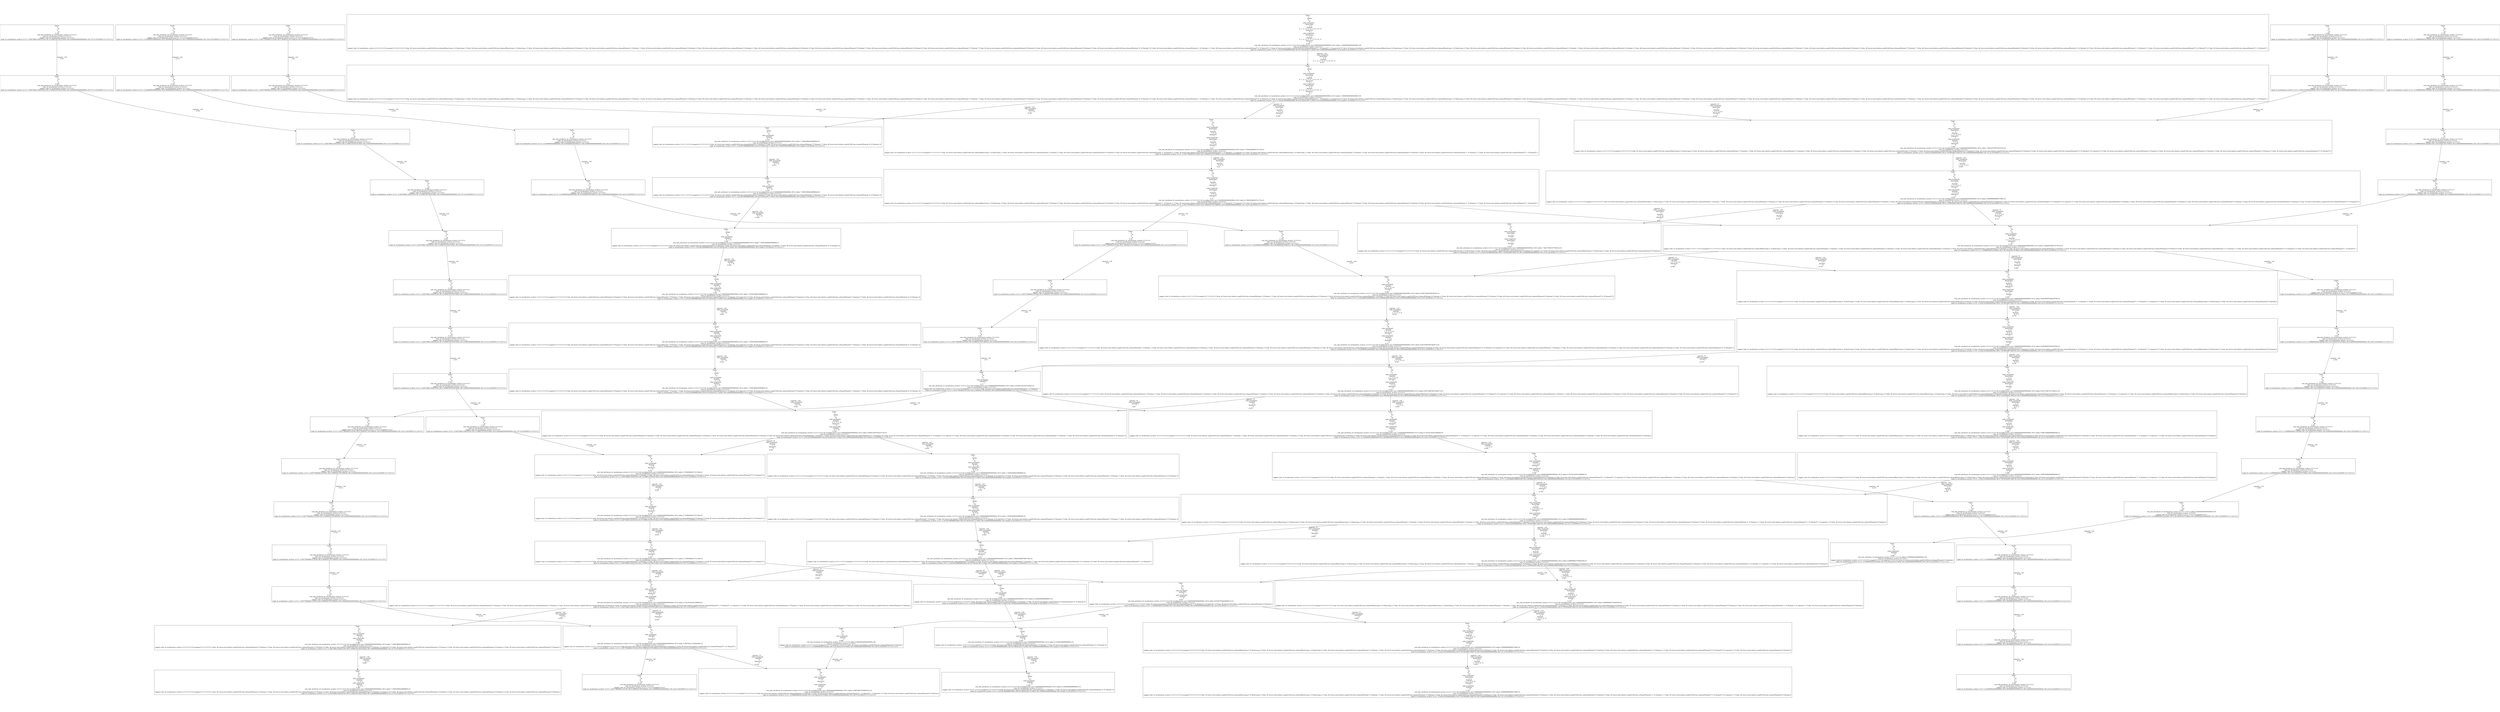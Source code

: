 digraph GraphvizGraph {
	graph [bb="0,0,19504,6864",
		concentrate=false,
		dpi="96,0",
		overlap=false,
		pad="0,2",
		root="Tuple:
    a:
        b6
    b:
        t14
    roles (assigned):
        Payload:
            0
        SherpaTT:
            1
    \
roles (required):
        Payload:
            0
 (v:89)
role_info_attributes 22 serialization::archive 12 0 0 2 0 0 0 20 reconfiguration \
cost 0.00000000000000000e+00 6 safety 9.99874687539062501e-01
roles 22 serialization::archive 12 0 0 0 0
tagged_roles 22 serialization::\
archive 12 0 0 2 0 0 0 8 assigned 0 0 2 0 0 0 0 0 5 http: 49 //www.rock-robotics.org/2014/01/om-schema#Payload 0 9 Payload_0 5 http: \
50 //www.rock-robotics.org/2014/01/om-schema#SherpaTT 1 10 SherpaTT_1 8 required 1 0 5 http: 49 //www.rock-robotics.org/2014/01/\
om-schema#Payload 0 9 Payload_0
tuple 22 serialization::archive 12 0 0 -2.53986092654124228e+06 5.34118202353157662e+06 0.00000000000000000e+\
00 2 b6 8 LOCATION 0 0 3 t14 0 0 2",
		splines=true
	];
	node [fixedsize=false,
		label="\N",
		pin=false,
		pos="0,0",
		shape=box,
		width=0
	];
	edge [label=o];
	"Tuple:
    a:
        b6
    b:
        t14
    roles (assigned):
        Payload:
            0
        SherpaTT:
            1
    \
roles (required):
        Payload:
            0
 (v:89)
role_info_attributes 22 serialization::archive 12 0 0 2 0 0 0 20 reconfiguration \
cost 0.00000000000000000e+00 6 safety 9.99874687539062501e-01
roles 22 serialization::archive 12 0 0 0 0
tagged_roles 22 serialization::\
archive 12 0 0 2 0 0 0 8 assigned 0 0 2 0 0 0 0 0 5 http: 49 //www.rock-robotics.org/2014/01/om-schema#Payload 0 9 Payload_0 5 http: \
50 //www.rock-robotics.org/2014/01/om-schema#SherpaTT 1 10 SherpaTT_1 8 required 1 0 5 http: 49 //www.rock-robotics.org/2014/01/\
om-schema#Payload 0 9 Payload_0
tuple 22 serialization::archive 12 0 0 -2.53986092654124228e+06 5.34118202353157662e+06 0.00000000000000000e+\
00 2 b6 8 LOCATION 0 0 3 t14 0 0 2"	 [height=3.8611,
		pos="5556.5,154",
		width=26.083];
	"Tuple:
    a:
        b6
    b:
        t13
    roles (required):
        Payload:
            0
 (v:88)
role_info_attributes 22 \
serialization::archive 12 0 0 1 0 0 0 6 safety 0.00000000000000000e+00
roles 22 serialization::archive 12 0 0 0 0
tagged_roles 22 \
serialization::archive 12 0 0 2 0 0 0 8 assigned 0 0 0 0 8 required 1 0 0 0 0 0 5 http: 49 //www.rock-robotics.org/2014/01/om-schema#\
Payload 0 9 Payload_0
tuple 22 serialization::archive 12 0 0 -2.53986092654124228e+06 5.34118202353157662e+06 0.00000000000000000e+\
00 2 b6 8 LOCATION 0 0 3 t13 0 0 2"	 [height=2.8194,
		pos="5895.5,603",
		width=13.431];
	"Tuple:
    a:
        b6
    b:
        t13
    roles (required):
        Payload:
            0
 (v:88)
role_info_attributes 22 \
serialization::archive 12 0 0 1 0 0 0 6 safety 0.00000000000000000e+00
roles 22 serialization::archive 12 0 0 0 0
tagged_roles 22 \
serialization::archive 12 0 0 2 0 0 0 8 assigned 0 0 0 0 8 required 1 0 0 0 0 0 5 http: 49 //www.rock-robotics.org/2014/01/om-schema#\
Payload 0 9 Payload_0
tuple 22 serialization::archive 12 0 0 -2.53986092654124228e+06 5.34118202353157662e+06 0.00000000000000000e+\
00 2 b6 8 LOCATION 0 0 3 t13 0 0 2" -> "Tuple:
    a:
        b6
    b:
        t14
    roles (assigned):
        Payload:
            0
        SherpaTT:
            1
    \
roles (required):
        Payload:
            0
 (v:89)
role_info_attributes 22 serialization::archive 12 0 0 2 0 0 0 20 reconfiguration \
cost 0.00000000000000000e+00 6 safety 9.99874687539062501e-01
roles 22 serialization::archive 12 0 0 0 0
tagged_roles 22 serialization::\
archive 12 0 0 2 0 0 0 8 assigned 0 0 2 0 0 0 0 0 5 http: 49 //www.rock-robotics.org/2014/01/om-schema#Payload 0 9 Payload_0 5 http: \
50 //www.rock-robotics.org/2014/01/om-schema#SherpaTT 1 10 SherpaTT_1 8 required 1 0 5 http: 49 //www.rock-robotics.org/2014/01/\
om-schema#Payload 0 9 Payload_0
tuple 22 serialization::archive 12 0 0 -2.53986092654124228e+06 5.34118202353157662e+06 0.00000000000000000e+\
00 2 b6 8 LOCATION 0 0 3 t14 0 0 2" [key="capacity: +inf
 (e:100)",
	label="capacity: +inf
 (e:100)",
	lp="5794.5,378.5",
	pos="e,5661.4,293.37 5819.2,501.41 5774.6,442.52 5717.4,367.12 5667.8,301.71"];
"Tuple:
    a:
        b6
    b:
        t12
    roles (assigned):
        SherpaTT:
            0
    roles (required):
        \
Payload:
            0
 (v:87)
role_info_attributes 22 serialization::archive 12 0 0 2 0 0 0 20 reconfiguration cost 0.00000000000000000e+\
00 6 safety 9.97493765624999917e-01
roles 22 serialization::archive 12 0 0 0 0
tagged_roles 22 serialization::archive 12 0 0 2 0 \
0 0 8 assigned 0 0 1 0 0 0 0 0 5 http: 50 //www.rock-robotics.org/2014/01/om-schema#SherpaTT 0 10 SherpaTT_0 8 required 1 0 5 http: \
49 //www.rock-robotics.org/2014/01/om-schema#Payload 0 9 Payload_0
tuple 22 serialization::archive 12 0 0 -2.53986092654124228e+\
06 5.34118202353157662e+06 0.00000000000000000e+00 2 b6 8 LOCATION 0 0 3 t12 0 0 2" [height=3.4444,
	pos="8340.5,1037",
	width=19.944];
"Tuple:
    a:
        b6
    b:
        t12
    roles (assigned):
        SherpaTT:
            0
    roles (required):
        \
Payload:
            0
 (v:87)
role_info_attributes 22 serialization::archive 12 0 0 2 0 0 0 20 reconfiguration cost 0.00000000000000000e+\
00 6 safety 9.97493765624999917e-01
roles 22 serialization::archive 12 0 0 0 0
tagged_roles 22 serialization::archive 12 0 0 2 0 \
0 0 8 assigned 0 0 1 0 0 0 0 0 5 http: 50 //www.rock-robotics.org/2014/01/om-schema#SherpaTT 0 10 SherpaTT_0 8 required 1 0 5 http: \
49 //www.rock-robotics.org/2014/01/om-schema#Payload 0 9 Payload_0
tuple 22 serialization::archive 12 0 0 -2.53986092654124228e+\
06 5.34118202353157662e+06 0.00000000000000000e+00 2 b6 8 LOCATION 0 0 3 t12 0 0 2" -> "Tuple:
    a:
        b6
    b:
        t13
    roles (required):
        Payload:
            0
 (v:88)
role_info_attributes 22 \
serialization::archive 12 0 0 1 0 0 0 6 safety 0.00000000000000000e+00
roles 22 serialization::archive 12 0 0 0 0
tagged_roles 22 \
serialization::archive 12 0 0 2 0 0 0 8 assigned 0 0 0 0 8 required 1 0 0 0 0 0 5 http: 49 //www.rock-robotics.org/2014/01/om-schema#\
Payload 0 9 Payload_0
tuple 22 serialization::archive 12 0 0 -2.53986092654124228e+06 5.34118202353157662e+06 0.00000000000000000e+\
00 2 b6 8 LOCATION 0 0 3 t13 0 0 2" [key="capacity: +inf
 (e:98)",
label="capacity: +inf
 (e:98)",
lp="7756.5,827.5",
pos="e,6218.3,704.54 7884.9,912.92 7669.7,860.33 7408.1,804.37 7169.5,775 6859.7,736.87 6776.4,801.63 6467.5,757 6389.1,745.67 6306,727.29 \
6228.2,707.14"];
"Tuple:
    a:
        b1
    b:
        t13
    roles (assigned):
        BaseCamp:
            0, 2
        Payload:
            \
1, 3, 6, 8, 9, 11
        SherpaTT:
            0
    roles (required):
        Payload:
            8
 (v:73)
role_info_attributes \
22 serialization::archive 12 0 0 2 0 0 0 20 reconfiguration cost 2.82000000000000000e+03 6 safety 9.99999999960937469e-01
roles \
22 serialization::archive 12 0 0 0 0
tagged_roles 22 serialization::archive 12 0 0 2 0 0 0 8 assigned 0 0 9 0 0 0 0 0 5 http: 50 //\
www.rock-robotics.org/2014/01/om-schema#BaseCamp 0 10 BaseCamp_0 5 http: 50 //www.rock-robotics.org/2014/01/om-schema#BaseCamp 2 \
10 BaseCamp_2 5 http: 49 //www.rock-robotics.org/2014/01/om-schema#Payload 1 9 Payload_1 5 http: 49 //www.rock-robotics.org/2014/\
01/om-schema#Payload 3 9 Payload_3 5 http: 49 //www.rock-robotics.org/2014/01/om-schema#Payload 6 9 Payload_6 5 http: 49 //www.rock-robotics.org/\
2014/01/om-schema#Payload 8 9 Payload_8 5 http: 49 //www.rock-robotics.org/2014/01/om-schema#Payload 9 9 Payload_9 5 http: 49 //\
www.rock-robotics.org/2014/01/om-schema#Payload 11 10 Payload_11 5 http: 50 //www.rock-robotics.org/2014/01/om-schema#SherpaTT 0 \
10 SherpaTT_0 8 required 1 0 5 http: 49 //www.rock-robotics.org/2014/01/om-schema#Payload 8 9 Payload_8
tuple 22 serialization::\
archive 12 0 0 -2.55221525499292836e+06 6.71879052667169273e+06 0.00000000000000000e+00 2 b1 8 LOCATION 0 0 3 t13 0 0 2" [height=4.2778,
pos="10682,603",
width=70.375];
"Tuple:
    a:
        b6
    b:
        t12
    roles (assigned):
        SherpaTT:
            0
    roles (required):
        \
Payload:
            0
 (v:87)
role_info_attributes 22 serialization::archive 12 0 0 2 0 0 0 20 reconfiguration cost 0.00000000000000000e+\
00 6 safety 9.97493765624999917e-01
roles 22 serialization::archive 12 0 0 0 0
tagged_roles 22 serialization::archive 12 0 0 2 0 \
0 0 8 assigned 0 0 1 0 0 0 0 0 5 http: 50 //www.rock-robotics.org/2014/01/om-schema#SherpaTT 0 10 SherpaTT_0 8 required 1 0 5 http: \
49 //www.rock-robotics.org/2014/01/om-schema#Payload 0 9 Payload_0
tuple 22 serialization::archive 12 0 0 -2.53986092654124228e+\
06 5.34118202353157662e+06 0.00000000000000000e+00 2 b6 8 LOCATION 0 0 3 t12 0 0 2" -> "Tuple:
    a:
        b1
    b:
        t13
    roles (assigned):
        BaseCamp:
            0, 2
        Payload:
            \
1, 3, 6, 8, 9, 11
        SherpaTT:
            0
    roles (required):
        Payload:
            8
 (v:73)
role_info_attributes \
22 serialization::archive 12 0 0 2 0 0 0 20 reconfiguration cost 2.82000000000000000e+03 6 safety 9.99999999960937469e-01
roles \
22 serialization::archive 12 0 0 0 0
tagged_roles 22 serialization::archive 12 0 0 2 0 0 0 8 assigned 0 0 9 0 0 0 0 0 5 http: 50 //\
www.rock-robotics.org/2014/01/om-schema#BaseCamp 0 10 BaseCamp_0 5 http: 50 //www.rock-robotics.org/2014/01/om-schema#BaseCamp 2 \
10 BaseCamp_2 5 http: 49 //www.rock-robotics.org/2014/01/om-schema#Payload 1 9 Payload_1 5 http: 49 //www.rock-robotics.org/2014/\
01/om-schema#Payload 3 9 Payload_3 5 http: 49 //www.rock-robotics.org/2014/01/om-schema#Payload 6 9 Payload_6 5 http: 49 //www.rock-robotics.org/\
2014/01/om-schema#Payload 8 9 Payload_8 5 http: 49 //www.rock-robotics.org/2014/01/om-schema#Payload 9 9 Payload_9 5 http: 49 //\
www.rock-robotics.org/2014/01/om-schema#Payload 11 10 Payload_11 5 http: 50 //www.rock-robotics.org/2014/01/om-schema#SherpaTT 0 \
10 SherpaTT_0 8 required 1 0 5 http: 49 //www.rock-robotics.org/2014/01/om-schema#Payload 8 9 Payload_8
tuple 22 serialization::\
archive 12 0 0 -2.55221525499292836e+06 6.71879052667169273e+06 0.00000000000000000e+00 2 b1 8 LOCATION 0 0 3 t13 0 0 2" [key="capacity: 10
    roles (assigned):
        SherpaTT:
            0
 (e:99)",
label="capacity: 10
    roles (assigned):
        SherpaTT:
            0
 (e:99)",
lp="9785,827.5",
pos="e,9835.2,757.01 8987.6,912.92 9014.6,907.86 9041.3,902.87 9067.5,898 9313.3,852.3 9580.3,803.4 9825,758.86"];
"Tuple:
    a:
        b6
    b:
        t11
    roles (required):
        Payload:
            0
 (v:86)
role_info_attributes 22 \
serialization::archive 12 0 0 1 0 0 0 6 safety 0.00000000000000000e+00
roles 22 serialization::archive 12 0 0 0 0
tagged_roles 22 \
serialization::archive 12 0 0 2 0 0 0 8 assigned 0 0 0 0 8 required 1 0 0 0 0 0 5 http: 49 //www.rock-robotics.org/2014/01/om-schema#\
Payload 0 9 Payload_0
tuple 22 serialization::archive 12 0 0 -2.53986092654124228e+06 5.34118202353157662e+06 0.00000000000000000e+\
00 2 b6 8 LOCATION 0 0 3 t11 0 0 2" [height=2.8194,
pos="13856,1456",
width=13.431];
"Tuple:
    a:
        b6
    b:
        t11
    roles (required):
        Payload:
            0
 (v:86)
role_info_attributes 22 \
serialization::archive 12 0 0 1 0 0 0 6 safety 0.00000000000000000e+00
roles 22 serialization::archive 12 0 0 0 0
tagged_roles 22 \
serialization::archive 12 0 0 2 0 0 0 8 assigned 0 0 0 0 8 required 1 0 0 0 0 0 5 http: 49 //www.rock-robotics.org/2014/01/om-schema#\
Payload 0 9 Payload_0
tuple 22 serialization::archive 12 0 0 -2.53986092654124228e+06 5.34118202353157662e+06 0.00000000000000000e+\
00 2 b6 8 LOCATION 0 0 3 t11 0 0 2" -> "Tuple:
    a:
        b6
    b:
        t12
    roles (assigned):
        SherpaTT:
            0
    roles (required):
        \
Payload:
            0
 (v:87)
role_info_attributes 22 serialization::archive 12 0 0 2 0 0 0 20 reconfiguration cost 0.00000000000000000e+\
00 6 safety 9.97493765624999917e-01
roles 22 serialization::archive 12 0 0 0 0
tagged_roles 22 serialization::archive 12 0 0 2 0 \
0 0 8 assigned 0 0 1 0 0 0 0 0 5 http: 50 //www.rock-robotics.org/2014/01/om-schema#SherpaTT 0 10 SherpaTT_0 8 required 1 0 5 http: \
49 //www.rock-robotics.org/2014/01/om-schema#Payload 0 9 Payload_0
tuple 22 serialization::archive 12 0 0 -2.53986092654124228e+\
06 5.34118202353157662e+06 0.00000000000000000e+00 2 b6 8 LOCATION 0 0 3 t12 0 0 2" [key="capacity: +inf
 (e:97)",
label="capacity: +inf
 (e:97)",
lp="11134,1246.5",
pos="e,8959.9,1161 13545,1354.5 13485,1339 13423,1325.4 13364,1317 13239,1299.4 11222,1303.3 11096,1299 10194,1268.1 9964,1287.8 9067.5,\
1176 9035.6,1172 9003,1167.5 8970.1,1162.6"];
"Tuple:
    a:
        b6
    b:
        t10
 (v:85)
role_info_attributes 22 serialization::archive 12 0 0 1 0 0 0 6 safety 0.00000000000000000e+\
00
roles 22 serialization::archive 12 0 0 0 0
tagged_roles 22 serialization::archive 12 0 0 1 0 0 0 8 assigned 0 0 0 0
tuple 22 \
serialization::archive 12 0 0 -2.53986092654124228e+06 5.34118202353157662e+06 0.00000000000000000e+00 2 b6 8 LOCATION 0 0 3 t10 \
0 0 2" [height=2.1944,
pos="16094,1890",
width=12.306];
"Tuple:
    a:
        b6
    b:
        t10
 (v:85)
role_info_attributes 22 serialization::archive 12 0 0 1 0 0 0 6 safety 0.00000000000000000e+\
00
roles 22 serialization::archive 12 0 0 0 0
tagged_roles 22 serialization::archive 12 0 0 1 0 0 0 8 assigned 0 0 0 0
tuple 22 \
serialization::archive 12 0 0 -2.53986092654124228e+06 5.34118202353157662e+06 0.00000000000000000e+00 2 b6 8 LOCATION 0 0 3 t10 \
0 0 2" -> "Tuple:
    a:
        b6
    b:
        t11
    roles (required):
        Payload:
            0
 (v:86)
role_info_attributes 22 \
serialization::archive 12 0 0 1 0 0 0 6 safety 0.00000000000000000e+00
roles 22 serialization::archive 12 0 0 0 0
tagged_roles 22 \
serialization::archive 12 0 0 2 0 0 0 8 assigned 0 0 0 0 8 required 1 0 0 0 0 0 5 http: 49 //www.rock-robotics.org/2014/01/om-schema#\
Payload 0 9 Payload_0
tuple 22 serialization::archive 12 0 0 -2.53986092654124228e+06 5.34118202353157662e+06 0.00000000000000000e+\
00 2 b6 8 LOCATION 0 0 3 t11 0 0 2" [key="capacity: +inf
 (e:96)",
label="capacity: +inf
 (e:96)",
lp="15376,1665.5",
pos="e,14175,1557.5 15783,1810.9 15510,1746.2 15103,1657.7 14742,1613 14569,1591.4 14522,1622.7 14350,1595 14296,1586.4 14239,1573.9 \
14185,1560"];
"Tuple:
    a:
        b6
    b:
        t9
 (v:84)
role_info_attributes 22 serialization::archive 12 0 0 0 0
roles 22 serialization::\
archive 12 0 0 0 0
tagged_roles 22 serialization::archive 12 0 0 0 0
tuple 22 serialization::archive 12 0 0 -2.53986092654124228e+\
06 5.34118202353157662e+06 0.00000000000000000e+00 2 b6 8 LOCATION 0 0 2 t9 0 0 2" [height=2.1944,
pos="16964,2324",
width=12.208];
"Tuple:
    a:
        b6
    b:
        t9
 (v:84)
role_info_attributes 22 serialization::archive 12 0 0 0 0
roles 22 serialization::\
archive 12 0 0 0 0
tagged_roles 22 serialization::archive 12 0 0 0 0
tuple 22 serialization::archive 12 0 0 -2.53986092654124228e+\
06 5.34118202353157662e+06 0.00000000000000000e+00 2 b6 8 LOCATION 0 0 2 t9 0 0 2" -> "Tuple:
    a:
        b6
    b:
        t10
 (v:85)
role_info_attributes 22 serialization::archive 12 0 0 1 0 0 0 6 safety 0.00000000000000000e+\
00
roles 22 serialization::archive 12 0 0 0 0
tagged_roles 22 serialization::archive 12 0 0 1 0 0 0 8 assigned 0 0 0 0
tuple 22 \
serialization::archive 12 0 0 -2.53986092654124228e+06 5.34118202353157662e+06 0.00000000000000000e+00 2 b6 8 LOCATION 0 0 3 t10 \
0 0 2" [key="capacity: +inf
 (e:95)",
label="capacity: +inf
 (e:95)",
lp="16670,2114.5",
pos="e,16252,1969.1 16807,2244.9 16653,2168.3 16418,2051.9 16261,1973.7"];
"Tuple:
    a:
        b6
    b:
        t8
 (v:83)
role_info_attributes 22 serialization::archive 12 0 0 0 0
roles 22 serialization::\
archive 12 0 0 0 0
tagged_roles 22 serialization::archive 12 0 0 0 0
tuple 22 serialization::archive 12 0 0 -2.53986092654124228e+\
06 5.34118202353157662e+06 0.00000000000000000e+00 2 b6 8 LOCATION 0 0 2 t8 0 0 2" [height=2.1944,
pos="17054,2743",
width=12.208];
"Tuple:
    a:
        b6
    b:
        t8
 (v:83)
role_info_attributes 22 serialization::archive 12 0 0 0 0
roles 22 serialization::\
archive 12 0 0 0 0
tagged_roles 22 serialization::archive 12 0 0 0 0
tuple 22 serialization::archive 12 0 0 -2.53986092654124228e+\
06 5.34118202353157662e+06 0.00000000000000000e+00 2 b6 8 LOCATION 0 0 2 t8 0 0 2" -> "Tuple:
    a:
        b6
    b:
        t9
 (v:84)
role_info_attributes 22 serialization::archive 12 0 0 0 0
roles 22 serialization::\
archive 12 0 0 0 0
tagged_roles 22 serialization::archive 12 0 0 0 0
tuple 22 serialization::archive 12 0 0 -2.53986092654124228e+\
06 5.34118202353157662e+06 0.00000000000000000e+00 2 b6 8 LOCATION 0 0 2 t9 0 0 2" [key="capacity: +inf
 (e:94)",
label="capacity: +inf
 (e:94)",
lp="17058,2533.5",
pos="e,16981,2403.1 17038,2663.6 17022,2592.2 16999,2487 16983,2412.9"];
"Tuple:
    a:
        b6
    b:
        t7
 (v:82)
role_info_attributes 22 serialization::archive 12 0 0 0 0
roles 22 serialization::\
archive 12 0 0 0 0
tagged_roles 22 serialization::archive 12 0 0 0 0
tuple 22 serialization::archive 12 0 0 -2.53986092654124228e+\
06 5.34118202353157662e+06 0.00000000000000000e+00 2 b6 8 LOCATION 0 0 2 t7 0 0 2" [height=2.1944,
pos="17202,3177",
width=12.208];
"Tuple:
    a:
        b6
    b:
        t7
 (v:82)
role_info_attributes 22 serialization::archive 12 0 0 0 0
roles 22 serialization::\
archive 12 0 0 0 0
tagged_roles 22 serialization::archive 12 0 0 0 0
tuple 22 serialization::archive 12 0 0 -2.53986092654124228e+\
06 5.34118202353157662e+06 0.00000000000000000e+00 2 b6 8 LOCATION 0 0 2 t7 0 0 2" -> "Tuple:
    a:
        b6
    b:
        t8
 (v:83)
role_info_attributes 22 serialization::archive 12 0 0 0 0
roles 22 serialization::\
archive 12 0 0 0 0
tagged_roles 22 serialization::archive 12 0 0 0 0
tuple 22 serialization::archive 12 0 0 -2.53986092654124228e+\
06 5.34118202353157662e+06 0.00000000000000000e+00 2 b6 8 LOCATION 0 0 2 t8 0 0 2" [key="capacity: +inf
 (e:93)",
label="capacity: +inf
 (e:93)",
lp="17180,2952.5",
pos="e,17081,2822 17176,3097.8 17150,3022.8 17111,2909.8 17085,2831.8"];
"Tuple:
    a:
        b6
    b:
        t6
 (v:81)
role_info_attributes 22 serialization::archive 12 0 0 0 0
roles 22 serialization::\
archive 12 0 0 0 0
tagged_roles 22 serialization::archive 12 0 0 0 0
tuple 22 serialization::archive 12 0 0 -2.53986092654124228e+\
06 5.34118202353157662e+06 0.00000000000000000e+00 2 b6 8 LOCATION 0 0 2 t6 0 0 2" [height=2.1944,
pos="17320,3641",
width=12.208];
"Tuple:
    a:
        b6
    b:
        t6
 (v:81)
role_info_attributes 22 serialization::archive 12 0 0 0 0
roles 22 serialization::\
archive 12 0 0 0 0
tagged_roles 22 serialization::archive 12 0 0 0 0
tuple 22 serialization::archive 12 0 0 -2.53986092654124228e+\
06 5.34118202353157662e+06 0.00000000000000000e+00 2 b6 8 LOCATION 0 0 2 t6 0 0 2" -> "Tuple:
    a:
        b6
    b:
        t7
 (v:82)
role_info_attributes 22 serialization::archive 12 0 0 0 0
roles 22 serialization::\
archive 12 0 0 0 0
tagged_roles 22 serialization::archive 12 0 0 0 0
tuple 22 serialization::archive 12 0 0 -2.53986092654124228e+\
06 5.34118202353157662e+06 0.00000000000000000e+00 2 b6 8 LOCATION 0 0 2 t7 0 0 2" [key="capacity: +inf
 (e:92)",
label="capacity: +inf
 (e:92)",
lp="17310,3401.5",
pos="e,17222,3256.1 17301,3561.9 17280,3480 17247,3351.5 17225,3266"];
"Tuple:
    a:
        b6
    b:
        t5
 (v:80)
role_info_attributes 22 serialization::archive 12 0 0 0 0
roles 22 serialization::\
archive 12 0 0 0 0
tagged_roles 22 serialization::archive 12 0 0 1 0 0 0 8 assigned 0 0 0 0
tuple 22 serialization::archive 12 0 \
0 -2.53986092654124228e+06 5.34118202353157662e+06 0.00000000000000000e+00 2 b6 8 LOCATION 0 0 2 t5 0 0 2" [height=2.1944,
pos="17320,4120",
width=12.208];
"Tuple:
    a:
        b6
    b:
        t5
 (v:80)
role_info_attributes 22 serialization::archive 12 0 0 0 0
roles 22 serialization::\
archive 12 0 0 0 0
tagged_roles 22 serialization::archive 12 0 0 1 0 0 0 8 assigned 0 0 0 0
tuple 22 serialization::archive 12 0 \
0 -2.53986092654124228e+06 5.34118202353157662e+06 0.00000000000000000e+00 2 b6 8 LOCATION 0 0 2 t5 0 0 2" -> "Tuple:
    a:
        b6
    b:
        t6
 (v:81)
role_info_attributes 22 serialization::archive 12 0 0 0 0
roles 22 serialization::\
archive 12 0 0 0 0
tagged_roles 22 serialization::archive 12 0 0 0 0
tuple 22 serialization::archive 12 0 0 -2.53986092654124228e+\
06 5.34118202353157662e+06 0.00000000000000000e+00 2 b6 8 LOCATION 0 0 2 t6 0 0 2" [key="capacity: +inf
 (e:91)",
label="capacity: +inf
 (e:91)",
lp="17358,3880.5",
pos="e,17320,3720.3 17320,4040.8 17320,3955.5 17320,3819.4 17320,3730.4"];
"Tuple:
    a:
        b6
    b:
        t4
    roles (assigned):
        BaseCamp:
            2
        Payload:
            1, \
2, 3, 4, 5, 6, 9, 11
        SherpaTT:
            0, 1
 (v:79)
role_info_attributes 22 serialization::archive 12 0 0 2 0 0 0 20 \
reconfiguration cost 6.36000000000000000e+03 6 safety 2.88466768837977672e-01
roles 22 serialization::archive 12 0 0 0 0
tagged_\
roles 22 serialization::archive 12 0 0 1 0 0 0 8 assigned 0 0 11 0 0 0 0 0 5 http: 50 //www.rock-robotics.org/2014/01/om-schema#\
BaseCamp 2 10 BaseCamp_2 5 http: 49 //www.rock-robotics.org/2014/01/om-schema#Payload 1 9 Payload_1 5 http: 49 //www.rock-robotics.org/\
2014/01/om-schema#Payload 2 9 Payload_2 5 http: 49 //www.rock-robotics.org/2014/01/om-schema#Payload 3 9 Payload_3 5 http: 49 //\
www.rock-robotics.org/2014/01/om-schema#Payload 4 9 Payload_4 5 http: 49 //www.rock-robotics.org/2014/01/om-schema#Payload 5 9 Payload_\
5 5 http: 49 //www.rock-robotics.org/2014/01/om-schema#Payload 6 9 Payload_6 5 http: 49 //www.rock-robotics.org/2014/01/om-schema#\
Payload 9 9 Payload_9 5 http: 49 //www.rock-robotics.org/2014/01/om-schema#Payload 11 10 Payload_11 5 http: 50 //www.rock-robotics.org/\
2014/01/om-schema#SherpaTT 0 10 SherpaTT_0 5 http: 50 //www.rock-robotics.org/2014/01/om-schema#SherpaTT 1 10 SherpaTT_1
tuple 22 \
serialization::archive 12 0 0 -2.53986092654124228e+06 5.34118202353157662e+06 0.00000000000000000e+00 2 b6 8 LOCATION 0 0 2 t4 \
0 0 2" [height=3.6528,
pos="15006,4614",
width=75.347];
"Tuple:
    a:
        b6
    b:
        t4
    roles (assigned):
        BaseCamp:
            2
        Payload:
            1, \
2, 3, 4, 5, 6, 9, 11
        SherpaTT:
            0, 1
 (v:79)
role_info_attributes 22 serialization::archive 12 0 0 2 0 0 0 20 \
reconfiguration cost 6.36000000000000000e+03 6 safety 2.88466768837977672e-01
roles 22 serialization::archive 12 0 0 0 0
tagged_\
roles 22 serialization::archive 12 0 0 1 0 0 0 8 assigned 0 0 11 0 0 0 0 0 5 http: 50 //www.rock-robotics.org/2014/01/om-schema#\
BaseCamp 2 10 BaseCamp_2 5 http: 49 //www.rock-robotics.org/2014/01/om-schema#Payload 1 9 Payload_1 5 http: 49 //www.rock-robotics.org/\
2014/01/om-schema#Payload 2 9 Payload_2 5 http: 49 //www.rock-robotics.org/2014/01/om-schema#Payload 3 9 Payload_3 5 http: 49 //\
www.rock-robotics.org/2014/01/om-schema#Payload 4 9 Payload_4 5 http: 49 //www.rock-robotics.org/2014/01/om-schema#Payload 5 9 Payload_\
5 5 http: 49 //www.rock-robotics.org/2014/01/om-schema#Payload 6 9 Payload_6 5 http: 49 //www.rock-robotics.org/2014/01/om-schema#\
Payload 9 9 Payload_9 5 http: 49 //www.rock-robotics.org/2014/01/om-schema#Payload 11 10 Payload_11 5 http: 50 //www.rock-robotics.org/\
2014/01/om-schema#SherpaTT 0 10 SherpaTT_0 5 http: 50 //www.rock-robotics.org/2014/01/om-schema#SherpaTT 1 10 SherpaTT_1
tuple 22 \
serialization::archive 12 0 0 -2.53986092654124228e+06 5.34118202353157662e+06 0.00000000000000000e+00 2 b6 8 LOCATION 0 0 2 t4 \
0 0 2" -> "Tuple:
    a:
        b6
    b:
        t5
 (v:80)
role_info_attributes 22 serialization::archive 12 0 0 0 0
roles 22 serialization::\
archive 12 0 0 0 0
tagged_roles 22 serialization::archive 12 0 0 1 0 0 0 8 assigned 0 0 0 0
tuple 22 serialization::archive 12 0 \
0 -2.53986092654124228e+06 5.34118202353157662e+06 0.00000000000000000e+00 2 b6 8 LOCATION 0 0 2 t5 0 0 2" [key="capacity: +inf
 (e:88)",
label="capacity: +inf
 (e:88)",
lp="16810,4374.5",
pos="e,17135,4199.1 15960,4482.5 16255,4432.7 16579,4368.5 16872,4289 16957,4265.9 17048,4233.2 17126,4202.8"];
"Tuple:
    a:
        b1
    b:
        t5
    roles (assigned):
        BaseCamp:
            0, 2
        Payload:
            \
8, 9, 11
        SherpaTT:
            1
    roles (required):
        BaseCamp:
            0
        Payload:
            8
 (\
v:65)
role_info_attributes 22 serialization::archive 12 0 0 2 0 0 0 20 reconfiguration cost 2.28000000000000000e+03 6 safety 9.82639005528239795e-01
\
roles 22 serialization::archive 12 0 0 0 0
tagged_roles 22 serialization::archive 12 0 0 2 0 0 0 8 assigned 0 0 6 0 0 0 0 0 5 http: \
50 //www.rock-robotics.org/2014/01/om-schema#BaseCamp 0 10 BaseCamp_0 5 http: 50 //www.rock-robotics.org/2014/01/om-schema#BaseCamp \
2 10 BaseCamp_2 5 http: 49 //www.rock-robotics.org/2014/01/om-schema#Payload 8 9 Payload_8 5 http: 49 //www.rock-robotics.org/2014/\
01/om-schema#Payload 9 9 Payload_9 5 http: 49 //www.rock-robotics.org/2014/01/om-schema#Payload 11 10 Payload_11 5 http: 50 //www.rock-robotics.org/\
2014/01/om-schema#SherpaTT 1 10 SherpaTT_1 8 required 2 0 5 http: 50 //www.rock-robotics.org/2014/01/om-schema#BaseCamp 0 10 BaseCamp_\
0 5 http: 49 //www.rock-robotics.org/2014/01/om-schema#Payload 8 9 Payload_8
tuple 22 serialization::archive 12 0 0 -2.55221525499292836e+\
06 6.71879052667169273e+06 0.00000000000000000e+00 2 b1 8 LOCATION 0 0 2 t5 0 0 2" [height=4.6944,
pos="14752,4120",
width=58.639];
"Tuple:
    a:
        b6
    b:
        t4
    roles (assigned):
        BaseCamp:
            2
        Payload:
            1, \
2, 3, 4, 5, 6, 9, 11
        SherpaTT:
            0, 1
 (v:79)
role_info_attributes 22 serialization::archive 12 0 0 2 0 0 0 20 \
reconfiguration cost 6.36000000000000000e+03 6 safety 2.88466768837977672e-01
roles 22 serialization::archive 12 0 0 0 0
tagged_\
roles 22 serialization::archive 12 0 0 1 0 0 0 8 assigned 0 0 11 0 0 0 0 0 5 http: 50 //www.rock-robotics.org/2014/01/om-schema#\
BaseCamp 2 10 BaseCamp_2 5 http: 49 //www.rock-robotics.org/2014/01/om-schema#Payload 1 9 Payload_1 5 http: 49 //www.rock-robotics.org/\
2014/01/om-schema#Payload 2 9 Payload_2 5 http: 49 //www.rock-robotics.org/2014/01/om-schema#Payload 3 9 Payload_3 5 http: 49 //\
www.rock-robotics.org/2014/01/om-schema#Payload 4 9 Payload_4 5 http: 49 //www.rock-robotics.org/2014/01/om-schema#Payload 5 9 Payload_\
5 5 http: 49 //www.rock-robotics.org/2014/01/om-schema#Payload 6 9 Payload_6 5 http: 49 //www.rock-robotics.org/2014/01/om-schema#\
Payload 9 9 Payload_9 5 http: 49 //www.rock-robotics.org/2014/01/om-schema#Payload 11 10 Payload_11 5 http: 50 //www.rock-robotics.org/\
2014/01/om-schema#SherpaTT 0 10 SherpaTT_0 5 http: 50 //www.rock-robotics.org/2014/01/om-schema#SherpaTT 1 10 SherpaTT_1
tuple 22 \
serialization::archive 12 0 0 -2.53986092654124228e+06 5.34118202353157662e+06 0.00000000000000000e+00 2 b6 8 LOCATION 0 0 2 t4 \
0 0 2" -> "Tuple:
    a:
        b1
    b:
        t5
    roles (assigned):
        BaseCamp:
            0, 2
        Payload:
            \
8, 9, 11
        SherpaTT:
            1
    roles (required):
        BaseCamp:
            0
        Payload:
            8
 (\
v:65)
role_info_attributes 22 serialization::archive 12 0 0 2 0 0 0 20 reconfiguration cost 2.28000000000000000e+03 6 safety 9.82639005528239795e-01
\
roles 22 serialization::archive 12 0 0 0 0
tagged_roles 22 serialization::archive 12 0 0 2 0 0 0 8 assigned 0 0 6 0 0 0 0 0 5 http: \
50 //www.rock-robotics.org/2014/01/om-schema#BaseCamp 0 10 BaseCamp_0 5 http: 50 //www.rock-robotics.org/2014/01/om-schema#BaseCamp \
2 10 BaseCamp_2 5 http: 49 //www.rock-robotics.org/2014/01/om-schema#Payload 8 9 Payload_8 5 http: 49 //www.rock-robotics.org/2014/\
01/om-schema#Payload 9 9 Payload_9 5 http: 49 //www.rock-robotics.org/2014/01/om-schema#Payload 11 10 Payload_11 5 http: 50 //www.rock-robotics.org/\
2014/01/om-schema#SherpaTT 1 10 SherpaTT_1 8 required 2 0 5 http: 50 //www.rock-robotics.org/2014/01/om-schema#BaseCamp 0 10 BaseCamp_\
0 5 http: 49 //www.rock-robotics.org/2014/01/om-schema#Payload 8 9 Payload_8
tuple 22 serialization::archive 12 0 0 -2.55221525499292836e+\
06 6.71879052667169273e+06 0.00000000000000000e+00 2 b1 8 LOCATION 0 0 2 t5 0 0 2" [key="capacity: 10
    roles (assigned):
        BaseCamp:
            2
        Payload:
            9, 11
        SherpaTT:
            \
1
 (e:90)",
label="capacity: 10
    roles (assigned):
        BaseCamp:
            2
        Payload:
            9, 11
        SherpaTT:
            \
1
 (e:90)",
lp="14969,4374.5",
pos="e,14839,4289.3 14939,4482.4 14910,4426 14875,4359.1 14843,4298.3"];
"Tuple:
    a:
        b4
    b:
        t5
    roles (assigned):
        Payload:
            1, 2, 3, 4, 5, 6
        SherpaTT:
            \
0
 (v:20)
role_info_attributes 22 serialization::archive 12 0 0 2 0 0 0 20 reconfiguration cost 0.00000000000000000e+00 6 safety \
4.65872484500925055e-01
roles 22 serialization::archive 12 0 0 0 0
tagged_roles 22 serialization::archive 12 0 0 1 0 0 0 8 assigned \
0 0 7 0 0 0 0 0 5 http: 49 //www.rock-robotics.org/2014/01/om-schema#Payload 1 9 Payload_1 5 http: 49 //www.rock-robotics.org/2014/\
01/om-schema#Payload 2 9 Payload_2 5 http: 49 //www.rock-robotics.org/2014/01/om-schema#Payload 3 9 Payload_3 5 http: 49 //www.rock-robotics.org/\
2014/01/om-schema#Payload 4 9 Payload_4 5 http: 49 //www.rock-robotics.org/2014/01/om-schema#Payload 5 9 Payload_5 5 http: 49 //\
www.rock-robotics.org/2014/01/om-schema#Payload 6 9 Payload_6 5 http: 50 //www.rock-robotics.org/2014/01/om-schema#SherpaTT 0 10 \
SherpaTT_0
tuple 22 serialization::archive 12 0 0 -2.53294809326860029e+06 6.38546844297656231e+06 0.00000000000000000e+00 2 b4 \
8 LOCATION 0 0 2 t5 0 0 2" [height=3.2361,
pos="9902.5,4120",
width=49.514];
"Tuple:
    a:
        b6
    b:
        t4
    roles (assigned):
        BaseCamp:
            2
        Payload:
            1, \
2, 3, 4, 5, 6, 9, 11
        SherpaTT:
            0, 1
 (v:79)
role_info_attributes 22 serialization::archive 12 0 0 2 0 0 0 20 \
reconfiguration cost 6.36000000000000000e+03 6 safety 2.88466768837977672e-01
roles 22 serialization::archive 12 0 0 0 0
tagged_\
roles 22 serialization::archive 12 0 0 1 0 0 0 8 assigned 0 0 11 0 0 0 0 0 5 http: 50 //www.rock-robotics.org/2014/01/om-schema#\
BaseCamp 2 10 BaseCamp_2 5 http: 49 //www.rock-robotics.org/2014/01/om-schema#Payload 1 9 Payload_1 5 http: 49 //www.rock-robotics.org/\
2014/01/om-schema#Payload 2 9 Payload_2 5 http: 49 //www.rock-robotics.org/2014/01/om-schema#Payload 3 9 Payload_3 5 http: 49 //\
www.rock-robotics.org/2014/01/om-schema#Payload 4 9 Payload_4 5 http: 49 //www.rock-robotics.org/2014/01/om-schema#Payload 5 9 Payload_\
5 5 http: 49 //www.rock-robotics.org/2014/01/om-schema#Payload 6 9 Payload_6 5 http: 49 //www.rock-robotics.org/2014/01/om-schema#\
Payload 9 9 Payload_9 5 http: 49 //www.rock-robotics.org/2014/01/om-schema#Payload 11 10 Payload_11 5 http: 50 //www.rock-robotics.org/\
2014/01/om-schema#SherpaTT 0 10 SherpaTT_0 5 http: 50 //www.rock-robotics.org/2014/01/om-schema#SherpaTT 1 10 SherpaTT_1
tuple 22 \
serialization::archive 12 0 0 -2.53986092654124228e+06 5.34118202353157662e+06 0.00000000000000000e+00 2 b6 8 LOCATION 0 0 2 t4 \
0 0 2" -> "Tuple:
    a:
        b4
    b:
        t5
    roles (assigned):
        Payload:
            1, 2, 3, 4, 5, 6
        SherpaTT:
            \
0
 (v:20)
role_info_attributes 22 serialization::archive 12 0 0 2 0 0 0 20 reconfiguration cost 0.00000000000000000e+00 6 safety \
4.65872484500925055e-01
roles 22 serialization::archive 12 0 0 0 0
tagged_roles 22 serialization::archive 12 0 0 1 0 0 0 8 assigned \
0 0 7 0 0 0 0 0 5 http: 49 //www.rock-robotics.org/2014/01/om-schema#Payload 1 9 Payload_1 5 http: 49 //www.rock-robotics.org/2014/\
01/om-schema#Payload 2 9 Payload_2 5 http: 49 //www.rock-robotics.org/2014/01/om-schema#Payload 3 9 Payload_3 5 http: 49 //www.rock-robotics.org/\
2014/01/om-schema#Payload 4 9 Payload_4 5 http: 49 //www.rock-robotics.org/2014/01/om-schema#Payload 5 9 Payload_5 5 http: 49 //\
www.rock-robotics.org/2014/01/om-schema#Payload 6 9 Payload_6 5 http: 50 //www.rock-robotics.org/2014/01/om-schema#SherpaTT 0 10 \
SherpaTT_0
tuple 22 serialization::archive 12 0 0 -2.53294809326860029e+06 6.38546844297656231e+06 0.00000000000000000e+00 2 b4 \
8 LOCATION 0 0 2 t5 0 0 2" [key="capacity: 10
    roles (assigned):
        Payload:
            1, 2, 3, 4, 5, 6
        SherpaTT:
            0
 (e:89)",
label="capacity: 10
    roles (assigned):
        Payload:
            1, 2, 3, 4, 5, 6
        SherpaTT:
            0
 (e:89)",
lp="12314,4374.5",
pos="e,10643,4236.5 12700,4482.5 12548,4470 12398,4456.5 12252,4442 11716,4388.8 11114,4306.1 10654,4238"];
"Tuple:
    a:
        b6
    b:
        t3
 (v:78)
role_info_attributes 22 serialization::archive 12 0 0 0 0
roles 22 serialization::\
archive 12 0 0 0 0
tagged_roles 22 serialization::archive 12 0 0 0 0
tuple 22 serialization::archive 12 0 0 -2.53986092654124228e+\
06 5.34118202353157662e+06 0.00000000000000000e+00 2 b6 8 LOCATION 0 0 2 t3 0 0 2" [height=2.1944,
pos="18452,5123",
width=12.208];
"Tuple:
    a:
        b6
    b:
        t3
 (v:78)
role_info_attributes 22 serialization::archive 12 0 0 0 0
roles 22 serialization::\
archive 12 0 0 0 0
tagged_roles 22 serialization::archive 12 0 0 0 0
tuple 22 serialization::archive 12 0 0 -2.53986092654124228e+\
06 5.34118202353157662e+06 0.00000000000000000e+00 2 b6 8 LOCATION 0 0 2 t3 0 0 2" -> "Tuple:
    a:
        b6
    b:
        t4
    roles (assigned):
        BaseCamp:
            2
        Payload:
            1, \
2, 3, 4, 5, 6, 9, 11
        SherpaTT:
            0, 1
 (v:79)
role_info_attributes 22 serialization::archive 12 0 0 2 0 0 0 20 \
reconfiguration cost 6.36000000000000000e+03 6 safety 2.88466768837977672e-01
roles 22 serialization::archive 12 0 0 0 0
tagged_\
roles 22 serialization::archive 12 0 0 1 0 0 0 8 assigned 0 0 11 0 0 0 0 0 5 http: 50 //www.rock-robotics.org/2014/01/om-schema#\
BaseCamp 2 10 BaseCamp_2 5 http: 49 //www.rock-robotics.org/2014/01/om-schema#Payload 1 9 Payload_1 5 http: 49 //www.rock-robotics.org/\
2014/01/om-schema#Payload 2 9 Payload_2 5 http: 49 //www.rock-robotics.org/2014/01/om-schema#Payload 3 9 Payload_3 5 http: 49 //\
www.rock-robotics.org/2014/01/om-schema#Payload 4 9 Payload_4 5 http: 49 //www.rock-robotics.org/2014/01/om-schema#Payload 5 9 Payload_\
5 5 http: 49 //www.rock-robotics.org/2014/01/om-schema#Payload 6 9 Payload_6 5 http: 49 //www.rock-robotics.org/2014/01/om-schema#\
Payload 9 9 Payload_9 5 http: 49 //www.rock-robotics.org/2014/01/om-schema#Payload 11 10 Payload_11 5 http: 50 //www.rock-robotics.org/\
2014/01/om-schema#SherpaTT 0 10 SherpaTT_0 5 http: 50 //www.rock-robotics.org/2014/01/om-schema#SherpaTT 1 10 SherpaTT_1
tuple 22 \
serialization::archive 12 0 0 -2.53986092654124228e+06 5.34118202353157662e+06 0.00000000000000000e+00 2 b6 8 LOCATION 0 0 2 t4 \
0 0 2" [key="capacity: +inf
 (e:87)",
label="capacity: +inf
 (e:87)",
lp="17934,4853.5",
pos="e,16877,4745.5 18280,5044 18191,5006.5 18078,4964.2 17974,4939 17626,4855.1 17250,4792.9 16887,4746.8"];
"Tuple:
    a:
        b6
    b:
        t2
 (v:77)
role_info_attributes 22 serialization::archive 12 0 0 0 0
roles 22 serialization::\
archive 12 0 0 0 0
tagged_roles 22 serialization::archive 12 0 0 0 0
tuple 22 serialization::archive 12 0 0 -2.53986092654124228e+\
06 5.34118202353157662e+06 0.00000000000000000e+00 2 b6 8 LOCATION 0 0 2 t2 0 0 2" [height=2.1944,
pos="18464,5632",
width=12.208];
"Tuple:
    a:
        b6
    b:
        t2
 (v:77)
role_info_attributes 22 serialization::archive 12 0 0 0 0
roles 22 serialization::\
archive 12 0 0 0 0
tagged_roles 22 serialization::archive 12 0 0 0 0
tuple 22 serialization::archive 12 0 0 -2.53986092654124228e+\
06 5.34118202353157662e+06 0.00000000000000000e+00 2 b6 8 LOCATION 0 0 2 t2 0 0 2" -> "Tuple:
    a:
        b6
    b:
        t3
 (v:78)
role_info_attributes 22 serialization::archive 12 0 0 0 0
roles 22 serialization::\
archive 12 0 0 0 0
tagged_roles 22 serialization::archive 12 0 0 0 0
tuple 22 serialization::archive 12 0 0 -2.53986092654124228e+\
06 5.34118202353157662e+06 0.00000000000000000e+00 2 b6 8 LOCATION 0 0 2 t3 0 0 2" [key="capacity: +inf
 (e:86)",
label="capacity: +inf
 (e:86)",
lp="18498,5377.5",
pos="e,18454,5202.2 18463,5552.9 18460,5461 18457,5308.7 18455,5212.5"];
"Tuple:
    a:
        b6
    b:
        t1
 (v:76)
role_info_attributes 22 serialization::archive 12 0 0 0 0
roles 22 serialization::\
archive 12 0 0 0 0
tagged_roles 22 serialization::archive 12 0 0 0 0
tuple 22 serialization::archive 12 0 0 -2.53986092654124228e+\
06 5.34118202353157662e+06 0.00000000000000000e+00 2 b6 8 LOCATION 0 0 2 t1 0 0 2" [height=2.1944,
pos="19064,6171",
width=12.208];
"Tuple:
    a:
        b6
    b:
        t1
 (v:76)
role_info_attributes 22 serialization::archive 12 0 0 0 0
roles 22 serialization::\
archive 12 0 0 0 0
tagged_roles 22 serialization::archive 12 0 0 0 0
tuple 22 serialization::archive 12 0 0 -2.53986092654124228e+\
06 5.34118202353157662e+06 0.00000000000000000e+00 2 b6 8 LOCATION 0 0 2 t1 0 0 2" -> "Tuple:
    a:
        b6
    b:
        t2
 (v:77)
role_info_attributes 22 serialization::archive 12 0 0 0 0
roles 22 serialization::\
archive 12 0 0 0 0
tagged_roles 22 serialization::archive 12 0 0 0 0
tuple 22 serialization::archive 12 0 0 -2.53986092654124228e+\
06 5.34118202353157662e+06 0.00000000000000000e+00 2 b6 8 LOCATION 0 0 2 t2 0 0 2" [key="capacity: +inf
 (e:85)",
label="capacity: +inf
 (e:85)",
lp="18874,5901.5",
pos="e,18552,5711.2 18977,6091.9 18866,5992.4 18675,5821 18560,5718.2"];
"Tuple:
    a:
        b6
    b:
        t0
 (v:75)
role_info_attributes 22 serialization::archive 12 0 0 0 0
roles 22 serialization::\
archive 12 0 0 0 0
tagged_roles 22 serialization::archive 12 0 0 0 0
tuple 22 serialization::archive 12 0 0 -2.53986092654124228e+\
06 5.34118202353157662e+06 0.00000000000000000e+00 2 b6 8 LOCATION 0 0 2 t0 0 0 2" [height=2.1944,
pos="19064,6680",
width=12.208];
"Tuple:
    a:
        b6
    b:
        t0
 (v:75)
role_info_attributes 22 serialization::archive 12 0 0 0 0
roles 22 serialization::\
archive 12 0 0 0 0
tagged_roles 22 serialization::archive 12 0 0 0 0
tuple 22 serialization::archive 12 0 0 -2.53986092654124228e+\
06 5.34118202353157662e+06 0.00000000000000000e+00 2 b6 8 LOCATION 0 0 2 t0 0 0 2" -> "Tuple:
    a:
        b6
    b:
        t1
 (v:76)
role_info_attributes 22 serialization::archive 12 0 0 0 0
roles 22 serialization::\
archive 12 0 0 0 0
tagged_roles 22 serialization::archive 12 0 0 0 0
tuple 22 serialization::archive 12 0 0 -2.53986092654124228e+\
06 5.34118202353157662e+06 0.00000000000000000e+00 2 b6 8 LOCATION 0 0 2 t1 0 0 2" [key="capacity: +inf
 (e:84)",
label="capacity: +inf
 (e:84)",
lp="19102,6425.5",
pos="e,19064,6250.2 19064,6600.9 19064,6509 19064,6356.7 19064,6260.5"];
"Tuple:
    a:
        b1
    b:
        t14
    roles (assigned):
        BaseCamp:
            0, 2
        Payload:
            \
1, 3, 6, 8, 9, 11
        SherpaTT:
            0
    roles (required):
        Payload:
            8
 (v:74)
role_info_attributes \
22 serialization::archive 12 0 0 2 0 0 0 20 reconfiguration cost 0.00000000000000000e+00 6 safety 9.99999999960937469e-01
roles \
22 serialization::archive 12 0 0 0 0
tagged_roles 22 serialization::archive 12 0 0 2 0 0 0 8 assigned 0 0 9 0 0 0 0 0 5 http: 50 //\
www.rock-robotics.org/2014/01/om-schema#BaseCamp 0 10 BaseCamp_0 5 http: 50 //www.rock-robotics.org/2014/01/om-schema#BaseCamp 2 \
10 BaseCamp_2 5 http: 49 //www.rock-robotics.org/2014/01/om-schema#Payload 1 9 Payload_1 5 http: 49 //www.rock-robotics.org/2014/\
01/om-schema#Payload 3 9 Payload_3 5 http: 49 //www.rock-robotics.org/2014/01/om-schema#Payload 6 9 Payload_6 5 http: 49 //www.rock-robotics.org/\
2014/01/om-schema#Payload 8 9 Payload_8 5 http: 49 //www.rock-robotics.org/2014/01/om-schema#Payload 9 9 Payload_9 5 http: 49 //\
www.rock-robotics.org/2014/01/om-schema#Payload 11 10 Payload_11 5 http: 50 //www.rock-robotics.org/2014/01/om-schema#SherpaTT 0 \
10 SherpaTT_0 8 required 1 0 5 http: 49 //www.rock-robotics.org/2014/01/om-schema#Payload 8 9 Payload_8
tuple 22 serialization::\
archive 12 0 0 -2.55221525499292836e+06 6.71879052667169273e+06 0.00000000000000000e+00 2 b1 8 LOCATION 0 0 3 t14 0 0 2" [height=4.2778,
pos="10682,154",
width=70.375];
"Tuple:
    a:
        b1
    b:
        t13
    roles (assigned):
        BaseCamp:
            0, 2
        Payload:
            \
1, 3, 6, 8, 9, 11
        SherpaTT:
            0
    roles (required):
        Payload:
            8
 (v:73)
role_info_attributes \
22 serialization::archive 12 0 0 2 0 0 0 20 reconfiguration cost 2.82000000000000000e+03 6 safety 9.99999999960937469e-01
roles \
22 serialization::archive 12 0 0 0 0
tagged_roles 22 serialization::archive 12 0 0 2 0 0 0 8 assigned 0 0 9 0 0 0 0 0 5 http: 50 //\
www.rock-robotics.org/2014/01/om-schema#BaseCamp 0 10 BaseCamp_0 5 http: 50 //www.rock-robotics.org/2014/01/om-schema#BaseCamp 2 \
10 BaseCamp_2 5 http: 49 //www.rock-robotics.org/2014/01/om-schema#Payload 1 9 Payload_1 5 http: 49 //www.rock-robotics.org/2014/\
01/om-schema#Payload 3 9 Payload_3 5 http: 49 //www.rock-robotics.org/2014/01/om-schema#Payload 6 9 Payload_6 5 http: 49 //www.rock-robotics.org/\
2014/01/om-schema#Payload 8 9 Payload_8 5 http: 49 //www.rock-robotics.org/2014/01/om-schema#Payload 9 9 Payload_9 5 http: 49 //\
www.rock-robotics.org/2014/01/om-schema#Payload 11 10 Payload_11 5 http: 50 //www.rock-robotics.org/2014/01/om-schema#SherpaTT 0 \
10 SherpaTT_0 8 required 1 0 5 http: 49 //www.rock-robotics.org/2014/01/om-schema#Payload 8 9 Payload_8
tuple 22 serialization::\
archive 12 0 0 -2.55221525499292836e+06 6.71879052667169273e+06 0.00000000000000000e+00 2 b1 8 LOCATION 0 0 3 t13 0 0 2" -> "Tuple:
    a:
        b1
    b:
        t14
    roles (assigned):
        BaseCamp:
            0, 2
        Payload:
            \
1, 3, 6, 8, 9, 11
        SherpaTT:
            0
    roles (required):
        Payload:
            8
 (v:74)
role_info_attributes \
22 serialization::archive 12 0 0 2 0 0 0 20 reconfiguration cost 0.00000000000000000e+00 6 safety 9.99999999960937469e-01
roles \
22 serialization::archive 12 0 0 0 0
tagged_roles 22 serialization::archive 12 0 0 2 0 0 0 8 assigned 0 0 9 0 0 0 0 0 5 http: 50 //\
www.rock-robotics.org/2014/01/om-schema#BaseCamp 0 10 BaseCamp_0 5 http: 50 //www.rock-robotics.org/2014/01/om-schema#BaseCamp 2 \
10 BaseCamp_2 5 http: 49 //www.rock-robotics.org/2014/01/om-schema#Payload 1 9 Payload_1 5 http: 49 //www.rock-robotics.org/2014/\
01/om-schema#Payload 3 9 Payload_3 5 http: 49 //www.rock-robotics.org/2014/01/om-schema#Payload 6 9 Payload_6 5 http: 49 //www.rock-robotics.org/\
2014/01/om-schema#Payload 8 9 Payload_8 5 http: 49 //www.rock-robotics.org/2014/01/om-schema#Payload 9 9 Payload_9 5 http: 49 //\
www.rock-robotics.org/2014/01/om-schema#Payload 11 10 Payload_11 5 http: 50 //www.rock-robotics.org/2014/01/om-schema#SherpaTT 0 \
10 SherpaTT_0 8 required 1 0 5 http: 49 //www.rock-robotics.org/2014/01/om-schema#Payload 8 9 Payload_8
tuple 22 serialization::\
archive 12 0 0 -2.55221525499292836e+06 6.71879052667169273e+06 0.00000000000000000e+00 2 b1 8 LOCATION 0 0 3 t14 0 0 2" [key="capacity: +inf
    roles (assigned):
        BaseCamp:
            0, 2
        Payload:
            1, 3, 6, 8, 9, 11
 (e:83)",
label="capacity: +inf
    roles (assigned):
        BaseCamp:
            0, 2
        Payload:
            1, 3, 6, 8, 9, 11
 (e:83)",
lp="10748,378.5",
pos="e,10682,308.01 10682,448.79 10682,406.68 10682,360.86 10682,318.2"];
"Tuple:
    a:
        b1
    b:
        t12
    roles (assigned):
        BaseCamp:
            0, 2
        Payload:
            \
1, 3, 6, 8, 9, 11
    roles (required):
        Payload:
            8
 (v:72)
role_info_attributes 22 serialization::archive 12 \
0 0 2 0 0 0 20 reconfiguration cost 0.00000000000000000e+00 6 safety 9.99999984375000039e-01
roles 22 serialization::archive 12 \
0 0 0 0
tagged_roles 22 serialization::archive 12 0 0 2 0 0 0 8 assigned 0 0 8 0 0 0 0 0 5 http: 50 //www.rock-robotics.org/2014/\
01/om-schema#BaseCamp 0 10 BaseCamp_0 5 http: 50 //www.rock-robotics.org/2014/01/om-schema#BaseCamp 2 10 BaseCamp_2 5 http: 49 //\
www.rock-robotics.org/2014/01/om-schema#Payload 1 9 Payload_1 5 http: 49 //www.rock-robotics.org/2014/01/om-schema#Payload 3 9 Payload_\
3 5 http: 49 //www.rock-robotics.org/2014/01/om-schema#Payload 6 9 Payload_6 5 http: 49 //www.rock-robotics.org/2014/01/om-schema#\
Payload 8 9 Payload_8 5 http: 49 //www.rock-robotics.org/2014/01/om-schema#Payload 9 9 Payload_9 5 http: 49 //www.rock-robotics.org/\
2014/01/om-schema#Payload 11 10 Payload_11 8 required 1 0 5 http: 49 //www.rock-robotics.org/2014/01/om-schema#Payload 8 9 Payload_\
8
tuple 22 serialization::archive 12 0 0 -2.55221525499292836e+06 6.71879052667169273e+06 0.00000000000000000e+00 2 b1 8 LOCATION \
0 0 3 t12 0 0 2" [height=3.8611,
pos="11376,1037",
width=63.861];
"Tuple:
    a:
        b1
    b:
        t12
    roles (assigned):
        BaseCamp:
            0, 2
        Payload:
            \
1, 3, 6, 8, 9, 11
    roles (required):
        Payload:
            8
 (v:72)
role_info_attributes 22 serialization::archive 12 \
0 0 2 0 0 0 20 reconfiguration cost 0.00000000000000000e+00 6 safety 9.99999984375000039e-01
roles 22 serialization::archive 12 \
0 0 0 0
tagged_roles 22 serialization::archive 12 0 0 2 0 0 0 8 assigned 0 0 8 0 0 0 0 0 5 http: 50 //www.rock-robotics.org/2014/\
01/om-schema#BaseCamp 0 10 BaseCamp_0 5 http: 50 //www.rock-robotics.org/2014/01/om-schema#BaseCamp 2 10 BaseCamp_2 5 http: 49 //\
www.rock-robotics.org/2014/01/om-schema#Payload 1 9 Payload_1 5 http: 49 //www.rock-robotics.org/2014/01/om-schema#Payload 3 9 Payload_\
3 5 http: 49 //www.rock-robotics.org/2014/01/om-schema#Payload 6 9 Payload_6 5 http: 49 //www.rock-robotics.org/2014/01/om-schema#\
Payload 8 9 Payload_8 5 http: 49 //www.rock-robotics.org/2014/01/om-schema#Payload 9 9 Payload_9 5 http: 49 //www.rock-robotics.org/\
2014/01/om-schema#Payload 11 10 Payload_11 8 required 1 0 5 http: 49 //www.rock-robotics.org/2014/01/om-schema#Payload 8 9 Payload_\
8
tuple 22 serialization::archive 12 0 0 -2.55221525499292836e+06 6.71879052667169273e+06 0.00000000000000000e+00 2 b1 8 LOCATION \
0 0 3 t12 0 0 2" -> "Tuple:
    a:
        b1
    b:
        t13
    roles (assigned):
        BaseCamp:
            0, 2
        Payload:
            \
1, 3, 6, 8, 9, 11
        SherpaTT:
            0
    roles (required):
        Payload:
            8
 (v:73)
role_info_attributes \
22 serialization::archive 12 0 0 2 0 0 0 20 reconfiguration cost 2.82000000000000000e+03 6 safety 9.99999999960937469e-01
roles \
22 serialization::archive 12 0 0 0 0
tagged_roles 22 serialization::archive 12 0 0 2 0 0 0 8 assigned 0 0 9 0 0 0 0 0 5 http: 50 //\
www.rock-robotics.org/2014/01/om-schema#BaseCamp 0 10 BaseCamp_0 5 http: 50 //www.rock-robotics.org/2014/01/om-schema#BaseCamp 2 \
10 BaseCamp_2 5 http: 49 //www.rock-robotics.org/2014/01/om-schema#Payload 1 9 Payload_1 5 http: 49 //www.rock-robotics.org/2014/\
01/om-schema#Payload 3 9 Payload_3 5 http: 49 //www.rock-robotics.org/2014/01/om-schema#Payload 6 9 Payload_6 5 http: 49 //www.rock-robotics.org/\
2014/01/om-schema#Payload 8 9 Payload_8 5 http: 49 //www.rock-robotics.org/2014/01/om-schema#Payload 9 9 Payload_9 5 http: 49 //\
www.rock-robotics.org/2014/01/om-schema#Payload 11 10 Payload_11 5 http: 50 //www.rock-robotics.org/2014/01/om-schema#SherpaTT 0 \
10 SherpaTT_0 8 required 1 0 5 http: 49 //www.rock-robotics.org/2014/01/om-schema#Payload 8 9 Payload_8
tuple 22 serialization::\
archive 12 0 0 -2.55221525499292836e+06 6.71879052667169273e+06 0.00000000000000000e+00 2 b1 8 LOCATION 0 0 3 t13 0 0 2" [key="capacity: +inf
    roles (assigned):
        BaseCamp:
            0, 2
        Payload:
            1, 3, 6, 8, 9, 11
 (e:82)",
label="capacity: +inf
    roles (assigned):
        BaseCamp:
            0, 2
        Payload:
            1, 3, 6, 8, 9, 11
 (e:82)",
lp="11176,827.5",
pos="e,10928,757.04 11154,897.83 11085,854.71 11008,806.82 10937,762.43"];
"Tuple:
    a:
        b1
    b:
        t11
    roles (assigned):
        BaseCamp:
            0, 2
        Payload:
            \
1, 3, 6, 8, 9, 11
    roles (required):
        Payload:
            8
 (v:71)
role_info_attributes 22 serialization::archive 12 \
0 0 2 0 0 0 20 reconfiguration cost 0.00000000000000000e+00 6 safety 9.99999984375000039e-01
roles 22 serialization::archive 12 \
0 0 0 0
tagged_roles 22 serialization::archive 12 0 0 2 0 0 0 8 assigned 0 0 8 0 0 0 0 0 5 http: 50 //www.rock-robotics.org/2014/\
01/om-schema#BaseCamp 0 10 BaseCamp_0 5 http: 50 //www.rock-robotics.org/2014/01/om-schema#BaseCamp 2 10 BaseCamp_2 5 http: 49 //\
www.rock-robotics.org/2014/01/om-schema#Payload 1 9 Payload_1 5 http: 49 //www.rock-robotics.org/2014/01/om-schema#Payload 3 9 Payload_\
3 5 http: 49 //www.rock-robotics.org/2014/01/om-schema#Payload 6 9 Payload_6 5 http: 49 //www.rock-robotics.org/2014/01/om-schema#\
Payload 8 9 Payload_8 5 http: 49 //www.rock-robotics.org/2014/01/om-schema#Payload 9 9 Payload_9 5 http: 49 //www.rock-robotics.org/\
2014/01/om-schema#Payload 11 10 Payload_11 8 required 1 0 5 http: 49 //www.rock-robotics.org/2014/01/om-schema#Payload 8 9 Payload_\
8
tuple 22 serialization::archive 12 0 0 -2.55221525499292836e+06 6.71879052667169273e+06 0.00000000000000000e+00 2 b1 8 LOCATION \
0 0 3 t11 0 0 2" [height=3.8611,
pos="11056,1456",
width=63.861];
"Tuple:
    a:
        b1
    b:
        t11
    roles (assigned):
        BaseCamp:
            0, 2
        Payload:
            \
1, 3, 6, 8, 9, 11
    roles (required):
        Payload:
            8
 (v:71)
role_info_attributes 22 serialization::archive 12 \
0 0 2 0 0 0 20 reconfiguration cost 0.00000000000000000e+00 6 safety 9.99999984375000039e-01
roles 22 serialization::archive 12 \
0 0 0 0
tagged_roles 22 serialization::archive 12 0 0 2 0 0 0 8 assigned 0 0 8 0 0 0 0 0 5 http: 50 //www.rock-robotics.org/2014/\
01/om-schema#BaseCamp 0 10 BaseCamp_0 5 http: 50 //www.rock-robotics.org/2014/01/om-schema#BaseCamp 2 10 BaseCamp_2 5 http: 49 //\
www.rock-robotics.org/2014/01/om-schema#Payload 1 9 Payload_1 5 http: 49 //www.rock-robotics.org/2014/01/om-schema#Payload 3 9 Payload_\
3 5 http: 49 //www.rock-robotics.org/2014/01/om-schema#Payload 6 9 Payload_6 5 http: 49 //www.rock-robotics.org/2014/01/om-schema#\
Payload 8 9 Payload_8 5 http: 49 //www.rock-robotics.org/2014/01/om-schema#Payload 9 9 Payload_9 5 http: 49 //www.rock-robotics.org/\
2014/01/om-schema#Payload 11 10 Payload_11 8 required 1 0 5 http: 49 //www.rock-robotics.org/2014/01/om-schema#Payload 8 9 Payload_\
8
tuple 22 serialization::archive 12 0 0 -2.55221525499292836e+06 6.71879052667169273e+06 0.00000000000000000e+00 2 b1 8 LOCATION \
0 0 3 t11 0 0 2" -> "Tuple:
    a:
        b1
    b:
        t12
    roles (assigned):
        BaseCamp:
            0, 2
        Payload:
            \
1, 3, 6, 8, 9, 11
    roles (required):
        Payload:
            8
 (v:72)
role_info_attributes 22 serialization::archive 12 \
0 0 2 0 0 0 20 reconfiguration cost 0.00000000000000000e+00 6 safety 9.99999984375000039e-01
roles 22 serialization::archive 12 \
0 0 0 0
tagged_roles 22 serialization::archive 12 0 0 2 0 0 0 8 assigned 0 0 8 0 0 0 0 0 5 http: 50 //www.rock-robotics.org/2014/\
01/om-schema#BaseCamp 0 10 BaseCamp_0 5 http: 50 //www.rock-robotics.org/2014/01/om-schema#BaseCamp 2 10 BaseCamp_2 5 http: 49 //\
www.rock-robotics.org/2014/01/om-schema#Payload 1 9 Payload_1 5 http: 49 //www.rock-robotics.org/2014/01/om-schema#Payload 3 9 Payload_\
3 5 http: 49 //www.rock-robotics.org/2014/01/om-schema#Payload 6 9 Payload_6 5 http: 49 //www.rock-robotics.org/2014/01/om-schema#\
Payload 8 9 Payload_8 5 http: 49 //www.rock-robotics.org/2014/01/om-schema#Payload 9 9 Payload_9 5 http: 49 //www.rock-robotics.org/\
2014/01/om-schema#Payload 11 10 Payload_11 8 required 1 0 5 http: 49 //www.rock-robotics.org/2014/01/om-schema#Payload 8 9 Payload_\
8
tuple 22 serialization::archive 12 0 0 -2.55221525499292836e+06 6.71879052667169273e+06 0.00000000000000000e+00 2 b1 8 LOCATION \
0 0 3 t12 0 0 2" [key="capacity: +inf
    roles (assigned):
        BaseCamp:
            0, 2
        Payload:
            1, 3, 6, 8, 9, 11
 (e:81)",
label="capacity: +inf
    roles (assigned):
        BaseCamp:
            0, 2
        Payload:
            1, 3, 6, 8, 9, 11
 (e:81)",
lp="11318,1246.5",
pos="e,11269,1176.3 11162,1316.7 11194,1274.2 11230,1227.3 11263,1184.2"];
"Tuple:
    a:
        b1
    b:
        t10
    roles (assigned):
        BaseCamp:
            0, 2
        Payload:
            \
1, 3, 4, 6, 8, 9, 11
        SherpaTT:
            1
    roles (required):
        Payload:
            8
 (v:70)
role_info_attributes \
22 serialization::archive 12 0 0 2 0 0 0 20 reconfiguration cost 6.00000000000000000e+03 6 safety 9.99999999998046896e-01
roles \
22 serialization::archive 12 0 0 0 0
tagged_roles 22 serialization::archive 12 0 0 2 0 0 0 8 assigned 0 0 10 0 0 0 0 0 5 http: 50 //\
www.rock-robotics.org/2014/01/om-schema#BaseCamp 0 10 BaseCamp_0 5 http: 50 //www.rock-robotics.org/2014/01/om-schema#BaseCamp 2 \
10 BaseCamp_2 5 http: 49 //www.rock-robotics.org/2014/01/om-schema#Payload 1 9 Payload_1 5 http: 49 //www.rock-robotics.org/2014/\
01/om-schema#Payload 3 9 Payload_3 5 http: 49 //www.rock-robotics.org/2014/01/om-schema#Payload 4 9 Payload_4 5 http: 49 //www.rock-robotics.org/\
2014/01/om-schema#Payload 6 9 Payload_6 5 http: 49 //www.rock-robotics.org/2014/01/om-schema#Payload 8 9 Payload_8 5 http: 49 //\
www.rock-robotics.org/2014/01/om-schema#Payload 9 9 Payload_9 5 http: 49 //www.rock-robotics.org/2014/01/om-schema#Payload 11 10 \
Payload_11 5 http: 50 //www.rock-robotics.org/2014/01/om-schema#SherpaTT 1 10 SherpaTT_1 8 required 1 0 5 http: 49 //www.rock-robotics.org/\
2014/01/om-schema#Payload 8 9 Payload_8
tuple 22 serialization::archive 12 0 0 -2.55221525499292836e+06 6.71879052667169273e+06 \
0.00000000000000000e+00 2 b1 8 LOCATION 0 0 3 t10 0 0 2" [height=4.2778,
pos="11056,1890",
width=76.611];
"Tuple:
    a:
        b1
    b:
        t10
    roles (assigned):
        BaseCamp:
            0, 2
        Payload:
            \
1, 3, 4, 6, 8, 9, 11
        SherpaTT:
            1
    roles (required):
        Payload:
            8
 (v:70)
role_info_attributes \
22 serialization::archive 12 0 0 2 0 0 0 20 reconfiguration cost 6.00000000000000000e+03 6 safety 9.99999999998046896e-01
roles \
22 serialization::archive 12 0 0 0 0
tagged_roles 22 serialization::archive 12 0 0 2 0 0 0 8 assigned 0 0 10 0 0 0 0 0 5 http: 50 //\
www.rock-robotics.org/2014/01/om-schema#BaseCamp 0 10 BaseCamp_0 5 http: 50 //www.rock-robotics.org/2014/01/om-schema#BaseCamp 2 \
10 BaseCamp_2 5 http: 49 //www.rock-robotics.org/2014/01/om-schema#Payload 1 9 Payload_1 5 http: 49 //www.rock-robotics.org/2014/\
01/om-schema#Payload 3 9 Payload_3 5 http: 49 //www.rock-robotics.org/2014/01/om-schema#Payload 4 9 Payload_4 5 http: 49 //www.rock-robotics.org/\
2014/01/om-schema#Payload 6 9 Payload_6 5 http: 49 //www.rock-robotics.org/2014/01/om-schema#Payload 8 9 Payload_8 5 http: 49 //\
www.rock-robotics.org/2014/01/om-schema#Payload 9 9 Payload_9 5 http: 49 //www.rock-robotics.org/2014/01/om-schema#Payload 11 10 \
Payload_11 5 http: 50 //www.rock-robotics.org/2014/01/om-schema#SherpaTT 1 10 SherpaTT_1 8 required 1 0 5 http: 49 //www.rock-robotics.org/\
2014/01/om-schema#Payload 8 9 Payload_8
tuple 22 serialization::archive 12 0 0 -2.55221525499292836e+06 6.71879052667169273e+06 \
0.00000000000000000e+00 2 b1 8 LOCATION 0 0 3 t10 0 0 2" -> "Tuple:
    a:
        b1
    b:
        t11
    roles (assigned):
        BaseCamp:
            0, 2
        Payload:
            \
1, 3, 6, 8, 9, 11
    roles (required):
        Payload:
            8
 (v:71)
role_info_attributes 22 serialization::archive 12 \
0 0 2 0 0 0 20 reconfiguration cost 0.00000000000000000e+00 6 safety 9.99999984375000039e-01
roles 22 serialization::archive 12 \
0 0 0 0
tagged_roles 22 serialization::archive 12 0 0 2 0 0 0 8 assigned 0 0 8 0 0 0 0 0 5 http: 50 //www.rock-robotics.org/2014/\
01/om-schema#BaseCamp 0 10 BaseCamp_0 5 http: 50 //www.rock-robotics.org/2014/01/om-schema#BaseCamp 2 10 BaseCamp_2 5 http: 49 //\
www.rock-robotics.org/2014/01/om-schema#Payload 1 9 Payload_1 5 http: 49 //www.rock-robotics.org/2014/01/om-schema#Payload 3 9 Payload_\
3 5 http: 49 //www.rock-robotics.org/2014/01/om-schema#Payload 6 9 Payload_6 5 http: 49 //www.rock-robotics.org/2014/01/om-schema#\
Payload 8 9 Payload_8 5 http: 49 //www.rock-robotics.org/2014/01/om-schema#Payload 9 9 Payload_9 5 http: 49 //www.rock-robotics.org/\
2014/01/om-schema#Payload 11 10 Payload_11 8 required 1 0 5 http: 49 //www.rock-robotics.org/2014/01/om-schema#Payload 8 9 Payload_\
8
tuple 22 serialization::archive 12 0 0 -2.55221525499292836e+06 6.71879052667169273e+06 0.00000000000000000e+00 2 b1 8 LOCATION \
0 0 3 t11 0 0 2" [key="capacity: +inf
    roles (assigned):
        BaseCamp:
            0, 2
        Payload:
            1, 3, 6, 8, 9, 11
 (e:79)",
label="capacity: +inf
    roles (assigned):
        BaseCamp:
            0, 2
        Payload:
            1, 3, 6, 8, 9, 11
 (e:79)",
lp="11120,1665.5",
pos="e,11056,1595.1 11056,1735.8 11056,1693.3 11056,1647.3 11056,1605.2"];
"Tuple:
    a:
        lander
    b:
        t11
    roles (assigned):
        Payload:
            0, 4, 7, 10
        SherpaTT:
            \
1
 (v:41)
role_info_attributes 22 serialization::archive 12 0 0 2 0 0 0 20 reconfiguration cost 4.20000000000000000e+03 6 safety \
5.59945498870691782e-01
roles 22 serialization::archive 12 0 0 0 0
tagged_roles 22 serialization::archive 12 0 0 1 0 0 0 8 assigned \
0 0 5 0 0 0 0 0 5 http: 49 //www.rock-robotics.org/2014/01/om-schema#Payload 0 9 Payload_0 5 http: 49 //www.rock-robotics.org/2014/\
01/om-schema#Payload 4 9 Payload_4 5 http: 49 //www.rock-robotics.org/2014/01/om-schema#Payload 7 9 Payload_7 5 http: 49 //www.rock-robotics.org/\
2014/01/om-schema#Payload 10 10 Payload_10 5 http: 50 //www.rock-robotics.org/2014/01/om-schema#SherpaTT 1 10 SherpaTT_1
tuple 22 \
serialization::archive 12 0 0 -2.54126708068880206e+06 6.67182361261711083e+06 0.00000000000000000e+00 6 lander 8 LOCATION 0 0 3 \
t11 0 0 2" [height=3.2361,
pos="6690.5,1456",
width=37.528];
"Tuple:
    a:
        b1
    b:
        t10
    roles (assigned):
        BaseCamp:
            0, 2
        Payload:
            \
1, 3, 4, 6, 8, 9, 11
        SherpaTT:
            1
    roles (required):
        Payload:
            8
 (v:70)
role_info_attributes \
22 serialization::archive 12 0 0 2 0 0 0 20 reconfiguration cost 6.00000000000000000e+03 6 safety 9.99999999998046896e-01
roles \
22 serialization::archive 12 0 0 0 0
tagged_roles 22 serialization::archive 12 0 0 2 0 0 0 8 assigned 0 0 10 0 0 0 0 0 5 http: 50 //\
www.rock-robotics.org/2014/01/om-schema#BaseCamp 0 10 BaseCamp_0 5 http: 50 //www.rock-robotics.org/2014/01/om-schema#BaseCamp 2 \
10 BaseCamp_2 5 http: 49 //www.rock-robotics.org/2014/01/om-schema#Payload 1 9 Payload_1 5 http: 49 //www.rock-robotics.org/2014/\
01/om-schema#Payload 3 9 Payload_3 5 http: 49 //www.rock-robotics.org/2014/01/om-schema#Payload 4 9 Payload_4 5 http: 49 //www.rock-robotics.org/\
2014/01/om-schema#Payload 6 9 Payload_6 5 http: 49 //www.rock-robotics.org/2014/01/om-schema#Payload 8 9 Payload_8 5 http: 49 //\
www.rock-robotics.org/2014/01/om-schema#Payload 9 9 Payload_9 5 http: 49 //www.rock-robotics.org/2014/01/om-schema#Payload 11 10 \
Payload_11 5 http: 50 //www.rock-robotics.org/2014/01/om-schema#SherpaTT 1 10 SherpaTT_1 8 required 1 0 5 http: 49 //www.rock-robotics.org/\
2014/01/om-schema#Payload 8 9 Payload_8
tuple 22 serialization::archive 12 0 0 -2.55221525499292836e+06 6.71879052667169273e+06 \
0.00000000000000000e+00 2 b1 8 LOCATION 0 0 3 t10 0 0 2" -> "Tuple:
    a:
        lander
    b:
        t11
    roles (assigned):
        Payload:
            0, 4, 7, 10
        SherpaTT:
            \
1
 (v:41)
role_info_attributes 22 serialization::archive 12 0 0 2 0 0 0 20 reconfiguration cost 4.20000000000000000e+03 6 safety \
5.59945498870691782e-01
roles 22 serialization::archive 12 0 0 0 0
tagged_roles 22 serialization::archive 12 0 0 1 0 0 0 8 assigned \
0 0 5 0 0 0 0 0 5 http: 49 //www.rock-robotics.org/2014/01/om-schema#Payload 0 9 Payload_0 5 http: 49 //www.rock-robotics.org/2014/\
01/om-schema#Payload 4 9 Payload_4 5 http: 49 //www.rock-robotics.org/2014/01/om-schema#Payload 7 9 Payload_7 5 http: 49 //www.rock-robotics.org/\
2014/01/om-schema#Payload 10 10 Payload_10 5 http: 50 //www.rock-robotics.org/2014/01/om-schema#SherpaTT 1 10 SherpaTT_1
tuple 22 \
serialization::archive 12 0 0 -2.54126708068880206e+06 6.67182361261711083e+06 0.00000000000000000e+00 6 lander 8 LOCATION 0 0 3 \
t11 0 0 2" [key="capacity: 10
    roles (assigned):
        Payload:
            4
        SherpaTT:
            1
 (e:80)",
label="capacity: 10
    roles (assigned):
        Payload:
            4
        SherpaTT:
            1
 (e:80)",
lp="9316,1665.5",
pos="e,7857.7,1572.5 9509.3,1736 8969.4,1682.5 8372.6,1623.5 7867.7,1573.5"];
"Tuple:
    a:
        b1
    b:
        t9
    roles (assigned):
        BaseCamp:
            0, 2
        Payload:
            \
8, 9, 11
    roles (required):
        Payload:
            8
 (v:69)
role_info_attributes 22 serialization::archive 12 0 0 2 0 \
0 0 20 reconfiguration cost 0.00000000000000000e+00 6 safety 9.99874999999999958e-01
roles 22 serialization::archive 12 0 0 0 0
\
tagged_roles 22 serialization::archive 12 0 0 2 0 0 0 8 assigned 0 0 5 0 0 0 0 0 5 http: 50 //www.rock-robotics.org/2014/01/om-schema#\
BaseCamp 0 10 BaseCamp_0 5 http: 50 //www.rock-robotics.org/2014/01/om-schema#BaseCamp 2 10 BaseCamp_2 5 http: 49 //www.rock-robotics.org/\
2014/01/om-schema#Payload 8 9 Payload_8 5 http: 49 //www.rock-robotics.org/2014/01/om-schema#Payload 9 9 Payload_9 5 http: 49 //\
www.rock-robotics.org/2014/01/om-schema#Payload 11 10 Payload_11 8 required 1 0 5 http: 49 //www.rock-robotics.org/2014/01/om-schema#\
Payload 8 9 Payload_8
tuple 22 serialization::archive 12 0 0 -2.55221525499292836e+06 6.71879052667169273e+06 0.00000000000000000e+\
00 2 b1 8 LOCATION 0 0 2 t9 0 0 2" [height=3.8611,
pos="14752,2324",
width=45.444];
"Tuple:
    a:
        b1
    b:
        t9
    roles (assigned):
        BaseCamp:
            0, 2
        Payload:
            \
8, 9, 11
    roles (required):
        Payload:
            8
 (v:69)
role_info_attributes 22 serialization::archive 12 0 0 2 0 \
0 0 20 reconfiguration cost 0.00000000000000000e+00 6 safety 9.99874999999999958e-01
roles 22 serialization::archive 12 0 0 0 0
\
tagged_roles 22 serialization::archive 12 0 0 2 0 0 0 8 assigned 0 0 5 0 0 0 0 0 5 http: 50 //www.rock-robotics.org/2014/01/om-schema#\
BaseCamp 0 10 BaseCamp_0 5 http: 50 //www.rock-robotics.org/2014/01/om-schema#BaseCamp 2 10 BaseCamp_2 5 http: 49 //www.rock-robotics.org/\
2014/01/om-schema#Payload 8 9 Payload_8 5 http: 49 //www.rock-robotics.org/2014/01/om-schema#Payload 9 9 Payload_9 5 http: 49 //\
www.rock-robotics.org/2014/01/om-schema#Payload 11 10 Payload_11 8 required 1 0 5 http: 49 //www.rock-robotics.org/2014/01/om-schema#\
Payload 8 9 Payload_8
tuple 22 serialization::archive 12 0 0 -2.55221525499292836e+06 6.71879052667169273e+06 0.00000000000000000e+\
00 2 b1 8 LOCATION 0 0 2 t9 0 0 2" -> "Tuple:
    a:
        b1
    b:
        t10
    roles (assigned):
        BaseCamp:
            0, 2
        Payload:
            \
1, 3, 4, 6, 8, 9, 11
        SherpaTT:
            1
    roles (required):
        Payload:
            8
 (v:70)
role_info_attributes \
22 serialization::archive 12 0 0 2 0 0 0 20 reconfiguration cost 6.00000000000000000e+03 6 safety 9.99999999998046896e-01
roles \
22 serialization::archive 12 0 0 0 0
tagged_roles 22 serialization::archive 12 0 0 2 0 0 0 8 assigned 0 0 10 0 0 0 0 0 5 http: 50 //\
www.rock-robotics.org/2014/01/om-schema#BaseCamp 0 10 BaseCamp_0 5 http: 50 //www.rock-robotics.org/2014/01/om-schema#BaseCamp 2 \
10 BaseCamp_2 5 http: 49 //www.rock-robotics.org/2014/01/om-schema#Payload 1 9 Payload_1 5 http: 49 //www.rock-robotics.org/2014/\
01/om-schema#Payload 3 9 Payload_3 5 http: 49 //www.rock-robotics.org/2014/01/om-schema#Payload 4 9 Payload_4 5 http: 49 //www.rock-robotics.org/\
2014/01/om-schema#Payload 6 9 Payload_6 5 http: 49 //www.rock-robotics.org/2014/01/om-schema#Payload 8 9 Payload_8 5 http: 49 //\
www.rock-robotics.org/2014/01/om-schema#Payload 9 9 Payload_9 5 http: 49 //www.rock-robotics.org/2014/01/om-schema#Payload 11 10 \
Payload_11 5 http: 50 //www.rock-robotics.org/2014/01/om-schema#SherpaTT 1 10 SherpaTT_1 8 required 1 0 5 http: 49 //www.rock-robotics.org/\
2014/01/om-schema#Payload 8 9 Payload_8
tuple 22 serialization::archive 12 0 0 -2.55221525499292836e+06 6.71879052667169273e+06 \
0.00000000000000000e+00 2 b1 8 LOCATION 0 0 3 t10 0 0 2" [key="capacity: +inf
    roles (assigned):
        BaseCamp:
            0, 2
        Payload:
            8, 9, 11
 (e:78)",
label="capacity: +inf
    roles (assigned):
        BaseCamp:
            0, 2
        Payload:
            8, 9, 11
 (e:78)",
lp="14275,2114.5",
pos="e,13638,2044 14299,2185 14130,2138.5 13935,2091 13754,2062 13719,2056.3 13684,2050.8 13648,2045.5"];
"Tuple:
    a:
        b1
    b:
        t8
    roles (assigned):
        BaseCamp:
            0, 2
        Payload:
            \
8, 9, 11
    roles (required):
        Payload:
            8
 (v:68)
role_info_attributes 22 serialization::archive 12 0 0 2 0 \
0 0 20 reconfiguration cost 0.00000000000000000e+00 6 safety 9.99874999999999958e-01
roles 22 serialization::archive 12 0 0 0 0
\
tagged_roles 22 serialization::archive 12 0 0 2 0 0 0 8 assigned 0 0 5 0 0 0 0 0 5 http: 50 //www.rock-robotics.org/2014/01/om-schema#\
BaseCamp 0 10 BaseCamp_0 5 http: 50 //www.rock-robotics.org/2014/01/om-schema#BaseCamp 2 10 BaseCamp_2 5 http: 49 //www.rock-robotics.org/\
2014/01/om-schema#Payload 8 9 Payload_8 5 http: 49 //www.rock-robotics.org/2014/01/om-schema#Payload 9 9 Payload_9 5 http: 49 //\
www.rock-robotics.org/2014/01/om-schema#Payload 11 10 Payload_11 8 required 1 0 5 http: 49 //www.rock-robotics.org/2014/01/om-schema#\
Payload 8 9 Payload_8
tuple 22 serialization::archive 12 0 0 -2.55221525499292836e+06 6.71879052667169273e+06 0.00000000000000000e+\
00 2 b1 8 LOCATION 0 0 2 t8 0 0 2" [height=3.8611,
pos="14752,2743",
width=45.444];
"Tuple:
    a:
        b1
    b:
        t8
    roles (assigned):
        BaseCamp:
            0, 2
        Payload:
            \
8, 9, 11
    roles (required):
        Payload:
            8
 (v:68)
role_info_attributes 22 serialization::archive 12 0 0 2 0 \
0 0 20 reconfiguration cost 0.00000000000000000e+00 6 safety 9.99874999999999958e-01
roles 22 serialization::archive 12 0 0 0 0
\
tagged_roles 22 serialization::archive 12 0 0 2 0 0 0 8 assigned 0 0 5 0 0 0 0 0 5 http: 50 //www.rock-robotics.org/2014/01/om-schema#\
BaseCamp 0 10 BaseCamp_0 5 http: 50 //www.rock-robotics.org/2014/01/om-schema#BaseCamp 2 10 BaseCamp_2 5 http: 49 //www.rock-robotics.org/\
2014/01/om-schema#Payload 8 9 Payload_8 5 http: 49 //www.rock-robotics.org/2014/01/om-schema#Payload 9 9 Payload_9 5 http: 49 //\
www.rock-robotics.org/2014/01/om-schema#Payload 11 10 Payload_11 8 required 1 0 5 http: 49 //www.rock-robotics.org/2014/01/om-schema#\
Payload 8 9 Payload_8
tuple 22 serialization::archive 12 0 0 -2.55221525499292836e+06 6.71879052667169273e+06 0.00000000000000000e+\
00 2 b1 8 LOCATION 0 0 2 t8 0 0 2" -> "Tuple:
    a:
        b1
    b:
        t9
    roles (assigned):
        BaseCamp:
            0, 2
        Payload:
            \
8, 9, 11
    roles (required):
        Payload:
            8
 (v:69)
role_info_attributes 22 serialization::archive 12 0 0 2 0 \
0 0 20 reconfiguration cost 0.00000000000000000e+00 6 safety 9.99874999999999958e-01
roles 22 serialization::archive 12 0 0 0 0
\
tagged_roles 22 serialization::archive 12 0 0 2 0 0 0 8 assigned 0 0 5 0 0 0 0 0 5 http: 50 //www.rock-robotics.org/2014/01/om-schema#\
BaseCamp 0 10 BaseCamp_0 5 http: 50 //www.rock-robotics.org/2014/01/om-schema#BaseCamp 2 10 BaseCamp_2 5 http: 49 //www.rock-robotics.org/\
2014/01/om-schema#Payload 8 9 Payload_8 5 http: 49 //www.rock-robotics.org/2014/01/om-schema#Payload 9 9 Payload_9 5 http: 49 //\
www.rock-robotics.org/2014/01/om-schema#Payload 11 10 Payload_11 8 required 1 0 5 http: 49 //www.rock-robotics.org/2014/01/om-schema#\
Payload 8 9 Payload_8
tuple 22 serialization::archive 12 0 0 -2.55221525499292836e+06 6.71879052667169273e+06 0.00000000000000000e+\
00 2 b1 8 LOCATION 0 0 2 t9 0 0 2" [key="capacity: +inf
    roles (assigned):
        BaseCamp:
            0, 2
        Payload:
            8, 9, 11
 (e:77)",
label="capacity: +inf
    roles (assigned):
        BaseCamp:
            0, 2
        Payload:
            8, 9, 11
 (e:77)",
lp="14804,2533.5",
pos="e,14752,2463.3 14752,2603.7 14752,2561.9 14752,2515.8 14752,2473.4"];
"Tuple:
    a:
        b1
    b:
        t7
    roles (assigned):
        BaseCamp:
            0, 2
        Payload:
            \
8, 9, 11
    roles (required):
        BaseCamp:
            0
        Payload:
            8
 (v:67)
role_info_attributes 22 serialization::\
archive 12 0 0 2 0 0 0 20 reconfiguration cost 0.00000000000000000e+00 6 safety 9.61471097151192611e-01
roles 22 serialization::\
archive 12 0 0 0 0
tagged_roles 22 serialization::archive 12 0 0 2 0 0 0 8 assigned 0 0 5 0 0 0 0 0 5 http: 50 //www.rock-robotics.org/\
2014/01/om-schema#BaseCamp 0 10 BaseCamp_0 5 http: 50 //www.rock-robotics.org/2014/01/om-schema#BaseCamp 2 10 BaseCamp_2 5 http: \
49 //www.rock-robotics.org/2014/01/om-schema#Payload 8 9 Payload_8 5 http: 49 //www.rock-robotics.org/2014/01/om-schema#Payload \
9 9 Payload_9 5 http: 49 //www.rock-robotics.org/2014/01/om-schema#Payload 11 10 Payload_11 8 required 2 0 5 http: 50 //www.rock-robotics.org/\
2014/01/om-schema#BaseCamp 0 10 BaseCamp_0 5 http: 49 //www.rock-robotics.org/2014/01/om-schema#Payload 8 9 Payload_8
tuple 22 serialization::\
archive 12 0 0 -2.55221525499292836e+06 6.71879052667169273e+06 0.00000000000000000e+00 2 b1 8 LOCATION 0 0 2 t7 0 0 2" [height=4.2778,
pos="14752,3177",
width=52.111];
"Tuple:
    a:
        b1
    b:
        t7
    roles (assigned):
        BaseCamp:
            0, 2
        Payload:
            \
8, 9, 11
    roles (required):
        BaseCamp:
            0
        Payload:
            8
 (v:67)
role_info_attributes 22 serialization::\
archive 12 0 0 2 0 0 0 20 reconfiguration cost 0.00000000000000000e+00 6 safety 9.61471097151192611e-01
roles 22 serialization::\
archive 12 0 0 0 0
tagged_roles 22 serialization::archive 12 0 0 2 0 0 0 8 assigned 0 0 5 0 0 0 0 0 5 http: 50 //www.rock-robotics.org/\
2014/01/om-schema#BaseCamp 0 10 BaseCamp_0 5 http: 50 //www.rock-robotics.org/2014/01/om-schema#BaseCamp 2 10 BaseCamp_2 5 http: \
49 //www.rock-robotics.org/2014/01/om-schema#Payload 8 9 Payload_8 5 http: 49 //www.rock-robotics.org/2014/01/om-schema#Payload \
9 9 Payload_9 5 http: 49 //www.rock-robotics.org/2014/01/om-schema#Payload 11 10 Payload_11 8 required 2 0 5 http: 50 //www.rock-robotics.org/\
2014/01/om-schema#BaseCamp 0 10 BaseCamp_0 5 http: 49 //www.rock-robotics.org/2014/01/om-schema#Payload 8 9 Payload_8
tuple 22 serialization::\
archive 12 0 0 -2.55221525499292836e+06 6.71879052667169273e+06 0.00000000000000000e+00 2 b1 8 LOCATION 0 0 2 t7 0 0 2" -> "Tuple:
    a:
        b1
    b:
        t8
    roles (assigned):
        BaseCamp:
            0, 2
        Payload:
            \
8, 9, 11
    roles (required):
        Payload:
            8
 (v:68)
role_info_attributes 22 serialization::archive 12 0 0 2 0 \
0 0 20 reconfiguration cost 0.00000000000000000e+00 6 safety 9.99874999999999958e-01
roles 22 serialization::archive 12 0 0 0 0
\
tagged_roles 22 serialization::archive 12 0 0 2 0 0 0 8 assigned 0 0 5 0 0 0 0 0 5 http: 50 //www.rock-robotics.org/2014/01/om-schema#\
BaseCamp 0 10 BaseCamp_0 5 http: 50 //www.rock-robotics.org/2014/01/om-schema#BaseCamp 2 10 BaseCamp_2 5 http: 49 //www.rock-robotics.org/\
2014/01/om-schema#Payload 8 9 Payload_8 5 http: 49 //www.rock-robotics.org/2014/01/om-schema#Payload 9 9 Payload_9 5 http: 49 //\
www.rock-robotics.org/2014/01/om-schema#Payload 11 10 Payload_11 8 required 1 0 5 http: 49 //www.rock-robotics.org/2014/01/om-schema#\
Payload 8 9 Payload_8
tuple 22 serialization::archive 12 0 0 -2.55221525499292836e+06 6.71879052667169273e+06 0.00000000000000000e+\
00 2 b1 8 LOCATION 0 0 2 t8 0 0 2" [key="capacity: +inf
    roles (assigned):
        BaseCamp:
            0, 2
        Payload:
            8, 9, 11
 (e:76)",
label="capacity: +inf
    roles (assigned):
        BaseCamp:
            0, 2
        Payload:
            8, 9, 11
 (e:76)",
lp="14804,2952.5",
pos="e,14752,2882.1 14752,3022.8 14752,2980.3 14752,2934.3 14752,2892.2"];
"Tuple:
    a:
        b1
    b:
        t6
    roles (assigned):
        BaseCamp:
            0, 2
        Payload:
            \
8, 9, 11
        SherpaTT:
            1
    roles (required):
        BaseCamp:
            0
        Payload:
            8
 (\
v:66)
role_info_attributes 22 serialization::archive 12 0 0 2 0 0 0 20 reconfiguration cost 2.28000000000000000e+03 6 safety 9.82639005528239795e-01
\
roles 22 serialization::archive 12 0 0 0 0
tagged_roles 22 serialization::archive 12 0 0 2 0 0 0 8 assigned 0 0 6 0 0 0 0 0 5 http: \
50 //www.rock-robotics.org/2014/01/om-schema#BaseCamp 0 10 BaseCamp_0 5 http: 50 //www.rock-robotics.org/2014/01/om-schema#BaseCamp \
2 10 BaseCamp_2 5 http: 49 //www.rock-robotics.org/2014/01/om-schema#Payload 8 9 Payload_8 5 http: 49 //www.rock-robotics.org/2014/\
01/om-schema#Payload 9 9 Payload_9 5 http: 49 //www.rock-robotics.org/2014/01/om-schema#Payload 11 10 Payload_11 5 http: 50 //www.rock-robotics.org/\
2014/01/om-schema#SherpaTT 1 10 SherpaTT_1 8 required 2 0 5 http: 50 //www.rock-robotics.org/2014/01/om-schema#BaseCamp 0 10 BaseCamp_\
0 5 http: 49 //www.rock-robotics.org/2014/01/om-schema#Payload 8 9 Payload_8
tuple 22 serialization::archive 12 0 0 -2.55221525499292836e+\
06 6.71879052667169273e+06 0.00000000000000000e+00 2 b1 8 LOCATION 0 0 2 t6 0 0 2" [height=4.6944,
pos="14752,3641",
width=58.639];
"Tuple:
    a:
        b1
    b:
        t6
    roles (assigned):
        BaseCamp:
            0, 2
        Payload:
            \
8, 9, 11
        SherpaTT:
            1
    roles (required):
        BaseCamp:
            0
        Payload:
            8
 (\
v:66)
role_info_attributes 22 serialization::archive 12 0 0 2 0 0 0 20 reconfiguration cost 2.28000000000000000e+03 6 safety 9.82639005528239795e-01
\
roles 22 serialization::archive 12 0 0 0 0
tagged_roles 22 serialization::archive 12 0 0 2 0 0 0 8 assigned 0 0 6 0 0 0 0 0 5 http: \
50 //www.rock-robotics.org/2014/01/om-schema#BaseCamp 0 10 BaseCamp_0 5 http: 50 //www.rock-robotics.org/2014/01/om-schema#BaseCamp \
2 10 BaseCamp_2 5 http: 49 //www.rock-robotics.org/2014/01/om-schema#Payload 8 9 Payload_8 5 http: 49 //www.rock-robotics.org/2014/\
01/om-schema#Payload 9 9 Payload_9 5 http: 49 //www.rock-robotics.org/2014/01/om-schema#Payload 11 10 Payload_11 5 http: 50 //www.rock-robotics.org/\
2014/01/om-schema#SherpaTT 1 10 SherpaTT_1 8 required 2 0 5 http: 50 //www.rock-robotics.org/2014/01/om-schema#BaseCamp 0 10 BaseCamp_\
0 5 http: 49 //www.rock-robotics.org/2014/01/om-schema#Payload 8 9 Payload_8
tuple 22 serialization::archive 12 0 0 -2.55221525499292836e+\
06 6.71879052667169273e+06 0.00000000000000000e+00 2 b1 8 LOCATION 0 0 2 t6 0 0 2" -> "Tuple:
    a:
        b1
    b:
        t7
    roles (assigned):
        BaseCamp:
            0, 2
        Payload:
            \
8, 9, 11
    roles (required):
        BaseCamp:
            0
        Payload:
            8
 (v:67)
role_info_attributes 22 serialization::\
archive 12 0 0 2 0 0 0 20 reconfiguration cost 0.00000000000000000e+00 6 safety 9.61471097151192611e-01
roles 22 serialization::\
archive 12 0 0 0 0
tagged_roles 22 serialization::archive 12 0 0 2 0 0 0 8 assigned 0 0 5 0 0 0 0 0 5 http: 50 //www.rock-robotics.org/\
2014/01/om-schema#BaseCamp 0 10 BaseCamp_0 5 http: 50 //www.rock-robotics.org/2014/01/om-schema#BaseCamp 2 10 BaseCamp_2 5 http: \
49 //www.rock-robotics.org/2014/01/om-schema#Payload 8 9 Payload_8 5 http: 49 //www.rock-robotics.org/2014/01/om-schema#Payload \
9 9 Payload_9 5 http: 49 //www.rock-robotics.org/2014/01/om-schema#Payload 11 10 Payload_11 8 required 2 0 5 http: 50 //www.rock-robotics.org/\
2014/01/om-schema#BaseCamp 0 10 BaseCamp_0 5 http: 49 //www.rock-robotics.org/2014/01/om-schema#Payload 8 9 Payload_8
tuple 22 serialization::\
archive 12 0 0 -2.55221525499292836e+06 6.71879052667169273e+06 0.00000000000000000e+00 2 b1 8 LOCATION 0 0 2 t7 0 0 2" [key="capacity: +inf
    roles (assigned):
        BaseCamp:
            0, 2
        Payload:
            8, 9, 11
 (e:74)",
label="capacity: +inf
    roles (assigned):
        BaseCamp:
            0, 2
        Payload:
            8, 9, 11
 (e:74)",
lp="14804,3401.5",
pos="e,14752,3331 14752,3471.9 14752,3429.3 14752,3383.5 14752,3341.1"];
"Tuple:
    a:
        b2
    b:
        t7
    roles (assigned):
        SherpaTT:
            1
 (v:7)
role_info_attributes 22 \
serialization::archive 12 0 0 2 0 0 0 20 reconfiguration cost 0.00000000000000000e+00 6 safety 4.63291230159753042e-01
roles 22 \
serialization::archive 12 0 0 0 0
tagged_roles 22 serialization::archive 12 0 0 1 0 0 0 8 assigned 0 0 1 0 0 0 0 0 5 http: 50 //\
www.rock-robotics.org/2014/01/om-schema#SherpaTT 1 10 SherpaTT_1
tuple 22 serialization::archive 12 0 0 -2.54577962884151516e+06 \
6.19085421793726925e+06 0.00000000000000000e+00 2 b2 8 LOCATION 0 0 2 t7 0 0 2" [height=2.8194,
pos="6741.5,3177",
width=12.694];
"Tuple:
    a:
        b1
    b:
        t6
    roles (assigned):
        BaseCamp:
            0, 2
        Payload:
            \
8, 9, 11
        SherpaTT:
            1
    roles (required):
        BaseCamp:
            0
        Payload:
            8
 (\
v:66)
role_info_attributes 22 serialization::archive 12 0 0 2 0 0 0 20 reconfiguration cost 2.28000000000000000e+03 6 safety 9.82639005528239795e-01
\
roles 22 serialization::archive 12 0 0 0 0
tagged_roles 22 serialization::archive 12 0 0 2 0 0 0 8 assigned 0 0 6 0 0 0 0 0 5 http: \
50 //www.rock-robotics.org/2014/01/om-schema#BaseCamp 0 10 BaseCamp_0 5 http: 50 //www.rock-robotics.org/2014/01/om-schema#BaseCamp \
2 10 BaseCamp_2 5 http: 49 //www.rock-robotics.org/2014/01/om-schema#Payload 8 9 Payload_8 5 http: 49 //www.rock-robotics.org/2014/\
01/om-schema#Payload 9 9 Payload_9 5 http: 49 //www.rock-robotics.org/2014/01/om-schema#Payload 11 10 Payload_11 5 http: 50 //www.rock-robotics.org/\
2014/01/om-schema#SherpaTT 1 10 SherpaTT_1 8 required 2 0 5 http: 50 //www.rock-robotics.org/2014/01/om-schema#BaseCamp 0 10 BaseCamp_\
0 5 http: 49 //www.rock-robotics.org/2014/01/om-schema#Payload 8 9 Payload_8
tuple 22 serialization::archive 12 0 0 -2.55221525499292836e+\
06 6.71879052667169273e+06 0.00000000000000000e+00 2 b1 8 LOCATION 0 0 2 t6 0 0 2" -> "Tuple:
    a:
        b2
    b:
        t7
    roles (assigned):
        SherpaTT:
            1
 (v:7)
role_info_attributes 22 \
serialization::archive 12 0 0 2 0 0 0 20 reconfiguration cost 0.00000000000000000e+00 6 safety 4.63291230159753042e-01
roles 22 \
serialization::archive 12 0 0 0 0
tagged_roles 22 serialization::archive 12 0 0 1 0 0 0 8 assigned 0 0 1 0 0 0 0 0 5 http: 50 //\
www.rock-robotics.org/2014/01/om-schema#SherpaTT 1 10 SherpaTT_1
tuple 22 serialization::archive 12 0 0 -2.54577962884151516e+06 \
6.19085421793726925e+06 0.00000000000000000e+00 2 b2 8 LOCATION 0 0 2 t7 0 0 2" [key="capacity: 10
    roles (assigned):
        SherpaTT:
            1
 (e:75)",
label="capacity: 10
    roles (assigned):
        SherpaTT:
            1
 (e:75)",
lp="12364,3401.5",
pos="e,6999.8,3278.6 12640,3472.6 12637,3472.4 12634,3472.2 12632,3472 11486,3399.3 11199,3380 10052,3349 9893.6,3344.7 7363.4,3356.5 \
7207.5,3331 7142.2,3320.3 7073.5,3302 7009.6,3281.7"];
"Tuple:
    a:
        b1
    b:
        t5
    roles (assigned):
        BaseCamp:
            0, 2
        Payload:
            \
8, 9, 11
        SherpaTT:
            1
    roles (required):
        BaseCamp:
            0
        Payload:
            8
 (\
v:65)
role_info_attributes 22 serialization::archive 12 0 0 2 0 0 0 20 reconfiguration cost 2.28000000000000000e+03 6 safety 9.82639005528239795e-01
\
roles 22 serialization::archive 12 0 0 0 0
tagged_roles 22 serialization::archive 12 0 0 2 0 0 0 8 assigned 0 0 6 0 0 0 0 0 5 http: \
50 //www.rock-robotics.org/2014/01/om-schema#BaseCamp 0 10 BaseCamp_0 5 http: 50 //www.rock-robotics.org/2014/01/om-schema#BaseCamp \
2 10 BaseCamp_2 5 http: 49 //www.rock-robotics.org/2014/01/om-schema#Payload 8 9 Payload_8 5 http: 49 //www.rock-robotics.org/2014/\
01/om-schema#Payload 9 9 Payload_9 5 http: 49 //www.rock-robotics.org/2014/01/om-schema#Payload 11 10 Payload_11 5 http: 50 //www.rock-robotics.org/\
2014/01/om-schema#SherpaTT 1 10 SherpaTT_1 8 required 2 0 5 http: 50 //www.rock-robotics.org/2014/01/om-schema#BaseCamp 0 10 BaseCamp_\
0 5 http: 49 //www.rock-robotics.org/2014/01/om-schema#Payload 8 9 Payload_8
tuple 22 serialization::archive 12 0 0 -2.55221525499292836e+\
06 6.71879052667169273e+06 0.00000000000000000e+00 2 b1 8 LOCATION 0 0 2 t5 0 0 2" -> "Tuple:
    a:
        b1
    b:
        t6
    roles (assigned):
        BaseCamp:
            0, 2
        Payload:
            \
8, 9, 11
        SherpaTT:
            1
    roles (required):
        BaseCamp:
            0
        Payload:
            8
 (\
v:66)
role_info_attributes 22 serialization::archive 12 0 0 2 0 0 0 20 reconfiguration cost 2.28000000000000000e+03 6 safety 9.82639005528239795e-01
\
roles 22 serialization::archive 12 0 0 0 0
tagged_roles 22 serialization::archive 12 0 0 2 0 0 0 8 assigned 0 0 6 0 0 0 0 0 5 http: \
50 //www.rock-robotics.org/2014/01/om-schema#BaseCamp 0 10 BaseCamp_0 5 http: 50 //www.rock-robotics.org/2014/01/om-schema#BaseCamp \
2 10 BaseCamp_2 5 http: 49 //www.rock-robotics.org/2014/01/om-schema#Payload 8 9 Payload_8 5 http: 49 //www.rock-robotics.org/2014/\
01/om-schema#Payload 9 9 Payload_9 5 http: 49 //www.rock-robotics.org/2014/01/om-schema#Payload 11 10 Payload_11 5 http: 50 //www.rock-robotics.org/\
2014/01/om-schema#SherpaTT 1 10 SherpaTT_1 8 required 2 0 5 http: 50 //www.rock-robotics.org/2014/01/om-schema#BaseCamp 0 10 BaseCamp_\
0 5 http: 49 //www.rock-robotics.org/2014/01/om-schema#Payload 8 9 Payload_8
tuple 22 serialization::archive 12 0 0 -2.55221525499292836e+\
06 6.71879052667169273e+06 0.00000000000000000e+00 2 b1 8 LOCATION 0 0 2 t6 0 0 2" [key="capacity: +inf
    roles (assigned):
        BaseCamp:
            0, 2
        Payload:
            8, 9, 11
 (e:73)",
label="capacity: +inf
    roles (assigned):
        BaseCamp:
            0, 2
        Payload:
            8, 9, 11
 (e:73)",
lp="14804,3880.5",
pos="e,14752,3810.3 14752,3950.8 14752,3908.6 14752,3863.2 14752,3820.5"];
"Tuple:
    a:
        b1
    b:
        t4
    roles (assigned):
        BaseCamp:
            0
        Payload:
            8
    \
roles (required):
        BaseCamp:
            0
        Payload:
            8
 (v:64)
role_info_attributes 22 serialization::\
archive 12 0 0 2 0 0 0 20 reconfiguration cost 0.00000000000000000e+00 6 safety 7.48317569107709191e-01
roles 22 serialization::\
archive 12 0 0 0 0
tagged_roles 22 serialization::archive 12 0 0 2 0 0 0 8 assigned 0 0 2 0 0 0 0 0 5 http: 50 //www.rock-robotics.org/\
2014/01/om-schema#BaseCamp 0 10 BaseCamp_0 5 http: 49 //www.rock-robotics.org/2014/01/om-schema#Payload 8 9 Payload_8 8 required \
2 0 5 http: 50 //www.rock-robotics.org/2014/01/om-schema#BaseCamp 0 10 BaseCamp_0 5 http: 49 //www.rock-robotics.org/2014/01/om-schema#\
Payload 8 9 Payload_8
tuple 22 serialization::archive 12 0 0 -2.55221525499292836e+06 6.71879052667169273e+06 0.00000000000000000e+\
00 2 b1 8 LOCATION 0 0 2 t4 0 0 2" [height=4.2778,
pos="11092,4614",
width=32.903];
"Tuple:
    a:
        b1
    b:
        t4
    roles (assigned):
        BaseCamp:
            0
        Payload:
            8
    \
roles (required):
        BaseCamp:
            0
        Payload:
            8
 (v:64)
role_info_attributes 22 serialization::\
archive 12 0 0 2 0 0 0 20 reconfiguration cost 0.00000000000000000e+00 6 safety 7.48317569107709191e-01
roles 22 serialization::\
archive 12 0 0 0 0
tagged_roles 22 serialization::archive 12 0 0 2 0 0 0 8 assigned 0 0 2 0 0 0 0 0 5 http: 50 //www.rock-robotics.org/\
2014/01/om-schema#BaseCamp 0 10 BaseCamp_0 5 http: 49 //www.rock-robotics.org/2014/01/om-schema#Payload 8 9 Payload_8 8 required \
2 0 5 http: 50 //www.rock-robotics.org/2014/01/om-schema#BaseCamp 0 10 BaseCamp_0 5 http: 49 //www.rock-robotics.org/2014/01/om-schema#\
Payload 8 9 Payload_8
tuple 22 serialization::archive 12 0 0 -2.55221525499292836e+06 6.71879052667169273e+06 0.00000000000000000e+\
00 2 b1 8 LOCATION 0 0 2 t4 0 0 2" -> "Tuple:
    a:
        b1
    b:
        t5
    roles (assigned):
        BaseCamp:
            0, 2
        Payload:
            \
8, 9, 11
        SherpaTT:
            1
    roles (required):
        BaseCamp:
            0
        Payload:
            8
 (\
v:65)
role_info_attributes 22 serialization::archive 12 0 0 2 0 0 0 20 reconfiguration cost 2.28000000000000000e+03 6 safety 9.82639005528239795e-01
\
roles 22 serialization::archive 12 0 0 0 0
tagged_roles 22 serialization::archive 12 0 0 2 0 0 0 8 assigned 0 0 6 0 0 0 0 0 5 http: \
50 //www.rock-robotics.org/2014/01/om-schema#BaseCamp 0 10 BaseCamp_0 5 http: 50 //www.rock-robotics.org/2014/01/om-schema#BaseCamp \
2 10 BaseCamp_2 5 http: 49 //www.rock-robotics.org/2014/01/om-schema#Payload 8 9 Payload_8 5 http: 49 //www.rock-robotics.org/2014/\
01/om-schema#Payload 9 9 Payload_9 5 http: 49 //www.rock-robotics.org/2014/01/om-schema#Payload 11 10 Payload_11 5 http: 50 //www.rock-robotics.org/\
2014/01/om-schema#SherpaTT 1 10 SherpaTT_1 8 required 2 0 5 http: 50 //www.rock-robotics.org/2014/01/om-schema#BaseCamp 0 10 BaseCamp_\
0 5 http: 49 //www.rock-robotics.org/2014/01/om-schema#Payload 8 9 Payload_8
tuple 22 serialization::archive 12 0 0 -2.55221525499292836e+\
06 6.71879052667169273e+06 0.00000000000000000e+00 2 b1 8 LOCATION 0 0 2 t5 0 0 2" [key="capacity: +inf
    roles (assigned):
        BaseCamp:
            0
        Payload:
            8
 (e:72)",
label="capacity: +inf
    roles (assigned):
        BaseCamp:
            0
        Payload:
            8
 (e:72)",
lp="13409,4374.5",
pos="e,13501,4289 12230,4460 12630,4406.2 13082,4345.4 13491,4290.4"];
"Tuple:
    a:
        b1
    b:
        t3
    roles (assigned):
        BaseCamp:
            0
        Payload:
            1, \
2, 4, 5, 6, 8
        SherpaTT:
            0
    roles (required):
        Payload:
            2, 4, 5, 8
        SherpaTT:
            \
0
 (v:63)
role_info_attributes 22 serialization::archive 12 0 0 2 0 0 0 20 reconfiguration cost 2.64000000000000000e+03 6 safety \
9.99999999960937469e-01
roles 22 serialization::archive 12 0 0 0 0
tagged_roles 22 serialization::archive 12 0 0 2 0 0 0 8 assigned \
0 0 8 0 0 0 0 0 5 http: 50 //www.rock-robotics.org/2014/01/om-schema#BaseCamp 0 10 BaseCamp_0 5 http: 49 //www.rock-robotics.org/\
2014/01/om-schema#Payload 1 9 Payload_1 5 http: 49 //www.rock-robotics.org/2014/01/om-schema#Payload 2 9 Payload_2 5 http: 49 //\
www.rock-robotics.org/2014/01/om-schema#Payload 4 9 Payload_4 5 http: 49 //www.rock-robotics.org/2014/01/om-schema#Payload 5 9 Payload_\
5 5 http: 49 //www.rock-robotics.org/2014/01/om-schema#Payload 6 9 Payload_6 5 http: 49 //www.rock-robotics.org/2014/01/om-schema#\
Payload 8 9 Payload_8 5 http: 50 //www.rock-robotics.org/2014/01/om-schema#SherpaTT 0 10 SherpaTT_0 8 required 5 0 5 http: 49 //\
www.rock-robotics.org/2014/01/om-schema#Payload 2 9 Payload_2 5 http: 49 //www.rock-robotics.org/2014/01/om-schema#Payload 4 9 Payload_\
4 5 http: 49 //www.rock-robotics.org/2014/01/om-schema#Payload 5 9 Payload_5 5 http: 49 //www.rock-robotics.org/2014/01/om-schema#\
Payload 8 9 Payload_8 5 http: 50 //www.rock-robotics.org/2014/01/om-schema#SherpaTT 0 10 SherpaTT_0
tuple 22 serialization::archive \
12 0 0 -2.55221525499292836e+06 6.71879052667169273e+06 0.00000000000000000e+00 2 b1 8 LOCATION 0 0 2 t3 0 0 2" [height=4.6944,
pos="14784,5123",
width=88.361];
"Tuple:
    a:
        b1
    b:
        t3
    roles (assigned):
        BaseCamp:
            0
        Payload:
            1, \
2, 4, 5, 6, 8
        SherpaTT:
            0
    roles (required):
        Payload:
            2, 4, 5, 8
        SherpaTT:
            \
0
 (v:63)
role_info_attributes 22 serialization::archive 12 0 0 2 0 0 0 20 reconfiguration cost 2.64000000000000000e+03 6 safety \
9.99999999960937469e-01
roles 22 serialization::archive 12 0 0 0 0
tagged_roles 22 serialization::archive 12 0 0 2 0 0 0 8 assigned \
0 0 8 0 0 0 0 0 5 http: 50 //www.rock-robotics.org/2014/01/om-schema#BaseCamp 0 10 BaseCamp_0 5 http: 49 //www.rock-robotics.org/\
2014/01/om-schema#Payload 1 9 Payload_1 5 http: 49 //www.rock-robotics.org/2014/01/om-schema#Payload 2 9 Payload_2 5 http: 49 //\
www.rock-robotics.org/2014/01/om-schema#Payload 4 9 Payload_4 5 http: 49 //www.rock-robotics.org/2014/01/om-schema#Payload 5 9 Payload_\
5 5 http: 49 //www.rock-robotics.org/2014/01/om-schema#Payload 6 9 Payload_6 5 http: 49 //www.rock-robotics.org/2014/01/om-schema#\
Payload 8 9 Payload_8 5 http: 50 //www.rock-robotics.org/2014/01/om-schema#SherpaTT 0 10 SherpaTT_0 8 required 5 0 5 http: 49 //\
www.rock-robotics.org/2014/01/om-schema#Payload 2 9 Payload_2 5 http: 49 //www.rock-robotics.org/2014/01/om-schema#Payload 4 9 Payload_\
4 5 http: 49 //www.rock-robotics.org/2014/01/om-schema#Payload 5 9 Payload_5 5 http: 49 //www.rock-robotics.org/2014/01/om-schema#\
Payload 8 9 Payload_8 5 http: 50 //www.rock-robotics.org/2014/01/om-schema#SherpaTT 0 10 SherpaTT_0
tuple 22 serialization::archive \
12 0 0 -2.55221525499292836e+06 6.71879052667169273e+06 0.00000000000000000e+00 2 b1 8 LOCATION 0 0 2 t3 0 0 2" -> "Tuple:
    a:
        b6
    b:
        t4
    roles (assigned):
        BaseCamp:
            2
        Payload:
            1, \
2, 3, 4, 5, 6, 9, 11
        SherpaTT:
            0, 1
 (v:79)
role_info_attributes 22 serialization::archive 12 0 0 2 0 0 0 20 \
reconfiguration cost 6.36000000000000000e+03 6 safety 2.88466768837977672e-01
roles 22 serialization::archive 12 0 0 0 0
tagged_\
roles 22 serialization::archive 12 0 0 1 0 0 0 8 assigned 0 0 11 0 0 0 0 0 5 http: 50 //www.rock-robotics.org/2014/01/om-schema#\
BaseCamp 2 10 BaseCamp_2 5 http: 49 //www.rock-robotics.org/2014/01/om-schema#Payload 1 9 Payload_1 5 http: 49 //www.rock-robotics.org/\
2014/01/om-schema#Payload 2 9 Payload_2 5 http: 49 //www.rock-robotics.org/2014/01/om-schema#Payload 3 9 Payload_3 5 http: 49 //\
www.rock-robotics.org/2014/01/om-schema#Payload 4 9 Payload_4 5 http: 49 //www.rock-robotics.org/2014/01/om-schema#Payload 5 9 Payload_\
5 5 http: 49 //www.rock-robotics.org/2014/01/om-schema#Payload 6 9 Payload_6 5 http: 49 //www.rock-robotics.org/2014/01/om-schema#\
Payload 9 9 Payload_9 5 http: 49 //www.rock-robotics.org/2014/01/om-schema#Payload 11 10 Payload_11 5 http: 50 //www.rock-robotics.org/\
2014/01/om-schema#SherpaTT 0 10 SherpaTT_0 5 http: 50 //www.rock-robotics.org/2014/01/om-schema#SherpaTT 1 10 SherpaTT_1
tuple 22 \
serialization::archive 12 0 0 -2.53986092654124228e+06 5.34118202353157662e+06 0.00000000000000000e+00 2 b6 8 LOCATION 0 0 2 t4 \
0 0 2" [key="capacity: 10
    roles (assigned):
        Payload:
            1, 2, 4, 5, 6
        SherpaTT:
            0
 (e:71)",
label="capacity: 10
    roles (assigned):
        Payload:
            1, 2, 4, 5, 6
        SherpaTT:
            0
 (e:71)",
lp="14985,4853.5",
pos="e,14948,4745.7 14857,4954 14880,4900.3 14906,4840.6 14930,4786 14935,4775.9 14940,4765.4 14944,4754.9"];
"Tuple:
    a:
        b1
    b:
        t3
    roles (assigned):
        BaseCamp:
            0
        Payload:
            1, \
2, 4, 5, 6, 8
        SherpaTT:
            0
    roles (required):
        Payload:
            2, 4, 5, 8
        SherpaTT:
            \
0
 (v:63)
role_info_attributes 22 serialization::archive 12 0 0 2 0 0 0 20 reconfiguration cost 2.64000000000000000e+03 6 safety \
9.99999999960937469e-01
roles 22 serialization::archive 12 0 0 0 0
tagged_roles 22 serialization::archive 12 0 0 2 0 0 0 8 assigned \
0 0 8 0 0 0 0 0 5 http: 50 //www.rock-robotics.org/2014/01/om-schema#BaseCamp 0 10 BaseCamp_0 5 http: 49 //www.rock-robotics.org/\
2014/01/om-schema#Payload 1 9 Payload_1 5 http: 49 //www.rock-robotics.org/2014/01/om-schema#Payload 2 9 Payload_2 5 http: 49 //\
www.rock-robotics.org/2014/01/om-schema#Payload 4 9 Payload_4 5 http: 49 //www.rock-robotics.org/2014/01/om-schema#Payload 5 9 Payload_\
5 5 http: 49 //www.rock-robotics.org/2014/01/om-schema#Payload 6 9 Payload_6 5 http: 49 //www.rock-robotics.org/2014/01/om-schema#\
Payload 8 9 Payload_8 5 http: 50 //www.rock-robotics.org/2014/01/om-schema#SherpaTT 0 10 SherpaTT_0 8 required 5 0 5 http: 49 //\
www.rock-robotics.org/2014/01/om-schema#Payload 2 9 Payload_2 5 http: 49 //www.rock-robotics.org/2014/01/om-schema#Payload 4 9 Payload_\
4 5 http: 49 //www.rock-robotics.org/2014/01/om-schema#Payload 5 9 Payload_5 5 http: 49 //www.rock-robotics.org/2014/01/om-schema#\
Payload 8 9 Payload_8 5 http: 50 //www.rock-robotics.org/2014/01/om-schema#SherpaTT 0 10 SherpaTT_0
tuple 22 serialization::archive \
12 0 0 -2.55221525499292836e+06 6.71879052667169273e+06 0.00000000000000000e+00 2 b1 8 LOCATION 0 0 2 t3 0 0 2" -> "Tuple:
    a:
        b1
    b:
        t4
    roles (assigned):
        BaseCamp:
            0
        Payload:
            8
    \
roles (required):
        BaseCamp:
            0
        Payload:
            8
 (v:64)
role_info_attributes 22 serialization::\
archive 12 0 0 2 0 0 0 20 reconfiguration cost 0.00000000000000000e+00 6 safety 7.48317569107709191e-01
roles 22 serialization::\
archive 12 0 0 0 0
tagged_roles 22 serialization::archive 12 0 0 2 0 0 0 8 assigned 0 0 2 0 0 0 0 0 5 http: 50 //www.rock-robotics.org/\
2014/01/om-schema#BaseCamp 0 10 BaseCamp_0 5 http: 49 //www.rock-robotics.org/2014/01/om-schema#Payload 8 9 Payload_8 8 required \
2 0 5 http: 50 //www.rock-robotics.org/2014/01/om-schema#BaseCamp 0 10 BaseCamp_0 5 http: 49 //www.rock-robotics.org/2014/01/om-schema#\
Payload 8 9 Payload_8
tuple 22 serialization::archive 12 0 0 -2.55221525499292836e+06 6.71879052667169273e+06 0.00000000000000000e+\
00 2 b1 8 LOCATION 0 0 2 t4 0 0 2" [key="capacity: +inf
    roles (assigned):
        BaseCamp:
            0
        Payload:
            8
 (e:70)",
label="capacity: +inf
    roles (assigned):
        BaseCamp:
            0
        Payload:
            8
 (e:70)",
lp="13320,4853.5",
pos="e,12206,4768 13560,4954 13126,4894.4 12641,4827.8 12216,4769.4"];
"Tuple:
    a:
        b1
    b:
        t2
    roles (assigned):
        BaseCamp:
            0
        Payload:
            1, \
2, 4, 5, 6, 8
        SherpaTT:
            0
    roles (required):
        Payload:
            2, 4, 5
        SherpaTT:
            \
0
 (v:62)
role_info_attributes 22 serialization::archive 12 0 0 2 0 0 0 20 reconfiguration cost 0.00000000000000000e+00 6 safety \
7.93633570070102379e-01
roles 22 serialization::archive 12 0 0 0 0
tagged_roles 22 serialization::archive 12 0 0 2 0 0 0 8 assigned \
0 0 8 0 0 0 0 0 5 http: 50 //www.rock-robotics.org/2014/01/om-schema#BaseCamp 0 10 BaseCamp_0 5 http: 49 //www.rock-robotics.org/\
2014/01/om-schema#Payload 1 9 Payload_1 5 http: 49 //www.rock-robotics.org/2014/01/om-schema#Payload 2 9 Payload_2 5 http: 49 //\
www.rock-robotics.org/2014/01/om-schema#Payload 4 9 Payload_4 5 http: 49 //www.rock-robotics.org/2014/01/om-schema#Payload 5 9 Payload_\
5 5 http: 49 //www.rock-robotics.org/2014/01/om-schema#Payload 6 9 Payload_6 5 http: 49 //www.rock-robotics.org/2014/01/om-schema#\
Payload 8 9 Payload_8 5 http: 50 //www.rock-robotics.org/2014/01/om-schema#SherpaTT 0 10 SherpaTT_0 8 required 4 0 5 http: 49 //\
www.rock-robotics.org/2014/01/om-schema#Payload 2 9 Payload_2 5 http: 49 //www.rock-robotics.org/2014/01/om-schema#Payload 4 9 Payload_\
4 5 http: 49 //www.rock-robotics.org/2014/01/om-schema#Payload 5 9 Payload_5 5 http: 50 //www.rock-robotics.org/2014/01/om-schema#\
SherpaTT 0 10 SherpaTT_0
tuple 22 serialization::archive 12 0 0 -2.55221525499292836e+06 6.71879052667169273e+06 0.00000000000000000e+\
00 2 b1 8 LOCATION 0 0 2 t2 0 0 2" [height=4.6944,
pos="14784,5632",
width=82.222];
"Tuple:
    a:
        b1
    b:
        t2
    roles (assigned):
        BaseCamp:
            0
        Payload:
            1, \
2, 4, 5, 6, 8
        SherpaTT:
            0
    roles (required):
        Payload:
            2, 4, 5
        SherpaTT:
            \
0
 (v:62)
role_info_attributes 22 serialization::archive 12 0 0 2 0 0 0 20 reconfiguration cost 0.00000000000000000e+00 6 safety \
7.93633570070102379e-01
roles 22 serialization::archive 12 0 0 0 0
tagged_roles 22 serialization::archive 12 0 0 2 0 0 0 8 assigned \
0 0 8 0 0 0 0 0 5 http: 50 //www.rock-robotics.org/2014/01/om-schema#BaseCamp 0 10 BaseCamp_0 5 http: 49 //www.rock-robotics.org/\
2014/01/om-schema#Payload 1 9 Payload_1 5 http: 49 //www.rock-robotics.org/2014/01/om-schema#Payload 2 9 Payload_2 5 http: 49 //\
www.rock-robotics.org/2014/01/om-schema#Payload 4 9 Payload_4 5 http: 49 //www.rock-robotics.org/2014/01/om-schema#Payload 5 9 Payload_\
5 5 http: 49 //www.rock-robotics.org/2014/01/om-schema#Payload 6 9 Payload_6 5 http: 49 //www.rock-robotics.org/2014/01/om-schema#\
Payload 8 9 Payload_8 5 http: 50 //www.rock-robotics.org/2014/01/om-schema#SherpaTT 0 10 SherpaTT_0 8 required 4 0 5 http: 49 //\
www.rock-robotics.org/2014/01/om-schema#Payload 2 9 Payload_2 5 http: 49 //www.rock-robotics.org/2014/01/om-schema#Payload 4 9 Payload_\
4 5 http: 49 //www.rock-robotics.org/2014/01/om-schema#Payload 5 9 Payload_5 5 http: 50 //www.rock-robotics.org/2014/01/om-schema#\
SherpaTT 0 10 SherpaTT_0
tuple 22 serialization::archive 12 0 0 -2.55221525499292836e+06 6.71879052667169273e+06 0.00000000000000000e+\
00 2 b1 8 LOCATION 0 0 2 t2 0 0 2" -> "Tuple:
    a:
        b1
    b:
        t3
    roles (assigned):
        BaseCamp:
            0
        Payload:
            1, \
2, 4, 5, 6, 8
        SherpaTT:
            0
    roles (required):
        Payload:
            2, 4, 5, 8
        SherpaTT:
            \
0
 (v:63)
role_info_attributes 22 serialization::archive 12 0 0 2 0 0 0 20 reconfiguration cost 2.64000000000000000e+03 6 safety \
9.99999999960937469e-01
roles 22 serialization::archive 12 0 0 0 0
tagged_roles 22 serialization::archive 12 0 0 2 0 0 0 8 assigned \
0 0 8 0 0 0 0 0 5 http: 50 //www.rock-robotics.org/2014/01/om-schema#BaseCamp 0 10 BaseCamp_0 5 http: 49 //www.rock-robotics.org/\
2014/01/om-schema#Payload 1 9 Payload_1 5 http: 49 //www.rock-robotics.org/2014/01/om-schema#Payload 2 9 Payload_2 5 http: 49 //\
www.rock-robotics.org/2014/01/om-schema#Payload 4 9 Payload_4 5 http: 49 //www.rock-robotics.org/2014/01/om-schema#Payload 5 9 Payload_\
5 5 http: 49 //www.rock-robotics.org/2014/01/om-schema#Payload 6 9 Payload_6 5 http: 49 //www.rock-robotics.org/2014/01/om-schema#\
Payload 8 9 Payload_8 5 http: 50 //www.rock-robotics.org/2014/01/om-schema#SherpaTT 0 10 SherpaTT_0 8 required 5 0 5 http: 49 //\
www.rock-robotics.org/2014/01/om-schema#Payload 2 9 Payload_2 5 http: 49 //www.rock-robotics.org/2014/01/om-schema#Payload 4 9 Payload_\
4 5 http: 49 //www.rock-robotics.org/2014/01/om-schema#Payload 5 9 Payload_5 5 http: 49 //www.rock-robotics.org/2014/01/om-schema#\
Payload 8 9 Payload_8 5 http: 50 //www.rock-robotics.org/2014/01/om-schema#SherpaTT 0 10 SherpaTT_0
tuple 22 serialization::archive \
12 0 0 -2.55221525499292836e+06 6.71879052667169273e+06 0.00000000000000000e+00 2 b1 8 LOCATION 0 0 2 t3 0 0 2" [key="capacity: +inf
    roles (assigned):
        BaseCamp:
            0
        Payload:
            1, 2, 4, 5, 6, 8
 (e:69)",
label="capacity: +inf
    roles (assigned):
        BaseCamp:
            0
        Payload:
            1, 2, 4, 5, 6, 8
 (e:69)",
lp="14846,5377.5",
pos="e,14784,5292.1 14784,5462.9 14784,5411.3 14784,5354.4 14784,5302.1"];
"Tuple:
    a:
        b1
    b:
        t1
 (v:61)
role_info_attributes 22 serialization::archive 12 0 0 0 0
roles 22 serialization::\
archive 12 0 0 0 0
tagged_roles 22 serialization::archive 12 0 0 0 0
tuple 22 serialization::archive 12 0 0 -2.55221525499292836e+\
06 6.71879052667169273e+06 0.00000000000000000e+00 2 b1 8 LOCATION 0 0 2 t1 0 0 2" [height=2.1944,
pos="18168,6171",
width=12.208];
"Tuple:
    a:
        b1
    b:
        t1
 (v:61)
role_info_attributes 22 serialization::archive 12 0 0 0 0
roles 22 serialization::\
archive 12 0 0 0 0
tagged_roles 22 serialization::archive 12 0 0 0 0
tuple 22 serialization::archive 12 0 0 -2.55221525499292836e+\
06 6.71879052667169273e+06 0.00000000000000000e+00 2 b1 8 LOCATION 0 0 2 t1 0 0 2" -> "Tuple:
    a:
        b1
    b:
        t2
    roles (assigned):
        BaseCamp:
            0
        Payload:
            1, \
2, 4, 5, 6, 8
        SherpaTT:
            0
    roles (required):
        Payload:
            2, 4, 5
        SherpaTT:
            \
0
 (v:62)
role_info_attributes 22 serialization::archive 12 0 0 2 0 0 0 20 reconfiguration cost 0.00000000000000000e+00 6 safety \
7.93633570070102379e-01
roles 22 serialization::archive 12 0 0 0 0
tagged_roles 22 serialization::archive 12 0 0 2 0 0 0 8 assigned \
0 0 8 0 0 0 0 0 5 http: 50 //www.rock-robotics.org/2014/01/om-schema#BaseCamp 0 10 BaseCamp_0 5 http: 49 //www.rock-robotics.org/\
2014/01/om-schema#Payload 1 9 Payload_1 5 http: 49 //www.rock-robotics.org/2014/01/om-schema#Payload 2 9 Payload_2 5 http: 49 //\
www.rock-robotics.org/2014/01/om-schema#Payload 4 9 Payload_4 5 http: 49 //www.rock-robotics.org/2014/01/om-schema#Payload 5 9 Payload_\
5 5 http: 49 //www.rock-robotics.org/2014/01/om-schema#Payload 6 9 Payload_6 5 http: 49 //www.rock-robotics.org/2014/01/om-schema#\
Payload 8 9 Payload_8 5 http: 50 //www.rock-robotics.org/2014/01/om-schema#SherpaTT 0 10 SherpaTT_0 8 required 4 0 5 http: 49 //\
www.rock-robotics.org/2014/01/om-schema#Payload 2 9 Payload_2 5 http: 49 //www.rock-robotics.org/2014/01/om-schema#Payload 4 9 Payload_\
4 5 http: 49 //www.rock-robotics.org/2014/01/om-schema#Payload 5 9 Payload_5 5 http: 50 //www.rock-robotics.org/2014/01/om-schema#\
SherpaTT 0 10 SherpaTT_0
tuple 22 serialization::archive 12 0 0 -2.55221525499292836e+06 6.71879052667169273e+06 0.00000000000000000e+\
00 2 b1 8 LOCATION 0 0 2 t2 0 0 2" [key="capacity: +inf
 (e:68)",
label="capacity: +inf
 (e:68)",
lp="17680,5901.5",
pos="e,16782,5801 18006,6092 17923,6054.6 17818,6012.5 17720,5987 17423,5910.1 17106,5849.8 16793,5802.6"];
"Tuple:
    a:
        b1
    b:
        t0
 (v:60)
role_info_attributes 22 serialization::archive 12 0 0 0 0
roles 22 serialization::\
archive 12 0 0 0 0
tagged_roles 22 serialization::archive 12 0 0 0 0
tuple 22 serialization::archive 12 0 0 -2.55221525499292836e+\
06 6.71879052667169273e+06 0.00000000000000000e+00 2 b1 8 LOCATION 0 0 2 t0 0 0 2" [height=2.1944,
pos="18168,6680",
width=12.208];
"Tuple:
    a:
        b1
    b:
        t0
 (v:60)
role_info_attributes 22 serialization::archive 12 0 0 0 0
roles 22 serialization::\
archive 12 0 0 0 0
tagged_roles 22 serialization::archive 12 0 0 0 0
tuple 22 serialization::archive 12 0 0 -2.55221525499292836e+\
06 6.71879052667169273e+06 0.00000000000000000e+00 2 b1 8 LOCATION 0 0 2 t0 0 0 2" -> "Tuple:
    a:
        b1
    b:
        t1
 (v:61)
role_info_attributes 22 serialization::archive 12 0 0 0 0
roles 22 serialization::\
archive 12 0 0 0 0
tagged_roles 22 serialization::archive 12 0 0 0 0
tuple 22 serialization::archive 12 0 0 -2.55221525499292836e+\
06 6.71879052667169273e+06 0.00000000000000000e+00 2 b1 8 LOCATION 0 0 2 t1 0 0 2" [key="capacity: +inf
 (e:67)",
label="capacity: +inf
 (e:67)",
lp="18206,6425.5",
pos="e,18168,6250.2 18168,6600.9 18168,6509 18168,6356.7 18168,6260.5"];
"Tuple:
    a:
        b7
    b:
        t14
    roles (assigned):
        Payload:
            2, 4, 5
    roles (required):
        \
Payload:
            2, 4, 5
 (v:59)
role_info_attributes 22 serialization::archive 12 0 0 2 0 0 0 20 reconfiguration cost 0.00000000000000000e+\
00 6 safety 7.35091890624999800e-01
roles 22 serialization::archive 12 0 0 0 0
tagged_roles 22 serialization::archive 12 0 0 2 0 \
0 0 8 assigned 0 0 3 0 0 0 0 0 5 http: 49 //www.rock-robotics.org/2014/01/om-schema#Payload 2 9 Payload_2 5 http: 49 //www.rock-robotics.org/\
2014/01/om-schema#Payload 4 9 Payload_4 5 http: 49 //www.rock-robotics.org/2014/01/om-schema#Payload 5 9 Payload_5 8 required 3 \
0 5 http: 49 //www.rock-robotics.org/2014/01/om-schema#Payload 2 9 Payload_2 5 http: 49 //www.rock-robotics.org/2014/01/om-schema#\
Payload 4 9 Payload_4 5 http: 49 //www.rock-robotics.org/2014/01/om-schema#Payload 5 9 Payload_5
tuple 22 serialization::archive \
12 0 0 -2.52673682116401615e+06 5.31996155154357292e+06 0.00000000000000000e+00 2 b7 8 LOCATION 0 0 3 t14 0 0 2" [height=3.4444,
pos="1909.5,154",
width=44.111];
"Tuple:
    a:
        b7
    b:
        t13
    roles (assigned):
        Payload:
            2, 4, 5
    roles (required):
        \
Payload:
            2, 4, 5
 (v:58)
role_info_attributes 22 serialization::archive 12 0 0 2 0 0 0 20 reconfiguration cost 0.00000000000000000e+\
00 6 safety 7.35091890624999800e-01
roles 22 serialization::archive 12 0 0 0 0
tagged_roles 22 serialization::archive 12 0 0 2 0 \
0 0 8 assigned 0 0 3 0 0 0 0 0 5 http: 49 //www.rock-robotics.org/2014/01/om-schema#Payload 2 9 Payload_2 5 http: 49 //www.rock-robotics.org/\
2014/01/om-schema#Payload 4 9 Payload_4 5 http: 49 //www.rock-robotics.org/2014/01/om-schema#Payload 5 9 Payload_5 8 required 3 \
0 5 http: 49 //www.rock-robotics.org/2014/01/om-schema#Payload 2 9 Payload_2 5 http: 49 //www.rock-robotics.org/2014/01/om-schema#\
Payload 4 9 Payload_4 5 http: 49 //www.rock-robotics.org/2014/01/om-schema#Payload 5 9 Payload_5
tuple 22 serialization::archive \
12 0 0 -2.52673682116401615e+06 5.31996155154357292e+06 0.00000000000000000e+00 2 b7 8 LOCATION 0 0 3 t13 0 0 2" [height=3.4444,
pos="1909.5,603",
width=44.111];
"Tuple:
    a:
        b7
    b:
        t13
    roles (assigned):
        Payload:
            2, 4, 5
    roles (required):
        \
Payload:
            2, 4, 5
 (v:58)
role_info_attributes 22 serialization::archive 12 0 0 2 0 0 0 20 reconfiguration cost 0.00000000000000000e+\
00 6 safety 7.35091890624999800e-01
roles 22 serialization::archive 12 0 0 0 0
tagged_roles 22 serialization::archive 12 0 0 2 0 \
0 0 8 assigned 0 0 3 0 0 0 0 0 5 http: 49 //www.rock-robotics.org/2014/01/om-schema#Payload 2 9 Payload_2 5 http: 49 //www.rock-robotics.org/\
2014/01/om-schema#Payload 4 9 Payload_4 5 http: 49 //www.rock-robotics.org/2014/01/om-schema#Payload 5 9 Payload_5 8 required 3 \
0 5 http: 49 //www.rock-robotics.org/2014/01/om-schema#Payload 2 9 Payload_2 5 http: 49 //www.rock-robotics.org/2014/01/om-schema#\
Payload 4 9 Payload_4 5 http: 49 //www.rock-robotics.org/2014/01/om-schema#Payload 5 9 Payload_5
tuple 22 serialization::archive \
12 0 0 -2.52673682116401615e+06 5.31996155154357292e+06 0.00000000000000000e+00 2 b7 8 LOCATION 0 0 3 t13 0 0 2" -> "Tuple:
    a:
        b7
    b:
        t14
    roles (assigned):
        Payload:
            2, 4, 5
    roles (required):
        \
Payload:
            2, 4, 5
 (v:59)
role_info_attributes 22 serialization::archive 12 0 0 2 0 0 0 20 reconfiguration cost 0.00000000000000000e+\
00 6 safety 7.35091890624999800e-01
roles 22 serialization::archive 12 0 0 0 0
tagged_roles 22 serialization::archive 12 0 0 2 0 \
0 0 8 assigned 0 0 3 0 0 0 0 0 5 http: 49 //www.rock-robotics.org/2014/01/om-schema#Payload 2 9 Payload_2 5 http: 49 //www.rock-robotics.org/\
2014/01/om-schema#Payload 4 9 Payload_4 5 http: 49 //www.rock-robotics.org/2014/01/om-schema#Payload 5 9 Payload_5 8 required 3 \
0 5 http: 49 //www.rock-robotics.org/2014/01/om-schema#Payload 2 9 Payload_2 5 http: 49 //www.rock-robotics.org/2014/01/om-schema#\
Payload 4 9 Payload_4 5 http: 49 //www.rock-robotics.org/2014/01/om-schema#Payload 5 9 Payload_5
tuple 22 serialization::archive \
12 0 0 -2.52673682116401615e+06 5.31996155154357292e+06 0.00000000000000000e+00 2 b7 8 LOCATION 0 0 3 t14 0 0 2" [key="capacity: +inf
    roles (assigned):
        Payload:
            2, 4, 5
 (e:66)",
label="capacity: +inf
    roles (assigned):
        Payload:
            2, 4, 5
 (e:66)",
lp="1962,378.5",
pos="e,1909.5,278.08 1909.5,478.97 1909.5,419.72 1909.5,348.59 1909.5,288.08"];
"Tuple:
    a:
        b7
    b:
        t12
    roles (assigned):
        Payload:
            0, 2, 4, 5
        SherpaTT:
            \
1
    roles (required):
        Payload:
            2, 4, 5
 (v:57)
role_info_attributes 22 serialization::archive 12 0 0 2 0 0 \
0 20 reconfiguration cost 4.20000000000000000e+03 6 safety 9.74218142052199809e-01
roles 22 serialization::archive 12 0 0 0 0
tagged_\
roles 22 serialization::archive 12 0 0 2 0 0 0 8 assigned 0 0 5 0 0 0 0 0 5 http: 49 //www.rock-robotics.org/2014/01/om-schema#Payload \
0 9 Payload_0 5 http: 49 //www.rock-robotics.org/2014/01/om-schema#Payload 2 9 Payload_2 5 http: 49 //www.rock-robotics.org/2014/\
01/om-schema#Payload 4 9 Payload_4 5 http: 49 //www.rock-robotics.org/2014/01/om-schema#Payload 5 9 Payload_5 5 http: 50 //www.rock-robotics.org/\
2014/01/om-schema#SherpaTT 1 10 SherpaTT_1 8 required 3 0 5 http: 49 //www.rock-robotics.org/2014/01/om-schema#Payload 2 9 Payload_\
2 5 http: 49 //www.rock-robotics.org/2014/01/om-schema#Payload 4 9 Payload_4 5 http: 49 //www.rock-robotics.org/2014/01/om-schema#\
Payload 5 9 Payload_5
tuple 22 serialization::archive 12 0 0 -2.52673682116401615e+06 5.31996155154357292e+06 0.00000000000000000e+\
00 2 b7 8 LOCATION 0 0 3 t12 0 0 2" [height=3.8611,
pos="4193.5,1037",
width=56.764];
"Tuple:
    a:
        b7
    b:
        t12
    roles (assigned):
        Payload:
            0, 2, 4, 5
        SherpaTT:
            \
1
    roles (required):
        Payload:
            2, 4, 5
 (v:57)
role_info_attributes 22 serialization::archive 12 0 0 2 0 0 \
0 20 reconfiguration cost 4.20000000000000000e+03 6 safety 9.74218142052199809e-01
roles 22 serialization::archive 12 0 0 0 0
tagged_\
roles 22 serialization::archive 12 0 0 2 0 0 0 8 assigned 0 0 5 0 0 0 0 0 5 http: 49 //www.rock-robotics.org/2014/01/om-schema#Payload \
0 9 Payload_0 5 http: 49 //www.rock-robotics.org/2014/01/om-schema#Payload 2 9 Payload_2 5 http: 49 //www.rock-robotics.org/2014/\
01/om-schema#Payload 4 9 Payload_4 5 http: 49 //www.rock-robotics.org/2014/01/om-schema#Payload 5 9 Payload_5 5 http: 50 //www.rock-robotics.org/\
2014/01/om-schema#SherpaTT 1 10 SherpaTT_1 8 required 3 0 5 http: 49 //www.rock-robotics.org/2014/01/om-schema#Payload 2 9 Payload_\
2 5 http: 49 //www.rock-robotics.org/2014/01/om-schema#Payload 4 9 Payload_4 5 http: 49 //www.rock-robotics.org/2014/01/om-schema#\
Payload 5 9 Payload_5
tuple 22 serialization::archive 12 0 0 -2.52673682116401615e+06 5.31996155154357292e+06 0.00000000000000000e+\
00 2 b7 8 LOCATION 0 0 3 t12 0 0 2" -> "Tuple:
    a:
        b7
    b:
        t13
    roles (assigned):
        Payload:
            2, 4, 5
    roles (required):
        \
Payload:
            2, 4, 5
 (v:58)
role_info_attributes 22 serialization::archive 12 0 0 2 0 0 0 20 reconfiguration cost 0.00000000000000000e+\
00 6 safety 7.35091890624999800e-01
roles 22 serialization::archive 12 0 0 0 0
tagged_roles 22 serialization::archive 12 0 0 2 0 \
0 0 8 assigned 0 0 3 0 0 0 0 0 5 http: 49 //www.rock-robotics.org/2014/01/om-schema#Payload 2 9 Payload_2 5 http: 49 //www.rock-robotics.org/\
2014/01/om-schema#Payload 4 9 Payload_4 5 http: 49 //www.rock-robotics.org/2014/01/om-schema#Payload 5 9 Payload_5 8 required 3 \
0 5 http: 49 //www.rock-robotics.org/2014/01/om-schema#Payload 2 9 Payload_2 5 http: 49 //www.rock-robotics.org/2014/01/om-schema#\
Payload 4 9 Payload_4 5 http: 49 //www.rock-robotics.org/2014/01/om-schema#Payload 5 9 Payload_5
tuple 22 serialization::archive \
12 0 0 -2.52673682116401615e+06 5.31996155154357292e+06 0.00000000000000000e+00 2 b7 8 LOCATION 0 0 3 t13 0 0 2" [key="capacity: +inf
    roles (assigned):
        Payload:
            2, 4, 5
 (e:64)",
label="capacity: +inf
    roles (assigned):
        Payload:
            2, 4, 5
 (e:64)",
lp="3376,827.5",
pos="e,2560.2,727.08 3463.8,897.98 3176.9,843.72 2849.9,781.87 2570.1,728.95"];
"Tuple:
    a:
        b2
    b:
        t13
    roles (assigned):
        Payload:
            0
        SherpaTT:
            1
 (\
v:13)
role_info_attributes 22 serialization::archive 12 0 0 2 0 0 0 20 reconfiguration cost 0.00000000000000000e+00 6 safety 5.36674911105282648e-01
\
roles 22 serialization::archive 12 0 0 0 0
tagged_roles 22 serialization::archive 12 0 0 1 0 0 0 8 assigned 0 0 2 0 0 0 0 0 5 http: \
49 //www.rock-robotics.org/2014/01/om-schema#Payload 0 9 Payload_0 5 http: 50 //www.rock-robotics.org/2014/01/om-schema#SherpaTT \
1 10 SherpaTT_1
tuple 22 serialization::archive 12 0 0 -2.54577962884151516e+06 6.19085421793726925e+06 0.00000000000000000e+00 \
2 b2 8 LOCATION 0 0 3 t13 0 0 2" [height=3.2361,
pos="4193.5,603",
width=18.833];
"Tuple:
    a:
        b7
    b:
        t12
    roles (assigned):
        Payload:
            0, 2, 4, 5
        SherpaTT:
            \
1
    roles (required):
        Payload:
            2, 4, 5
 (v:57)
role_info_attributes 22 serialization::archive 12 0 0 2 0 0 \
0 20 reconfiguration cost 4.20000000000000000e+03 6 safety 9.74218142052199809e-01
roles 22 serialization::archive 12 0 0 0 0
tagged_\
roles 22 serialization::archive 12 0 0 2 0 0 0 8 assigned 0 0 5 0 0 0 0 0 5 http: 49 //www.rock-robotics.org/2014/01/om-schema#Payload \
0 9 Payload_0 5 http: 49 //www.rock-robotics.org/2014/01/om-schema#Payload 2 9 Payload_2 5 http: 49 //www.rock-robotics.org/2014/\
01/om-schema#Payload 4 9 Payload_4 5 http: 49 //www.rock-robotics.org/2014/01/om-schema#Payload 5 9 Payload_5 5 http: 50 //www.rock-robotics.org/\
2014/01/om-schema#SherpaTT 1 10 SherpaTT_1 8 required 3 0 5 http: 49 //www.rock-robotics.org/2014/01/om-schema#Payload 2 9 Payload_\
2 5 http: 49 //www.rock-robotics.org/2014/01/om-schema#Payload 4 9 Payload_4 5 http: 49 //www.rock-robotics.org/2014/01/om-schema#\
Payload 5 9 Payload_5
tuple 22 serialization::archive 12 0 0 -2.52673682116401615e+06 5.31996155154357292e+06 0.00000000000000000e+\
00 2 b7 8 LOCATION 0 0 3 t12 0 0 2" -> "Tuple:
    a:
        b2
    b:
        t13
    roles (assigned):
        Payload:
            0
        SherpaTT:
            1
 (\
v:13)
role_info_attributes 22 serialization::archive 12 0 0 2 0 0 0 20 reconfiguration cost 0.00000000000000000e+00 6 safety 5.36674911105282648e-01
\
roles 22 serialization::archive 12 0 0 0 0
tagged_roles 22 serialization::archive 12 0 0 1 0 0 0 8 assigned 0 0 2 0 0 0 0 0 5 http: \
49 //www.rock-robotics.org/2014/01/om-schema#Payload 0 9 Payload_0 5 http: 50 //www.rock-robotics.org/2014/01/om-schema#SherpaTT \
1 10 SherpaTT_1
tuple 22 serialization::archive 12 0 0 -2.54577962884151516e+06 6.19085421793726925e+06 0.00000000000000000e+00 \
2 b2 8 LOCATION 0 0 3 t13 0 0 2" [key="capacity: 10
    roles (assigned):
        Payload:
            0
        SherpaTT:
            1
 (e:65)",
label="capacity: 10
    roles (assigned):
        Payload:
            0
        SherpaTT:
            1
 (e:65)",
lp="4246,827.5",
pos="e,4193.5,719.77 4193.5,897.83 4193.5,843.91 4193.5,782.52 4193.5,729.85"];
"Tuple:
    a:
        b7
    b:
        t11
    roles (assigned):
        Payload:
            2, 5
        SherpaTT:
            \
0
 (v:56)
role_info_attributes 22 serialization::archive 12 0 0 2 0 0 0 20 reconfiguration cost 1.74000000000000000e+03 6 safety \
5.74385949247151140e-01
roles 22 serialization::archive 12 0 0 0 0
tagged_roles 22 serialization::archive 12 0 0 1 0 0 0 8 assigned \
0 0 3 0 0 0 0 0 5 http: 49 //www.rock-robotics.org/2014/01/om-schema#Payload 2 9 Payload_2 5 http: 49 //www.rock-robotics.org/2014/\
01/om-schema#Payload 5 9 Payload_5 5 http: 50 //www.rock-robotics.org/2014/01/om-schema#SherpaTT 0 10 SherpaTT_0
tuple 22 serialization::\
archive 12 0 0 -2.52673682116401615e+06 5.31996155154357292e+06 0.00000000000000000e+00 2 b7 8 LOCATION 0 0 3 t11 0 0 2" [height=3.2361,
pos="4193.5,1456",
width=24.972];
"Tuple:
    a:
        b7
    b:
        t11
    roles (assigned):
        Payload:
            2, 5
        SherpaTT:
            \
0
 (v:56)
role_info_attributes 22 serialization::archive 12 0 0 2 0 0 0 20 reconfiguration cost 1.74000000000000000e+03 6 safety \
5.74385949247151140e-01
roles 22 serialization::archive 12 0 0 0 0
tagged_roles 22 serialization::archive 12 0 0 1 0 0 0 8 assigned \
0 0 3 0 0 0 0 0 5 http: 49 //www.rock-robotics.org/2014/01/om-schema#Payload 2 9 Payload_2 5 http: 49 //www.rock-robotics.org/2014/\
01/om-schema#Payload 5 9 Payload_5 5 http: 50 //www.rock-robotics.org/2014/01/om-schema#SherpaTT 0 10 SherpaTT_0
tuple 22 serialization::\
archive 12 0 0 -2.52673682116401615e+06 5.31996155154357292e+06 0.00000000000000000e+00 2 b7 8 LOCATION 0 0 3 t11 0 0 2" -> "Tuple:
    a:
        b6
    b:
        t12
    roles (assigned):
        SherpaTT:
            0
    roles (required):
        \
Payload:
            0
 (v:87)
role_info_attributes 22 serialization::archive 12 0 0 2 0 0 0 20 reconfiguration cost 0.00000000000000000e+\
00 6 safety 9.97493765624999917e-01
roles 22 serialization::archive 12 0 0 0 0
tagged_roles 22 serialization::archive 12 0 0 2 0 \
0 0 8 assigned 0 0 1 0 0 0 0 0 5 http: 50 //www.rock-robotics.org/2014/01/om-schema#SherpaTT 0 10 SherpaTT_0 8 required 1 0 5 http: \
49 //www.rock-robotics.org/2014/01/om-schema#Payload 0 9 Payload_0
tuple 22 serialization::archive 12 0 0 -2.53986092654124228e+\
06 5.34118202353157662e+06 0.00000000000000000e+00 2 b6 8 LOCATION 0 0 3 t12 0 0 2" [key="capacity: 10
    roles (assigned):
        SherpaTT:
            0
 (e:63)",
label="capacity: 10
    roles (assigned):
        SherpaTT:
            0
 (e:63)",
lp="6726,1246.5",
pos="e,7733.7,1161 5084.2,1339.5 5167.4,1330.9 5250.5,1323.2 5330.5,1317 5560.2,1299.1 5618.9,1317.6 5848.5,1299 6216.9,1269.2 6304.9,\
1220.9 6673.5,1194 7090.2,1163.6 7197.9,1219.1 7613.5,1176 7649.6,1172.3 7686.5,1167.7 7723.7,1162.5"];
"Tuple:
    a:
        b7
    b:
        t11
    roles (assigned):
        Payload:
            2, 5
        SherpaTT:
            \
0
 (v:56)
role_info_attributes 22 serialization::archive 12 0 0 2 0 0 0 20 reconfiguration cost 1.74000000000000000e+03 6 safety \
5.74385949247151140e-01
roles 22 serialization::archive 12 0 0 0 0
tagged_roles 22 serialization::archive 12 0 0 1 0 0 0 8 assigned \
0 0 3 0 0 0 0 0 5 http: 49 //www.rock-robotics.org/2014/01/om-schema#Payload 2 9 Payload_2 5 http: 49 //www.rock-robotics.org/2014/\
01/om-schema#Payload 5 9 Payload_5 5 http: 50 //www.rock-robotics.org/2014/01/om-schema#SherpaTT 0 10 SherpaTT_0
tuple 22 serialization::\
archive 12 0 0 -2.52673682116401615e+06 5.31996155154357292e+06 0.00000000000000000e+00 2 b7 8 LOCATION 0 0 3 t11 0 0 2" -> "Tuple:
    a:
        b7
    b:
        t12
    roles (assigned):
        Payload:
            0, 2, 4, 5
        SherpaTT:
            \
1
    roles (required):
        Payload:
            2, 4, 5
 (v:57)
role_info_attributes 22 serialization::archive 12 0 0 2 0 0 \
0 20 reconfiguration cost 4.20000000000000000e+03 6 safety 9.74218142052199809e-01
roles 22 serialization::archive 12 0 0 0 0
tagged_\
roles 22 serialization::archive 12 0 0 2 0 0 0 8 assigned 0 0 5 0 0 0 0 0 5 http: 49 //www.rock-robotics.org/2014/01/om-schema#Payload \
0 9 Payload_0 5 http: 49 //www.rock-robotics.org/2014/01/om-schema#Payload 2 9 Payload_2 5 http: 49 //www.rock-robotics.org/2014/\
01/om-schema#Payload 4 9 Payload_4 5 http: 49 //www.rock-robotics.org/2014/01/om-schema#Payload 5 9 Payload_5 5 http: 50 //www.rock-robotics.org/\
2014/01/om-schema#SherpaTT 1 10 SherpaTT_1 8 required 3 0 5 http: 49 //www.rock-robotics.org/2014/01/om-schema#Payload 2 9 Payload_\
2 5 http: 49 //www.rock-robotics.org/2014/01/om-schema#Payload 4 9 Payload_4 5 http: 49 //www.rock-robotics.org/2014/01/om-schema#\
Payload 5 9 Payload_5
tuple 22 serialization::archive 12 0 0 -2.52673682116401615e+06 5.31996155154357292e+06 0.00000000000000000e+\
00 2 b7 8 LOCATION 0 0 3 t12 0 0 2" [key="capacity: +inf
    roles (assigned):
        Payload:
            2, 5
 (e:62)",
label="capacity: +inf
    roles (assigned):
        Payload:
            2, 5
 (e:62)",
lp="4246,1246.5",
pos="e,4193.5,1176 4193.5,1339.4 4193.5,1291.9 4193.5,1236.4 4193.5,1186"];
"Tuple:
    a:
        b7
    b:
        t10
    roles (assigned):
        Payload:
            2, 5
        SherpaTT:
            \
0
 (v:55)
role_info_attributes 22 serialization::archive 12 0 0 2 0 0 0 20 reconfiguration cost 0.00000000000000000e+00 6 safety \
5.74385949247151140e-01
roles 22 serialization::archive 12 0 0 0 0
tagged_roles 22 serialization::archive 12 0 0 1 0 0 0 8 assigned \
0 0 3 0 0 0 0 0 5 http: 49 //www.rock-robotics.org/2014/01/om-schema#Payload 2 9 Payload_2 5 http: 49 //www.rock-robotics.org/2014/\
01/om-schema#Payload 5 9 Payload_5 5 http: 50 //www.rock-robotics.org/2014/01/om-schema#SherpaTT 0 10 SherpaTT_0
tuple 22 serialization::\
archive 12 0 0 -2.52673682116401615e+06 5.31996155154357292e+06 0.00000000000000000e+00 2 b7 8 LOCATION 0 0 3 t10 0 0 2" [height=3.2361,
pos="4146.5,1890",
width=24.972];
"Tuple:
    a:
        b7
    b:
        t10
    roles (assigned):
        Payload:
            2, 5
        SherpaTT:
            \
0
 (v:55)
role_info_attributes 22 serialization::archive 12 0 0 2 0 0 0 20 reconfiguration cost 0.00000000000000000e+00 6 safety \
5.74385949247151140e-01
roles 22 serialization::archive 12 0 0 0 0
tagged_roles 22 serialization::archive 12 0 0 1 0 0 0 8 assigned \
0 0 3 0 0 0 0 0 5 http: 49 //www.rock-robotics.org/2014/01/om-schema#Payload 2 9 Payload_2 5 http: 49 //www.rock-robotics.org/2014/\
01/om-schema#Payload 5 9 Payload_5 5 http: 50 //www.rock-robotics.org/2014/01/om-schema#SherpaTT 0 10 SherpaTT_0
tuple 22 serialization::\
archive 12 0 0 -2.52673682116401615e+06 5.31996155154357292e+06 0.00000000000000000e+00 2 b7 8 LOCATION 0 0 3 t10 0 0 2" -> "Tuple:
    a:
        b7
    b:
        t11
    roles (assigned):
        Payload:
            2, 5
        SherpaTT:
            \
0
 (v:56)
role_info_attributes 22 serialization::archive 12 0 0 2 0 0 0 20 reconfiguration cost 1.74000000000000000e+03 6 safety \
5.74385949247151140e-01
roles 22 serialization::archive 12 0 0 0 0
tagged_roles 22 serialization::archive 12 0 0 1 0 0 0 8 assigned \
0 0 3 0 0 0 0 0 5 http: 49 //www.rock-robotics.org/2014/01/om-schema#Payload 2 9 Payload_2 5 http: 49 //www.rock-robotics.org/2014/\
01/om-schema#Payload 5 9 Payload_5 5 http: 50 //www.rock-robotics.org/2014/01/om-schema#SherpaTT 0 10 SherpaTT_0
tuple 22 serialization::\
archive 12 0 0 -2.52673682116401615e+06 5.31996155154357292e+06 0.00000000000000000e+00 2 b7 8 LOCATION 0 0 3 t11 0 0 2" [key="capacity: +inf
    roles (assigned):
        Payload:
            2, 5
 (e:61)",
label="capacity: +inf
    roles (assigned):
        Payload:
            2, 5
 (e:61)",
lp="4229,1665.5",
pos="e,4180.9,1572.7 4159.1,1773.2 4165.5,1714.5 4173.3,1643.1 4179.8,1583"];
"Tuple:
    a:
        b7
    b:
        t9
    roles (assigned):
        Payload:
            2, 5
        SherpaTT:
            \
0
 (v:54)
role_info_attributes 22 serialization::archive 12 0 0 2 0 0 0 20 reconfiguration cost 0.00000000000000000e+00 6 safety \
5.74385949247151140e-01
roles 22 serialization::archive 12 0 0 0 0
tagged_roles 22 serialization::archive 12 0 0 1 0 0 0 8 assigned \
0 0 3 0 0 0 0 0 5 http: 49 //www.rock-robotics.org/2014/01/om-schema#Payload 2 9 Payload_2 5 http: 49 //www.rock-robotics.org/2014/\
01/om-schema#Payload 5 9 Payload_5 5 http: 50 //www.rock-robotics.org/2014/01/om-schema#SherpaTT 0 10 SherpaTT_0
tuple 22 serialization::\
archive 12 0 0 -2.52673682116401615e+06 5.31996155154357292e+06 0.00000000000000000e+00 2 b7 8 LOCATION 0 0 2 t9 0 0 2" [height=3.2361,
pos="4146.5,2324",
width=24.972];
"Tuple:
    a:
        b7
    b:
        t9
    roles (assigned):
        Payload:
            2, 5
        SherpaTT:
            \
0
 (v:54)
role_info_attributes 22 serialization::archive 12 0 0 2 0 0 0 20 reconfiguration cost 0.00000000000000000e+00 6 safety \
5.74385949247151140e-01
roles 22 serialization::archive 12 0 0 0 0
tagged_roles 22 serialization::archive 12 0 0 1 0 0 0 8 assigned \
0 0 3 0 0 0 0 0 5 http: 49 //www.rock-robotics.org/2014/01/om-schema#Payload 2 9 Payload_2 5 http: 49 //www.rock-robotics.org/2014/\
01/om-schema#Payload 5 9 Payload_5 5 http: 50 //www.rock-robotics.org/2014/01/om-schema#SherpaTT 0 10 SherpaTT_0
tuple 22 serialization::\
archive 12 0 0 -2.52673682116401615e+06 5.31996155154357292e+06 0.00000000000000000e+00 2 b7 8 LOCATION 0 0 2 t9 0 0 2" -> "Tuple:
    a:
        b7
    b:
        t10
    roles (assigned):
        Payload:
            2, 5
        SherpaTT:
            \
0
 (v:55)
role_info_attributes 22 serialization::archive 12 0 0 2 0 0 0 20 reconfiguration cost 0.00000000000000000e+00 6 safety \
5.74385949247151140e-01
roles 22 serialization::archive 12 0 0 0 0
tagged_roles 22 serialization::archive 12 0 0 1 0 0 0 8 assigned \
0 0 3 0 0 0 0 0 5 http: 49 //www.rock-robotics.org/2014/01/om-schema#Payload 2 9 Payload_2 5 http: 49 //www.rock-robotics.org/2014/\
01/om-schema#Payload 5 9 Payload_5 5 http: 50 //www.rock-robotics.org/2014/01/om-schema#SherpaTT 0 10 SherpaTT_0
tuple 22 serialization::\
archive 12 0 0 -2.52673682116401615e+06 5.31996155154357292e+06 0.00000000000000000e+00 2 b7 8 LOCATION 0 0 3 t10 0 0 2" [key="capacity: +inf
    roles (assigned):
        Payload:
            2, 5
 (e:60)",
label="capacity: +inf
    roles (assigned):
        Payload:
            2, 5
 (e:60)",
lp="4199,2114.5",
pos="e,4146.5,2006.7 4146.5,2207.2 4146.5,2148.5 4146.5,2077.1 4146.5,2017"];
"Tuple:
    a:
        b7
    b:
        t8
 (v:53)
role_info_attributes 22 serialization::archive 12 0 0 0 0
roles 22 serialization::\
archive 12 0 0 0 0
tagged_roles 22 serialization::archive 12 0 0 0 0
tuple 22 serialization::archive 12 0 0 -2.52673682116401615e+\
06 5.31996155154357292e+06 0.00000000000000000e+00 2 b7 8 LOCATION 0 0 2 t8 0 0 2" [height=2.1944,
pos="2848.5,2743",
width=12.208];
"Tuple:
    a:
        b7
    b:
        t8
 (v:53)
role_info_attributes 22 serialization::archive 12 0 0 0 0
roles 22 serialization::\
archive 12 0 0 0 0
tagged_roles 22 serialization::archive 12 0 0 0 0
tuple 22 serialization::archive 12 0 0 -2.52673682116401615e+\
06 5.31996155154357292e+06 0.00000000000000000e+00 2 b7 8 LOCATION 0 0 2 t8 0 0 2" -> "Tuple:
    a:
        b7
    b:
        t9
    roles (assigned):
        Payload:
            2, 5
        SherpaTT:
            \
0
 (v:54)
role_info_attributes 22 serialization::archive 12 0 0 2 0 0 0 20 reconfiguration cost 0.00000000000000000e+00 6 safety \
5.74385949247151140e-01
roles 22 serialization::archive 12 0 0 0 0
tagged_roles 22 serialization::archive 12 0 0 1 0 0 0 8 assigned \
0 0 3 0 0 0 0 0 5 http: 49 //www.rock-robotics.org/2014/01/om-schema#Payload 2 9 Payload_2 5 http: 49 //www.rock-robotics.org/2014/\
01/om-schema#Payload 5 9 Payload_5 5 http: 50 //www.rock-robotics.org/2014/01/om-schema#SherpaTT 0 10 SherpaTT_0
tuple 22 serialization::\
archive 12 0 0 -2.52673682116401615e+06 5.31996155154357292e+06 0.00000000000000000e+00 2 b7 8 LOCATION 0 0 2 t9 0 0 2" [key="capacity: +inf
 (e:59)",
label="capacity: +inf
 (e:59)",
lp="3690.5,2533.5",
pos="e,3787,2440.5 3091.5,2663.9 3284.4,2602 3557.3,2514.3 3777.2,2443.6"];
"Tuple:
    a:
        b7
    b:
        t7
 (v:52)
role_info_attributes 22 serialization::archive 12 0 0 0 0
roles 22 serialization::\
archive 12 0 0 0 0
tagged_roles 22 serialization::archive 12 0 0 0 0
tuple 22 serialization::archive 12 0 0 -2.52673682116401615e+\
06 5.31996155154357292e+06 0.00000000000000000e+00 2 b7 8 LOCATION 0 0 2 t7 0 0 2" [height=2.1944,
pos="2592.5,3177",
width=12.208];
"Tuple:
    a:
        b7
    b:
        t7
 (v:52)
role_info_attributes 22 serialization::archive 12 0 0 0 0
roles 22 serialization::\
archive 12 0 0 0 0
tagged_roles 22 serialization::archive 12 0 0 0 0
tuple 22 serialization::archive 12 0 0 -2.52673682116401615e+\
06 5.31996155154357292e+06 0.00000000000000000e+00 2 b7 8 LOCATION 0 0 2 t7 0 0 2" -> "Tuple:
    a:
        b7
    b:
        t8
 (v:53)
role_info_attributes 22 serialization::archive 12 0 0 0 0
roles 22 serialization::\
archive 12 0 0 0 0
tagged_roles 22 serialization::archive 12 0 0 0 0
tuple 22 serialization::archive 12 0 0 -2.52673682116401615e+\
06 5.31996155154357292e+06 0.00000000000000000e+00 2 b7 8 LOCATION 0 0 2 t8 0 0 2" [key="capacity: +inf
 (e:58)",
label="capacity: +inf
 (e:58)",
lp="2789.5,2952.5",
pos="e,2802.3,2822 2638.9,3097.8 2683.5,3022.5 2750.8,2908.9 2797,2830.9"];
"Tuple:
    a:
        b7
    b:
        t6
 (v:51)
role_info_attributes 22 serialization::archive 12 0 0 0 0
roles 22 serialization::\
archive 12 0 0 0 0
tagged_roles 22 serialization::archive 12 0 0 0 0
tuple 22 serialization::archive 12 0 0 -2.52673682116401615e+\
06 5.31996155154357292e+06 0.00000000000000000e+00 2 b7 8 LOCATION 0 0 2 t6 0 0 2" [height=2.1944,
pos="2592.5,3641",
width=12.208];
"Tuple:
    a:
        b7
    b:
        t6
 (v:51)
role_info_attributes 22 serialization::archive 12 0 0 0 0
roles 22 serialization::\
archive 12 0 0 0 0
tagged_roles 22 serialization::archive 12 0 0 0 0
tuple 22 serialization::archive 12 0 0 -2.52673682116401615e+\
06 5.31996155154357292e+06 0.00000000000000000e+00 2 b7 8 LOCATION 0 0 2 t6 0 0 2" -> "Tuple:
    a:
        b7
    b:
        t7
 (v:52)
role_info_attributes 22 serialization::archive 12 0 0 0 0
roles 22 serialization::\
archive 12 0 0 0 0
tagged_roles 22 serialization::archive 12 0 0 0 0
tuple 22 serialization::archive 12 0 0 -2.52673682116401615e+\
06 5.31996155154357292e+06 0.00000000000000000e+00 2 b7 8 LOCATION 0 0 2 t7 0 0 2" [key="capacity: +inf
 (e:57)",
label="capacity: +inf
 (e:57)",
lp="2630.5,3401.5",
pos="e,2592.5,3256.1 2592.5,3561.9 2592.5,3480 2592.5,3351.7 2592.5,3266.3"];
"Tuple:
    a:
        b7
    b:
        t5
 (v:50)
role_info_attributes 22 serialization::archive 12 0 0 0 0
roles 22 serialization::\
archive 12 0 0 0 0
tagged_roles 22 serialization::archive 12 0 0 0 0
tuple 22 serialization::archive 12 0 0 -2.52673682116401615e+\
06 5.31996155154357292e+06 0.00000000000000000e+00 2 b7 8 LOCATION 0 0 2 t5 0 0 2" [height=2.1944,
pos="1067.5,4120",
width=12.208];
"Tuple:
    a:
        b7
    b:
        t5
 (v:50)
role_info_attributes 22 serialization::archive 12 0 0 0 0
roles 22 serialization::\
archive 12 0 0 0 0
tagged_roles 22 serialization::archive 12 0 0 0 0
tuple 22 serialization::archive 12 0 0 -2.52673682116401615e+\
06 5.31996155154357292e+06 0.00000000000000000e+00 2 b7 8 LOCATION 0 0 2 t5 0 0 2" -> "Tuple:
    a:
        b7
    b:
        t6
 (v:51)
role_info_attributes 22 serialization::archive 12 0 0 0 0
roles 22 serialization::\
archive 12 0 0 0 0
tagged_roles 22 serialization::archive 12 0 0 0 0
tuple 22 serialization::archive 12 0 0 -2.52673682116401615e+\
06 5.31996155154357292e+06 0.00000000000000000e+00 2 b7 8 LOCATION 0 0 2 t6 0 0 2" [key="capacity: +inf
 (e:56)",
label="capacity: +inf
 (e:56)",
lp="2005.5,3880.5",
pos="e,2343.1,3720 1317.2,4040.9 1597.3,3953.3 2049.5,3811.8 2333.4,3723"];
"Tuple:
    a:
        b7
    b:
        t4
 (v:49)
role_info_attributes 22 serialization::archive 12 0 0 0 0
roles 22 serialization::\
archive 12 0 0 0 0
tagged_roles 22 serialization::archive 12 0 0 0 0
tuple 22 serialization::archive 12 0 0 -2.52673682116401615e+\
06 5.31996155154357292e+06 0.00000000000000000e+00 2 b7 8 LOCATION 0 0 2 t4 0 0 2" [height=2.1944,
pos="749.5,4614",
width=12.208];
"Tuple:
    a:
        b7
    b:
        t4
 (v:49)
role_info_attributes 22 serialization::archive 12 0 0 0 0
roles 22 serialization::\
archive 12 0 0 0 0
tagged_roles 22 serialization::archive 12 0 0 0 0
tuple 22 serialization::archive 12 0 0 -2.52673682116401615e+\
06 5.31996155154357292e+06 0.00000000000000000e+00 2 b7 8 LOCATION 0 0 2 t4 0 0 2" -> "Tuple:
    a:
        b7
    b:
        t5
 (v:50)
role_info_attributes 22 serialization::archive 12 0 0 0 0
roles 22 serialization::\
archive 12 0 0 0 0
tagged_roles 22 serialization::archive 12 0 0 0 0
tuple 22 serialization::archive 12 0 0 -2.52673682116401615e+\
06 5.31996155154357292e+06 0.00000000000000000e+00 2 b7 8 LOCATION 0 0 2 t5 0 0 2" [key="capacity: +inf
 (e:55)",
label="capacity: +inf
 (e:55)",
lp="984.5,4374.5",
pos="e,1016.9,4199.3 800.06,4534.8 857.67,4445.6 951.55,4300.4 1011.4,4207.8"];
"Tuple:
    a:
        b7
    b:
        t3
 (v:48)
role_info_attributes 22 serialization::archive 12 0 0 0 0
roles 22 serialization::\
archive 12 0 0 0 0
tagged_roles 22 serialization::archive 12 0 0 0 0
tuple 22 serialization::archive 12 0 0 -2.52673682116401615e+\
06 5.31996155154357292e+06 0.00000000000000000e+00 2 b7 8 LOCATION 0 0 2 t3 0 0 2" [height=2.1944,
pos="656.5,5123",
width=12.208];
"Tuple:
    a:
        b7
    b:
        t3
 (v:48)
role_info_attributes 22 serialization::archive 12 0 0 0 0
roles 22 serialization::\
archive 12 0 0 0 0
tagged_roles 22 serialization::archive 12 0 0 0 0
tuple 22 serialization::archive 12 0 0 -2.52673682116401615e+\
06 5.31996155154357292e+06 0.00000000000000000e+00 2 b7 8 LOCATION 0 0 2 t3 0 0 2" -> "Tuple:
    a:
        b7
    b:
        t4
 (v:49)
role_info_attributes 22 serialization::archive 12 0 0 0 0
roles 22 serialization::\
archive 12 0 0 0 0
tagged_roles 22 serialization::archive 12 0 0 0 0
tuple 22 serialization::archive 12 0 0 -2.52673682116401615e+\
06 5.31996155154357292e+06 0.00000000000000000e+00 2 b7 8 LOCATION 0 0 2 t4 0 0 2" [key="capacity: +inf
 (e:54)",
label="capacity: +inf
 (e:54)",
lp="755.5,4853.5",
pos="e,735.16,4693.2 670.83,5043.9 687.71,4951.9 715.68,4799.4 733.32,4703.2"];
"Tuple:
    a:
        b7
    b:
        t2
 (v:47)
role_info_attributes 22 serialization::archive 12 0 0 0 0
roles 22 serialization::\
archive 12 0 0 0 0
tagged_roles 22 serialization::archive 12 0 0 0 0
tuple 22 serialization::archive 12 0 0 -2.52673682116401615e+\
06 5.31996155154357292e+06 0.00000000000000000e+00 2 b7 8 LOCATION 0 0 2 t2 0 0 2" [height=2.1944,
pos="639.5,5632",
width=12.208];
"Tuple:
    a:
        b7
    b:
        t2
 (v:47)
role_info_attributes 22 serialization::archive 12 0 0 0 0
roles 22 serialization::\
archive 12 0 0 0 0
tagged_roles 22 serialization::archive 12 0 0 0 0
tuple 22 serialization::archive 12 0 0 -2.52673682116401615e+\
06 5.31996155154357292e+06 0.00000000000000000e+00 2 b7 8 LOCATION 0 0 2 t2 0 0 2" -> "Tuple:
    a:
        b7
    b:
        t3
 (v:48)
role_info_attributes 22 serialization::archive 12 0 0 0 0
roles 22 serialization::\
archive 12 0 0 0 0
tagged_roles 22 serialization::archive 12 0 0 0 0
tuple 22 serialization::archive 12 0 0 -2.52673682116401615e+\
06 5.31996155154357292e+06 0.00000000000000000e+00 2 b7 8 LOCATION 0 0 2 t3 0 0 2" [key="capacity: +inf
 (e:53)",
label="capacity: +inf
 (e:53)",
lp="688.5,5377.5",
pos="e,653.88,5202.2 642.12,5552.9 645.2,5460.9 650.32,5308.4 653.54,5212.2"];
"Tuple:
    a:
        b7
    b:
        t1
 (v:46)
role_info_attributes 22 serialization::archive 12 0 0 0 0
roles 22 serialization::\
archive 12 0 0 0 0
tagged_roles 22 serialization::archive 12 0 0 0 0
tuple 22 serialization::archive 12 0 0 -2.52673682116401615e+\
06 5.31996155154357292e+06 0.00000000000000000e+00 2 b7 8 LOCATION 0 0 2 t1 0 0 2" [height=2.1944,
pos="439.5,6171",
width=12.208];
"Tuple:
    a:
        b7
    b:
        t1
 (v:46)
role_info_attributes 22 serialization::archive 12 0 0 0 0
roles 22 serialization::\
archive 12 0 0 0 0
tagged_roles 22 serialization::archive 12 0 0 0 0
tuple 22 serialization::archive 12 0 0 -2.52673682116401615e+\
06 5.31996155154357292e+06 0.00000000000000000e+00 2 b7 8 LOCATION 0 0 2 t1 0 0 2" -> "Tuple:
    a:
        b7
    b:
        t2
 (v:47)
role_info_attributes 22 serialization::archive 12 0 0 0 0
roles 22 serialization::\
archive 12 0 0 0 0
tagged_roles 22 serialization::archive 12 0 0 0 0
tuple 22 serialization::archive 12 0 0 -2.52673682116401615e+\
06 5.31996155154357292e+06 0.00000000000000000e+00 2 b7 8 LOCATION 0 0 2 t2 0 0 2" [key="capacity: +inf
 (e:52)",
label="capacity: +inf
 (e:52)",
lp="601.5,5901.5",
pos="e,610.38,5711.2 468.58,6091.9 505.35,5993.2 568.48,5823.7 606.86,5720.6"];
"Tuple:
    a:
        b7
    b:
        t0
 (v:45)
role_info_attributes 22 serialization::archive 12 0 0 0 0
roles 22 serialization::\
archive 12 0 0 0 0
tagged_roles 22 serialization::archive 12 0 0 0 0
tuple 22 serialization::archive 12 0 0 -2.52673682116401615e+\
06 5.31996155154357292e+06 0.00000000000000000e+00 2 b7 8 LOCATION 0 0 2 t0 0 0 2" [height=2.1944,
pos="439.5,6680",
width=12.208];
"Tuple:
    a:
        b7
    b:
        t0
 (v:45)
role_info_attributes 22 serialization::archive 12 0 0 0 0
roles 22 serialization::\
archive 12 0 0 0 0
tagged_roles 22 serialization::archive 12 0 0 0 0
tuple 22 serialization::archive 12 0 0 -2.52673682116401615e+\
06 5.31996155154357292e+06 0.00000000000000000e+00 2 b7 8 LOCATION 0 0 2 t0 0 0 2" -> "Tuple:
    a:
        b7
    b:
        t1
 (v:46)
role_info_attributes 22 serialization::archive 12 0 0 0 0
roles 22 serialization::\
archive 12 0 0 0 0
tagged_roles 22 serialization::archive 12 0 0 0 0
tuple 22 serialization::archive 12 0 0 -2.52673682116401615e+\
06 5.31996155154357292e+06 0.00000000000000000e+00 2 b7 8 LOCATION 0 0 2 t1 0 0 2" [key="capacity: +inf
 (e:51)",
label="capacity: +inf
 (e:51)",
lp="477.5,6425.5",
pos="e,439.5,6250.2 439.5,6600.9 439.5,6509 439.5,6356.7 439.5,6260.5"];
"Tuple:
    a:
        lander
    b:
        t14
    roles (assigned):
        Payload:
            7, 10
 (v:44)
role_info_attributes \
22 serialization::archive 12 0 0 2 0 0 0 20 reconfiguration cost 0.00000000000000000e+00 6 safety 8.14506249999999987e-01
roles \
22 serialization::archive 12 0 0 0 0
tagged_roles 22 serialization::archive 12 0 0 1 0 0 0 8 assigned 0 0 2 0 0 0 0 0 5 http: 49 //\
www.rock-robotics.org/2014/01/om-schema#Payload 7 9 Payload_7 5 http: 49 //www.rock-robotics.org/2014/01/om-schema#Payload 10 10 \
Payload_10
tuple 22 serialization::archive 12 0 0 -2.54126708068880206e+06 6.67182361261711083e+06 0.00000000000000000e+00 6 lander \
8 LOCATION 0 0 3 t14 0 0 2" [height=2.8194,
pos="7188.5,154",
width=18.736];
"Tuple:
    a:
        lander
    b:
        t13
    roles (assigned):
        Payload:
            7, 10
 (v:43)
role_info_attributes \
22 serialization::archive 12 0 0 2 0 0 0 20 reconfiguration cost 0.00000000000000000e+00 6 safety 8.14506249999999987e-01
roles \
22 serialization::archive 12 0 0 0 0
tagged_roles 22 serialization::archive 12 0 0 1 0 0 0 8 assigned 0 0 2 0 0 0 0 0 5 http: 49 //\
www.rock-robotics.org/2014/01/om-schema#Payload 7 9 Payload_7 5 http: 49 //www.rock-robotics.org/2014/01/om-schema#Payload 10 10 \
Payload_10
tuple 22 serialization::archive 12 0 0 -2.54126708068880206e+06 6.67182361261711083e+06 0.00000000000000000e+00 6 lander \
8 LOCATION 0 0 3 t13 0 0 2" [height=2.8194,
pos="7151.5,603",
width=18.736];
"Tuple:
    a:
        lander
    b:
        t13
    roles (assigned):
        Payload:
            7, 10
 (v:43)
role_info_attributes \
22 serialization::archive 12 0 0 2 0 0 0 20 reconfiguration cost 0.00000000000000000e+00 6 safety 8.14506249999999987e-01
roles \
22 serialization::archive 12 0 0 0 0
tagged_roles 22 serialization::archive 12 0 0 1 0 0 0 8 assigned 0 0 2 0 0 0 0 0 5 http: 49 //\
www.rock-robotics.org/2014/01/om-schema#Payload 7 9 Payload_7 5 http: 49 //www.rock-robotics.org/2014/01/om-schema#Payload 10 10 \
Payload_10
tuple 22 serialization::archive 12 0 0 -2.54126708068880206e+06 6.67182361261711083e+06 0.00000000000000000e+00 6 lander \
8 LOCATION 0 0 3 t13 0 0 2" -> "Tuple:
    a:
        lander
    b:
        t14
    roles (assigned):
        Payload:
            7, 10
 (v:44)
role_info_attributes \
22 serialization::archive 12 0 0 2 0 0 0 20 reconfiguration cost 0.00000000000000000e+00 6 safety 8.14506249999999987e-01
roles \
22 serialization::archive 12 0 0 0 0
tagged_roles 22 serialization::archive 12 0 0 1 0 0 0 8 assigned 0 0 2 0 0 0 0 0 5 http: 49 //\
www.rock-robotics.org/2014/01/om-schema#Payload 7 9 Payload_7 5 http: 49 //www.rock-robotics.org/2014/01/om-schema#Payload 10 10 \
Payload_10
tuple 22 serialization::archive 12 0 0 -2.54126708068880206e+06 6.67182361261711083e+06 0.00000000000000000e+00 6 lander \
8 LOCATION 0 0 3 t14 0 0 2" [key="capacity: +inf
    roles (assigned):
        Payload:
            7, 10
 (e:50)",
label="capacity: +inf
    roles (assigned):
        Payload:
            7, 10
 (e:50)",
lp="7226,378.5",
pos="e,7180.2,255.63 7159.8,501.41 7165.6,431.33 7173.4,337.86 7179.3,265.67"];
"Tuple:
    a:
        lander
    b:
        t12
    roles (assigned):
        Payload:
            7, 10
 (v:42)
role_info_attributes \
22 serialization::archive 12 0 0 2 0 0 0 20 reconfiguration cost 0.00000000000000000e+00 6 safety 8.14506249999999987e-01
roles \
22 serialization::archive 12 0 0 0 0
tagged_roles 22 serialization::archive 12 0 0 1 0 0 0 8 assigned 0 0 2 0 0 0 0 0 5 http: 49 //\
www.rock-robotics.org/2014/01/om-schema#Payload 7 9 Payload_7 5 http: 49 //www.rock-robotics.org/2014/01/om-schema#Payload 10 10 \
Payload_10
tuple 22 serialization::archive 12 0 0 -2.54126708068880206e+06 6.67182361261711083e+06 0.00000000000000000e+00 6 lander \
8 LOCATION 0 0 3 t12 0 0 2" [height=2.8194,
pos="6929.5,1037",
width=18.736];
"Tuple:
    a:
        lander
    b:
        t12
    roles (assigned):
        Payload:
            7, 10
 (v:42)
role_info_attributes \
22 serialization::archive 12 0 0 2 0 0 0 20 reconfiguration cost 0.00000000000000000e+00 6 safety 8.14506249999999987e-01
roles \
22 serialization::archive 12 0 0 0 0
tagged_roles 22 serialization::archive 12 0 0 1 0 0 0 8 assigned 0 0 2 0 0 0 0 0 5 http: 49 //\
www.rock-robotics.org/2014/01/om-schema#Payload 7 9 Payload_7 5 http: 49 //www.rock-robotics.org/2014/01/om-schema#Payload 10 10 \
Payload_10
tuple 22 serialization::archive 12 0 0 -2.54126708068880206e+06 6.67182361261711083e+06 0.00000000000000000e+00 6 lander \
8 LOCATION 0 0 3 t12 0 0 2" -> "Tuple:
    a:
        lander
    b:
        t13
    roles (assigned):
        Payload:
            7, 10
 (v:43)
role_info_attributes \
22 serialization::archive 12 0 0 2 0 0 0 20 reconfiguration cost 0.00000000000000000e+00 6 safety 8.14506249999999987e-01
roles \
22 serialization::archive 12 0 0 0 0
tagged_roles 22 serialization::archive 12 0 0 1 0 0 0 8 assigned 0 0 2 0 0 0 0 0 5 http: 49 //\
www.rock-robotics.org/2014/01/om-schema#Payload 7 9 Payload_7 5 http: 49 //www.rock-robotics.org/2014/01/om-schema#Payload 10 10 \
Payload_10
tuple 22 serialization::archive 12 0 0 -2.54126708068880206e+06 6.67182361261711083e+06 0.00000000000000000e+00 6 lander \
8 LOCATION 0 0 3 t13 0 0 2" [key="capacity: +inf
    roles (assigned):
        Payload:
            7, 10
 (e:49)",
label="capacity: +inf
    roles (assigned):
        Payload:
            7, 10
 (e:49)",
lp="7113,827.5",
pos="e,7099.8,704.53 6981.3,935.26 7015.4,868.81 7060.1,781.77 7095.2,713.59"];
"Tuple:
    a:
        lander
    b:
        t11
    roles (assigned):
        Payload:
            0, 4, 7, 10
        SherpaTT:
            \
1
 (v:41)
role_info_attributes 22 serialization::archive 12 0 0 2 0 0 0 20 reconfiguration cost 4.20000000000000000e+03 6 safety \
5.59945498870691782e-01
roles 22 serialization::archive 12 0 0 0 0
tagged_roles 22 serialization::archive 12 0 0 1 0 0 0 8 assigned \
0 0 5 0 0 0 0 0 5 http: 49 //www.rock-robotics.org/2014/01/om-schema#Payload 0 9 Payload_0 5 http: 49 //www.rock-robotics.org/2014/\
01/om-schema#Payload 4 9 Payload_4 5 http: 49 //www.rock-robotics.org/2014/01/om-schema#Payload 7 9 Payload_7 5 http: 49 //www.rock-robotics.org/\
2014/01/om-schema#Payload 10 10 Payload_10 5 http: 50 //www.rock-robotics.org/2014/01/om-schema#SherpaTT 1 10 SherpaTT_1
tuple 22 \
serialization::archive 12 0 0 -2.54126708068880206e+06 6.67182361261711083e+06 0.00000000000000000e+00 6 lander 8 LOCATION 0 0 3 \
t11 0 0 2" -> "Tuple:
    a:
        b7
    b:
        t12
    roles (assigned):
        Payload:
            0, 2, 4, 5
        SherpaTT:
            \
1
    roles (required):
        Payload:
            2, 4, 5
 (v:57)
role_info_attributes 22 serialization::archive 12 0 0 2 0 0 \
0 20 reconfiguration cost 4.20000000000000000e+03 6 safety 9.74218142052199809e-01
roles 22 serialization::archive 12 0 0 0 0
tagged_\
roles 22 serialization::archive 12 0 0 2 0 0 0 8 assigned 0 0 5 0 0 0 0 0 5 http: 49 //www.rock-robotics.org/2014/01/om-schema#Payload \
0 9 Payload_0 5 http: 49 //www.rock-robotics.org/2014/01/om-schema#Payload 2 9 Payload_2 5 http: 49 //www.rock-robotics.org/2014/\
01/om-schema#Payload 4 9 Payload_4 5 http: 49 //www.rock-robotics.org/2014/01/om-schema#Payload 5 9 Payload_5 5 http: 50 //www.rock-robotics.org/\
2014/01/om-schema#SherpaTT 1 10 SherpaTT_1 8 required 3 0 5 http: 49 //www.rock-robotics.org/2014/01/om-schema#Payload 2 9 Payload_\
2 5 http: 49 //www.rock-robotics.org/2014/01/om-schema#Payload 4 9 Payload_4 5 http: 49 //www.rock-robotics.org/2014/01/om-schema#\
Payload 5 9 Payload_5
tuple 22 serialization::archive 12 0 0 -2.52673682116401615e+06 5.31996155154357292e+06 0.00000000000000000e+\
00 2 b7 8 LOCATION 0 0 3 t12 0 0 2" [key="capacity: 10
    roles (assigned):
        Payload:
            0, 4
        SherpaTT:
            1
 (e:48)",
label="capacity: 10
    roles (assigned):
        Payload:
            0, 4
        SherpaTT:
            1
 (e:48)",
lp="5792,1246.5",
pos="e,5020.1,1176 5998.7,1339.5 5698.7,1289.4 5344.9,1230.3 5030.3,1177.8"];
"Tuple:
    a:
        lander
    b:
        t11
    roles (assigned):
        Payload:
            0, 4, 7, 10
        SherpaTT:
            \
1
 (v:41)
role_info_attributes 22 serialization::archive 12 0 0 2 0 0 0 20 reconfiguration cost 4.20000000000000000e+03 6 safety \
5.59945498870691782e-01
roles 22 serialization::archive 12 0 0 0 0
tagged_roles 22 serialization::archive 12 0 0 1 0 0 0 8 assigned \
0 0 5 0 0 0 0 0 5 http: 49 //www.rock-robotics.org/2014/01/om-schema#Payload 0 9 Payload_0 5 http: 49 //www.rock-robotics.org/2014/\
01/om-schema#Payload 4 9 Payload_4 5 http: 49 //www.rock-robotics.org/2014/01/om-schema#Payload 7 9 Payload_7 5 http: 49 //www.rock-robotics.org/\
2014/01/om-schema#Payload 10 10 Payload_10 5 http: 50 //www.rock-robotics.org/2014/01/om-schema#SherpaTT 1 10 SherpaTT_1
tuple 22 \
serialization::archive 12 0 0 -2.54126708068880206e+06 6.67182361261711083e+06 0.00000000000000000e+00 6 lander 8 LOCATION 0 0 3 \
t11 0 0 2" -> "Tuple:
    a:
        lander
    b:
        t12
    roles (assigned):
        Payload:
            7, 10
 (v:42)
role_info_attributes \
22 serialization::archive 12 0 0 2 0 0 0 20 reconfiguration cost 0.00000000000000000e+00 6 safety 8.14506249999999987e-01
roles \
22 serialization::archive 12 0 0 0 0
tagged_roles 22 serialization::archive 12 0 0 1 0 0 0 8 assigned 0 0 2 0 0 0 0 0 5 http: 49 //\
www.rock-robotics.org/2014/01/om-schema#Payload 7 9 Payload_7 5 http: 49 //www.rock-robotics.org/2014/01/om-schema#Payload 10 10 \
Payload_10
tuple 22 serialization::archive 12 0 0 -2.54126708068880206e+06 6.67182361261711083e+06 0.00000000000000000e+00 6 lander \
8 LOCATION 0 0 3 t12 0 0 2" [key="capacity: +inf
    roles (assigned):
        Payload:
            7, 10
 (e:47)",
label="capacity: +inf
    roles (assigned):
        Payload:
            7, 10
 (e:47)",
lp="6891,1246.5",
pos="e,6871.9,1138.6 6756.8,1339.4 6791.1,1279.4 6832.9,1206.6 6866.7,1147.6"];
"Tuple:
    a:
        lander
    b:
        t10
    roles (assigned):
        Payload:
            0, 7, 10
    roles (required):
        \
Payload:
            0, 7, 10
 (v:40)
role_info_attributes 22 serialization::archive 12 0 0 2 0 0 0 20 reconfiguration cost 0.00000000000000000e+\
00 6 safety 7.35091890624999800e-01
roles 22 serialization::archive 12 0 0 0 0
tagged_roles 22 serialization::archive 12 0 0 2 0 \
0 0 8 assigned 0 0 3 0 0 0 0 0 5 http: 49 //www.rock-robotics.org/2014/01/om-schema#Payload 0 9 Payload_0 5 http: 49 //www.rock-robotics.org/\
2014/01/om-schema#Payload 7 9 Payload_7 5 http: 49 //www.rock-robotics.org/2014/01/om-schema#Payload 10 10 Payload_10 8 required \
3 0 5 http: 49 //www.rock-robotics.org/2014/01/om-schema#Payload 0 9 Payload_0 5 http: 49 //www.rock-robotics.org/2014/01/om-schema#\
Payload 7 9 Payload_7 5 http: 49 //www.rock-robotics.org/2014/01/om-schema#Payload 10 10 Payload_10
tuple 22 serialization::archive \
12 0 0 -2.54126708068880206e+06 6.67182361261711083e+06 0.00000000000000000e+00 6 lander 8 LOCATION 0 0 3 t10 0 0 2" [height=3.4444,
pos="6671.5,1890",
width=44.667];
"Tuple:
    a:
        lander
    b:
        t10
    roles (assigned):
        Payload:
            0, 7, 10
    roles (required):
        \
Payload:
            0, 7, 10
 (v:40)
role_info_attributes 22 serialization::archive 12 0 0 2 0 0 0 20 reconfiguration cost 0.00000000000000000e+\
00 6 safety 7.35091890624999800e-01
roles 22 serialization::archive 12 0 0 0 0
tagged_roles 22 serialization::archive 12 0 0 2 0 \
0 0 8 assigned 0 0 3 0 0 0 0 0 5 http: 49 //www.rock-robotics.org/2014/01/om-schema#Payload 0 9 Payload_0 5 http: 49 //www.rock-robotics.org/\
2014/01/om-schema#Payload 7 9 Payload_7 5 http: 49 //www.rock-robotics.org/2014/01/om-schema#Payload 10 10 Payload_10 8 required \
3 0 5 http: 49 //www.rock-robotics.org/2014/01/om-schema#Payload 0 9 Payload_0 5 http: 49 //www.rock-robotics.org/2014/01/om-schema#\
Payload 7 9 Payload_7 5 http: 49 //www.rock-robotics.org/2014/01/om-schema#Payload 10 10 Payload_10
tuple 22 serialization::archive \
12 0 0 -2.54126708068880206e+06 6.67182361261711083e+06 0.00000000000000000e+00 6 lander 8 LOCATION 0 0 3 t10 0 0 2" -> "Tuple:
    a:
        lander
    b:
        t11
    roles (assigned):
        Payload:
            0, 4, 7, 10
        SherpaTT:
            \
1
 (v:41)
role_info_attributes 22 serialization::archive 12 0 0 2 0 0 0 20 reconfiguration cost 4.20000000000000000e+03 6 safety \
5.59945498870691782e-01
roles 22 serialization::archive 12 0 0 0 0
tagged_roles 22 serialization::archive 12 0 0 1 0 0 0 8 assigned \
0 0 5 0 0 0 0 0 5 http: 49 //www.rock-robotics.org/2014/01/om-schema#Payload 0 9 Payload_0 5 http: 49 //www.rock-robotics.org/2014/\
01/om-schema#Payload 4 9 Payload_4 5 http: 49 //www.rock-robotics.org/2014/01/om-schema#Payload 7 9 Payload_7 5 http: 49 //www.rock-robotics.org/\
2014/01/om-schema#Payload 10 10 Payload_10 5 http: 50 //www.rock-robotics.org/2014/01/om-schema#SherpaTT 1 10 SherpaTT_1
tuple 22 \
serialization::archive 12 0 0 -2.54126708068880206e+06 6.67182361261711083e+06 0.00000000000000000e+00 6 lander 8 LOCATION 0 0 3 \
t11 0 0 2" [key="capacity: +inf
    roles (assigned):
        Payload:
            0, 7, 10
 (e:46)",
label="capacity: +inf
    roles (assigned):
        Payload:
            0, 7, 10
 (e:46)",
lp="6736,1665.5",
pos="e,6685.4,1572.6 6676.9,1765.8 6679.4,1708.5 6682.4,1640.5 6685,1582.8"];
"Tuple:
    a:
        lander
    b:
        t9
    roles (assigned):
        Payload:
            0, 7, 10
    roles (required):
        \
Payload:
            0, 7, 10
 (v:39)
role_info_attributes 22 serialization::archive 12 0 0 2 0 0 0 20 reconfiguration cost 0.00000000000000000e+\
00 6 safety 7.35091890624999800e-01
roles 22 serialization::archive 12 0 0 0 0
tagged_roles 22 serialization::archive 12 0 0 2 0 \
0 0 8 assigned 0 0 3 0 0 0 0 0 5 http: 49 //www.rock-robotics.org/2014/01/om-schema#Payload 0 9 Payload_0 5 http: 49 //www.rock-robotics.org/\
2014/01/om-schema#Payload 7 9 Payload_7 5 http: 49 //www.rock-robotics.org/2014/01/om-schema#Payload 10 10 Payload_10 8 required \
3 0 5 http: 49 //www.rock-robotics.org/2014/01/om-schema#Payload 0 9 Payload_0 5 http: 49 //www.rock-robotics.org/2014/01/om-schema#\
Payload 7 9 Payload_7 5 http: 49 //www.rock-robotics.org/2014/01/om-schema#Payload 10 10 Payload_10
tuple 22 serialization::archive \
12 0 0 -2.54126708068880206e+06 6.67182361261711083e+06 0.00000000000000000e+00 6 lander 8 LOCATION 0 0 2 t9 0 0 2" [height=3.4444,
pos="6671.5,2324",
width=44.667];
"Tuple:
    a:
        lander
    b:
        t9
    roles (assigned):
        Payload:
            0, 7, 10
    roles (required):
        \
Payload:
            0, 7, 10
 (v:39)
role_info_attributes 22 serialization::archive 12 0 0 2 0 0 0 20 reconfiguration cost 0.00000000000000000e+\
00 6 safety 7.35091890624999800e-01
roles 22 serialization::archive 12 0 0 0 0
tagged_roles 22 serialization::archive 12 0 0 2 0 \
0 0 8 assigned 0 0 3 0 0 0 0 0 5 http: 49 //www.rock-robotics.org/2014/01/om-schema#Payload 0 9 Payload_0 5 http: 49 //www.rock-robotics.org/\
2014/01/om-schema#Payload 7 9 Payload_7 5 http: 49 //www.rock-robotics.org/2014/01/om-schema#Payload 10 10 Payload_10 8 required \
3 0 5 http: 49 //www.rock-robotics.org/2014/01/om-schema#Payload 0 9 Payload_0 5 http: 49 //www.rock-robotics.org/2014/01/om-schema#\
Payload 7 9 Payload_7 5 http: 49 //www.rock-robotics.org/2014/01/om-schema#Payload 10 10 Payload_10
tuple 22 serialization::archive \
12 0 0 -2.54126708068880206e+06 6.67182361261711083e+06 0.00000000000000000e+00 6 lander 8 LOCATION 0 0 2 t9 0 0 2" -> "Tuple:
    a:
        lander
    b:
        t10
    roles (assigned):
        Payload:
            0, 7, 10
    roles (required):
        \
Payload:
            0, 7, 10
 (v:40)
role_info_attributes 22 serialization::archive 12 0 0 2 0 0 0 20 reconfiguration cost 0.00000000000000000e+\
00 6 safety 7.35091890624999800e-01
roles 22 serialization::archive 12 0 0 0 0
tagged_roles 22 serialization::archive 12 0 0 2 0 \
0 0 8 assigned 0 0 3 0 0 0 0 0 5 http: 49 //www.rock-robotics.org/2014/01/om-schema#Payload 0 9 Payload_0 5 http: 49 //www.rock-robotics.org/\
2014/01/om-schema#Payload 7 9 Payload_7 5 http: 49 //www.rock-robotics.org/2014/01/om-schema#Payload 10 10 Payload_10 8 required \
3 0 5 http: 49 //www.rock-robotics.org/2014/01/om-schema#Payload 0 9 Payload_0 5 http: 49 //www.rock-robotics.org/2014/01/om-schema#\
Payload 7 9 Payload_7 5 http: 49 //www.rock-robotics.org/2014/01/om-schema#Payload 10 10 Payload_10
tuple 22 serialization::archive \
12 0 0 -2.54126708068880206e+06 6.67182361261711083e+06 0.00000000000000000e+00 6 lander 8 LOCATION 0 0 3 t10 0 0 2" [key="capacity: +inf
    roles (assigned):
        Payload:
            0, 7, 10
 (e:45)",
label="capacity: +inf
    roles (assigned):
        Payload:
            0, 7, 10
 (e:45)",
lp="6724,2114.5",
pos="e,6671.5,2014 6671.5,2199.8 6671.5,2145 6671.5,2080.3 6671.5,2024.3"];
"Tuple:
    a:
        lander
    b:
        t8
    roles (assigned):
        Payload:
            0, 2, 5, 7, 10
        SherpaTT:
            \
0
    roles (required):
        Payload:
            0, 7, 10
 (v:38)
role_info_attributes 22 serialization::archive 12 0 0 2 0 \
0 0 20 reconfiguration cost 4.56000000000000000e+03 6 safety 9.86501450745223774e-01
roles 22 serialization::archive 12 0 0 0 0
\
tagged_roles 22 serialization::archive 12 0 0 2 0 0 0 8 assigned 0 0 6 0 0 0 0 0 5 http: 49 //www.rock-robotics.org/2014/01/om-schema#\
Payload 0 9 Payload_0 5 http: 49 //www.rock-robotics.org/2014/01/om-schema#Payload 2 9 Payload_2 5 http: 49 //www.rock-robotics.org/\
2014/01/om-schema#Payload 5 9 Payload_5 5 http: 49 //www.rock-robotics.org/2014/01/om-schema#Payload 7 9 Payload_7 5 http: 49 //\
www.rock-robotics.org/2014/01/om-schema#Payload 10 10 Payload_10 5 http: 50 //www.rock-robotics.org/2014/01/om-schema#SherpaTT 0 \
10 SherpaTT_0 8 required 3 0 5 http: 49 //www.rock-robotics.org/2014/01/om-schema#Payload 0 9 Payload_0 5 http: 49 //www.rock-robotics.org/\
2014/01/om-schema#Payload 7 9 Payload_7 5 http: 49 //www.rock-robotics.org/2014/01/om-schema#Payload 10 10 Payload_10
tuple 22 serialization::\
archive 12 0 0 -2.54126708068880206e+06 6.67182361261711083e+06 0.00000000000000000e+00 6 lander 8 LOCATION 0 0 2 t8 0 0 2" [height=3.8611,
pos="5590.5,2743",
width=63.458];
"Tuple:
    a:
        lander
    b:
        t8
    roles (assigned):
        Payload:
            0, 2, 5, 7, 10
        SherpaTT:
            \
0
    roles (required):
        Payload:
            0, 7, 10
 (v:38)
role_info_attributes 22 serialization::archive 12 0 0 2 0 \
0 0 20 reconfiguration cost 4.56000000000000000e+03 6 safety 9.86501450745223774e-01
roles 22 serialization::archive 12 0 0 0 0
\
tagged_roles 22 serialization::archive 12 0 0 2 0 0 0 8 assigned 0 0 6 0 0 0 0 0 5 http: 49 //www.rock-robotics.org/2014/01/om-schema#\
Payload 0 9 Payload_0 5 http: 49 //www.rock-robotics.org/2014/01/om-schema#Payload 2 9 Payload_2 5 http: 49 //www.rock-robotics.org/\
2014/01/om-schema#Payload 5 9 Payload_5 5 http: 49 //www.rock-robotics.org/2014/01/om-schema#Payload 7 9 Payload_7 5 http: 49 //\
www.rock-robotics.org/2014/01/om-schema#Payload 10 10 Payload_10 5 http: 50 //www.rock-robotics.org/2014/01/om-schema#SherpaTT 0 \
10 SherpaTT_0 8 required 3 0 5 http: 49 //www.rock-robotics.org/2014/01/om-schema#Payload 0 9 Payload_0 5 http: 49 //www.rock-robotics.org/\
2014/01/om-schema#Payload 7 9 Payload_7 5 http: 49 //www.rock-robotics.org/2014/01/om-schema#Payload 10 10 Payload_10
tuple 22 serialization::\
archive 12 0 0 -2.54126708068880206e+06 6.67182361261711083e+06 0.00000000000000000e+00 6 lander 8 LOCATION 0 0 2 t8 0 0 2" -> "Tuple:
    a:
        b7
    b:
        t9
    roles (assigned):
        Payload:
            2, 5
        SherpaTT:
            \
0
 (v:54)
role_info_attributes 22 serialization::archive 12 0 0 2 0 0 0 20 reconfiguration cost 0.00000000000000000e+00 6 safety \
5.74385949247151140e-01
roles 22 serialization::archive 12 0 0 0 0
tagged_roles 22 serialization::archive 12 0 0 1 0 0 0 8 assigned \
0 0 3 0 0 0 0 0 5 http: 49 //www.rock-robotics.org/2014/01/om-schema#Payload 2 9 Payload_2 5 http: 49 //www.rock-robotics.org/2014/\
01/om-schema#Payload 5 9 Payload_5 5 http: 50 //www.rock-robotics.org/2014/01/om-schema#SherpaTT 0 10 SherpaTT_0
tuple 22 serialization::\
archive 12 0 0 -2.52673682116401615e+06 5.31996155154357292e+06 0.00000000000000000e+00 2 b7 8 LOCATION 0 0 2 t9 0 0 2" [key="capacity: 10
    roles (assigned):
        Payload:
            2, 5
        SherpaTT:
            0
 (e:44)",
label="capacity: 10
    roles (assigned):
        Payload:
            2, 5
        SherpaTT:
            0
 (e:44)",
lp="5093,2533.5",
pos="e,4546.7,2440.6 5112.4,2603.9 4932.5,2552 4729.7,2493.4 4556.5,2443.4"];
"Tuple:
    a:
        lander
    b:
        t8
    roles (assigned):
        Payload:
            0, 2, 5, 7, 10
        SherpaTT:
            \
0
    roles (required):
        Payload:
            0, 7, 10
 (v:38)
role_info_attributes 22 serialization::archive 12 0 0 2 0 \
0 0 20 reconfiguration cost 4.56000000000000000e+03 6 safety 9.86501450745223774e-01
roles 22 serialization::archive 12 0 0 0 0
\
tagged_roles 22 serialization::archive 12 0 0 2 0 0 0 8 assigned 0 0 6 0 0 0 0 0 5 http: 49 //www.rock-robotics.org/2014/01/om-schema#\
Payload 0 9 Payload_0 5 http: 49 //www.rock-robotics.org/2014/01/om-schema#Payload 2 9 Payload_2 5 http: 49 //www.rock-robotics.org/\
2014/01/om-schema#Payload 5 9 Payload_5 5 http: 49 //www.rock-robotics.org/2014/01/om-schema#Payload 7 9 Payload_7 5 http: 49 //\
www.rock-robotics.org/2014/01/om-schema#Payload 10 10 Payload_10 5 http: 50 //www.rock-robotics.org/2014/01/om-schema#SherpaTT 0 \
10 SherpaTT_0 8 required 3 0 5 http: 49 //www.rock-robotics.org/2014/01/om-schema#Payload 0 9 Payload_0 5 http: 49 //www.rock-robotics.org/\
2014/01/om-schema#Payload 7 9 Payload_7 5 http: 49 //www.rock-robotics.org/2014/01/om-schema#Payload 10 10 Payload_10
tuple 22 serialization::\
archive 12 0 0 -2.54126708068880206e+06 6.67182361261711083e+06 0.00000000000000000e+00 6 lander 8 LOCATION 0 0 2 t8 0 0 2" -> "Tuple:
    a:
        lander
    b:
        t9
    roles (assigned):
        Payload:
            0, 7, 10
    roles (required):
        \
Payload:
            0, 7, 10
 (v:39)
role_info_attributes 22 serialization::archive 12 0 0 2 0 0 0 20 reconfiguration cost 0.00000000000000000e+\
00 6 safety 7.35091890624999800e-01
roles 22 serialization::archive 12 0 0 0 0
tagged_roles 22 serialization::archive 12 0 0 2 0 \
0 0 8 assigned 0 0 3 0 0 0 0 0 5 http: 49 //www.rock-robotics.org/2014/01/om-schema#Payload 0 9 Payload_0 5 http: 49 //www.rock-robotics.org/\
2014/01/om-schema#Payload 7 9 Payload_7 5 http: 49 //www.rock-robotics.org/2014/01/om-schema#Payload 10 10 Payload_10 8 required \
3 0 5 http: 49 //www.rock-robotics.org/2014/01/om-schema#Payload 0 9 Payload_0 5 http: 49 //www.rock-robotics.org/2014/01/om-schema#\
Payload 7 9 Payload_7 5 http: 49 //www.rock-robotics.org/2014/01/om-schema#Payload 10 10 Payload_10
tuple 22 serialization::archive \
12 0 0 -2.54126708068880206e+06 6.67182361261711083e+06 0.00000000000000000e+00 6 lander 8 LOCATION 0 0 2 t9 0 0 2" [key="capacity: +inf
    roles (assigned):
        Payload:
            0, 7, 10
 (e:43)",
label="capacity: +inf
    roles (assigned):
        Payload:
            0, 7, 10
 (e:43)",
lp="6313,2533.5",
pos="e,6352.4,2448.1 5948.6,2603.9 6075.7,2554.8 6218.1,2499.9 6342.7,2451.8"];
"Tuple:
    a:
        lander
    b:
        t7
    roles (assigned):
        Payload:
            0, 7, 10
    roles (required):
        \
Payload:
            0, 7, 10
 (v:37)
role_info_attributes 22 serialization::archive 12 0 0 2 0 0 0 20 reconfiguration cost 0.00000000000000000e+\
00 6 safety 7.35091890624999800e-01
roles 22 serialization::archive 12 0 0 0 0
tagged_roles 22 serialization::archive 12 0 0 2 0 \
0 0 8 assigned 0 0 3 0 0 0 0 0 5 http: 49 //www.rock-robotics.org/2014/01/om-schema#Payload 0 9 Payload_0 5 http: 49 //www.rock-robotics.org/\
2014/01/om-schema#Payload 7 9 Payload_7 5 http: 49 //www.rock-robotics.org/2014/01/om-schema#Payload 10 10 Payload_10 8 required \
3 0 5 http: 49 //www.rock-robotics.org/2014/01/om-schema#Payload 0 9 Payload_0 5 http: 49 //www.rock-robotics.org/2014/01/om-schema#\
Payload 7 9 Payload_7 5 http: 49 //www.rock-robotics.org/2014/01/om-schema#Payload 10 10 Payload_10
tuple 22 serialization::archive \
12 0 0 -2.54126708068880206e+06 6.67182361261711083e+06 0.00000000000000000e+00 6 lander 8 LOCATION 0 0 2 t7 0 0 2" [height=3.4444,
pos="4658.5,3177",
width=44.667];
"Tuple:
    a:
        lander
    b:
        t7
    roles (assigned):
        Payload:
            0, 7, 10
    roles (required):
        \
Payload:
            0, 7, 10
 (v:37)
role_info_attributes 22 serialization::archive 12 0 0 2 0 0 0 20 reconfiguration cost 0.00000000000000000e+\
00 6 safety 7.35091890624999800e-01
roles 22 serialization::archive 12 0 0 0 0
tagged_roles 22 serialization::archive 12 0 0 2 0 \
0 0 8 assigned 0 0 3 0 0 0 0 0 5 http: 49 //www.rock-robotics.org/2014/01/om-schema#Payload 0 9 Payload_0 5 http: 49 //www.rock-robotics.org/\
2014/01/om-schema#Payload 7 9 Payload_7 5 http: 49 //www.rock-robotics.org/2014/01/om-schema#Payload 10 10 Payload_10 8 required \
3 0 5 http: 49 //www.rock-robotics.org/2014/01/om-schema#Payload 0 9 Payload_0 5 http: 49 //www.rock-robotics.org/2014/01/om-schema#\
Payload 7 9 Payload_7 5 http: 49 //www.rock-robotics.org/2014/01/om-schema#Payload 10 10 Payload_10
tuple 22 serialization::archive \
12 0 0 -2.54126708068880206e+06 6.67182361261711083e+06 0.00000000000000000e+00 6 lander 8 LOCATION 0 0 2 t7 0 0 2" -> "Tuple:
    a:
        lander
    b:
        t8
    roles (assigned):
        Payload:
            0, 2, 5, 7, 10
        SherpaTT:
            \
0
    roles (required):
        Payload:
            0, 7, 10
 (v:38)
role_info_attributes 22 serialization::archive 12 0 0 2 0 \
0 0 20 reconfiguration cost 4.56000000000000000e+03 6 safety 9.86501450745223774e-01
roles 22 serialization::archive 12 0 0 0 0
\
tagged_roles 22 serialization::archive 12 0 0 2 0 0 0 8 assigned 0 0 6 0 0 0 0 0 5 http: 49 //www.rock-robotics.org/2014/01/om-schema#\
Payload 0 9 Payload_0 5 http: 49 //www.rock-robotics.org/2014/01/om-schema#Payload 2 9 Payload_2 5 http: 49 //www.rock-robotics.org/\
2014/01/om-schema#Payload 5 9 Payload_5 5 http: 49 //www.rock-robotics.org/2014/01/om-schema#Payload 7 9 Payload_7 5 http: 49 //\
www.rock-robotics.org/2014/01/om-schema#Payload 10 10 Payload_10 5 http: 50 //www.rock-robotics.org/2014/01/om-schema#SherpaTT 0 \
10 SherpaTT_0 8 required 3 0 5 http: 49 //www.rock-robotics.org/2014/01/om-schema#Payload 0 9 Payload_0 5 http: 49 //www.rock-robotics.org/\
2014/01/om-schema#Payload 7 9 Payload_7 5 http: 49 //www.rock-robotics.org/2014/01/om-schema#Payload 10 10 Payload_10
tuple 22 serialization::\
archive 12 0 0 -2.54126708068880206e+06 6.67182361261711083e+06 0.00000000000000000e+00 6 lander 8 LOCATION 0 0 2 t8 0 0 2" [key="capacity: +inf
    roles (assigned):
        Payload:
            0, 7, 10
 (e:42)",
label="capacity: +inf
    roles (assigned):
        Payload:
            0, 7, 10
 (e:42)",
lp="5288,2952.5",
pos="e,5292.6,2882.1 4924,3052.9 5036,3001 5167.1,2940.3 5283.2,2886.4"];
"Tuple:
    a:
        lander
    b:
        t6
    roles (assigned):
        Payload:
            0, 7, 10
    roles (required):
        \
Payload:
            0, 7, 10
 (v:36)
role_info_attributes 22 serialization::archive 12 0 0 2 0 0 0 20 reconfiguration cost 0.00000000000000000e+\
00 6 safety 7.35091890624999800e-01
roles 22 serialization::archive 12 0 0 0 0
tagged_roles 22 serialization::archive 12 0 0 2 0 \
0 0 8 assigned 0 0 3 0 0 0 0 0 5 http: 49 //www.rock-robotics.org/2014/01/om-schema#Payload 0 9 Payload_0 5 http: 49 //www.rock-robotics.org/\
2014/01/om-schema#Payload 7 9 Payload_7 5 http: 49 //www.rock-robotics.org/2014/01/om-schema#Payload 10 10 Payload_10 8 required \
3 0 5 http: 49 //www.rock-robotics.org/2014/01/om-schema#Payload 0 9 Payload_0 5 http: 49 //www.rock-robotics.org/2014/01/om-schema#\
Payload 7 9 Payload_7 5 http: 49 //www.rock-robotics.org/2014/01/om-schema#Payload 10 10 Payload_10
tuple 22 serialization::archive \
12 0 0 -2.54126708068880206e+06 6.67182361261711083e+06 0.00000000000000000e+00 6 lander 8 LOCATION 0 0 2 t6 0 0 2" [height=3.4444,
pos="4658.5,3641",
width=44.667];
"Tuple:
    a:
        lander
    b:
        t6
    roles (assigned):
        Payload:
            0, 7, 10
    roles (required):
        \
Payload:
            0, 7, 10
 (v:36)
role_info_attributes 22 serialization::archive 12 0 0 2 0 0 0 20 reconfiguration cost 0.00000000000000000e+\
00 6 safety 7.35091890624999800e-01
roles 22 serialization::archive 12 0 0 0 0
tagged_roles 22 serialization::archive 12 0 0 2 0 \
0 0 8 assigned 0 0 3 0 0 0 0 0 5 http: 49 //www.rock-robotics.org/2014/01/om-schema#Payload 0 9 Payload_0 5 http: 49 //www.rock-robotics.org/\
2014/01/om-schema#Payload 7 9 Payload_7 5 http: 49 //www.rock-robotics.org/2014/01/om-schema#Payload 10 10 Payload_10 8 required \
3 0 5 http: 49 //www.rock-robotics.org/2014/01/om-schema#Payload 0 9 Payload_0 5 http: 49 //www.rock-robotics.org/2014/01/om-schema#\
Payload 7 9 Payload_7 5 http: 49 //www.rock-robotics.org/2014/01/om-schema#Payload 10 10 Payload_10
tuple 22 serialization::archive \
12 0 0 -2.54126708068880206e+06 6.67182361261711083e+06 0.00000000000000000e+00 6 lander 8 LOCATION 0 0 2 t6 0 0 2" -> "Tuple:
    a:
        lander
    b:
        t7
    roles (assigned):
        Payload:
            0, 7, 10
    roles (required):
        \
Payload:
            0, 7, 10
 (v:37)
role_info_attributes 22 serialization::archive 12 0 0 2 0 0 0 20 reconfiguration cost 0.00000000000000000e+\
00 6 safety 7.35091890624999800e-01
roles 22 serialization::archive 12 0 0 0 0
tagged_roles 22 serialization::archive 12 0 0 2 0 \
0 0 8 assigned 0 0 3 0 0 0 0 0 5 http: 49 //www.rock-robotics.org/2014/01/om-schema#Payload 0 9 Payload_0 5 http: 49 //www.rock-robotics.org/\
2014/01/om-schema#Payload 7 9 Payload_7 5 http: 49 //www.rock-robotics.org/2014/01/om-schema#Payload 10 10 Payload_10 8 required \
3 0 5 http: 49 //www.rock-robotics.org/2014/01/om-schema#Payload 0 9 Payload_0 5 http: 49 //www.rock-robotics.org/2014/01/om-schema#\
Payload 7 9 Payload_7 5 http: 49 //www.rock-robotics.org/2014/01/om-schema#Payload 10 10 Payload_10
tuple 22 serialization::archive \
12 0 0 -2.54126708068880206e+06 6.67182361261711083e+06 0.00000000000000000e+00 6 lander 8 LOCATION 0 0 2 t7 0 0 2" [key="capacity: +inf
    roles (assigned):
        Payload:
            0, 7, 10
 (e:41)",
label="capacity: +inf
    roles (assigned):
        Payload:
            0, 7, 10
 (e:41)",
lp="4711,3401.5",
pos="e,4658.5,3301.3 4658.5,3516.8 4658.5,3453.5 4658.5,3376.3 4658.5,3311.5"];
"Tuple:
    a:
        lander
    b:
        t5
    roles (assigned):
        Payload:
            0, 7, 10
    roles (required):
        \
Payload:
            0, 7, 10
 (v:35)
role_info_attributes 22 serialization::archive 12 0 0 2 0 0 0 20 reconfiguration cost 0.00000000000000000e+\
00 6 safety 7.35091890624999800e-01
roles 22 serialization::archive 12 0 0 0 0
tagged_roles 22 serialization::archive 12 0 0 2 0 \
0 0 8 assigned 0 0 3 0 0 0 0 0 5 http: 49 //www.rock-robotics.org/2014/01/om-schema#Payload 0 9 Payload_0 5 http: 49 //www.rock-robotics.org/\
2014/01/om-schema#Payload 7 9 Payload_7 5 http: 49 //www.rock-robotics.org/2014/01/om-schema#Payload 10 10 Payload_10 8 required \
3 0 5 http: 49 //www.rock-robotics.org/2014/01/om-schema#Payload 0 9 Payload_0 5 http: 49 //www.rock-robotics.org/2014/01/om-schema#\
Payload 7 9 Payload_7 5 http: 49 //www.rock-robotics.org/2014/01/om-schema#Payload 10 10 Payload_10
tuple 22 serialization::archive \
12 0 0 -2.54126708068880206e+06 6.67182361261711083e+06 0.00000000000000000e+00 6 lander 8 LOCATION 0 0 2 t5 0 0 2" [height=3.4444,
pos="5143.5,4120",
width=44.667];
"Tuple:
    a:
        lander
    b:
        t5
    roles (assigned):
        Payload:
            0, 7, 10
    roles (required):
        \
Payload:
            0, 7, 10
 (v:35)
role_info_attributes 22 serialization::archive 12 0 0 2 0 0 0 20 reconfiguration cost 0.00000000000000000e+\
00 6 safety 7.35091890624999800e-01
roles 22 serialization::archive 12 0 0 0 0
tagged_roles 22 serialization::archive 12 0 0 2 0 \
0 0 8 assigned 0 0 3 0 0 0 0 0 5 http: 49 //www.rock-robotics.org/2014/01/om-schema#Payload 0 9 Payload_0 5 http: 49 //www.rock-robotics.org/\
2014/01/om-schema#Payload 7 9 Payload_7 5 http: 49 //www.rock-robotics.org/2014/01/om-schema#Payload 10 10 Payload_10 8 required \
3 0 5 http: 49 //www.rock-robotics.org/2014/01/om-schema#Payload 0 9 Payload_0 5 http: 49 //www.rock-robotics.org/2014/01/om-schema#\
Payload 7 9 Payload_7 5 http: 49 //www.rock-robotics.org/2014/01/om-schema#Payload 10 10 Payload_10
tuple 22 serialization::archive \
12 0 0 -2.54126708068880206e+06 6.67182361261711083e+06 0.00000000000000000e+00 6 lander 8 LOCATION 0 0 2 t5 0 0 2" -> "Tuple:
    a:
        lander
    b:
        t6
    roles (assigned):
        Payload:
            0, 7, 10
    roles (required):
        \
Payload:
            0, 7, 10
 (v:36)
role_info_attributes 22 serialization::archive 12 0 0 2 0 0 0 20 reconfiguration cost 0.00000000000000000e+\
00 6 safety 7.35091890624999800e-01
roles 22 serialization::archive 12 0 0 0 0
tagged_roles 22 serialization::archive 12 0 0 2 0 \
0 0 8 assigned 0 0 3 0 0 0 0 0 5 http: 49 //www.rock-robotics.org/2014/01/om-schema#Payload 0 9 Payload_0 5 http: 49 //www.rock-robotics.org/\
2014/01/om-schema#Payload 7 9 Payload_7 5 http: 49 //www.rock-robotics.org/2014/01/om-schema#Payload 10 10 Payload_10 8 required \
3 0 5 http: 49 //www.rock-robotics.org/2014/01/om-schema#Payload 0 9 Payload_0 5 http: 49 //www.rock-robotics.org/2014/01/om-schema#\
Payload 7 9 Payload_7 5 http: 49 //www.rock-robotics.org/2014/01/om-schema#Payload 10 10 Payload_10
tuple 22 serialization::archive \
12 0 0 -2.54126708068880206e+06 6.67182361261711083e+06 0.00000000000000000e+00 6 lander 8 LOCATION 0 0 2 t6 0 0 2" [key="capacity: +inf
    roles (assigned):
        Payload:
            0, 7, 10
 (e:40)",
label="capacity: +inf
    roles (assigned):
        Payload:
            0, 7, 10
 (e:40)",
lp="4997,3880.5",
pos="e,4783.7,3765.1 5018.3,3995.9 4948.5,3927.3 4861.8,3841.9 4790.9,3772.2"];
"Tuple:
    a:
        lander
    b:
        t4
    roles (assigned):
        Payload:
            0, 7, 10
 (v:34)
role_info_attributes \
22 serialization::archive 12 0 0 2 0 0 0 20 reconfiguration cost 0.00000000000000000e+00 6 safety 7.35091890624999800e-01
roles \
22 serialization::archive 12 0 0 0 0
tagged_roles 22 serialization::archive 12 0 0 1 0 0 0 8 assigned 0 0 3 0 0 0 0 0 5 http: 49 //\
www.rock-robotics.org/2014/01/om-schema#Payload 0 9 Payload_0 5 http: 49 //www.rock-robotics.org/2014/01/om-schema#Payload 7 9 Payload_\
7 5 http: 49 //www.rock-robotics.org/2014/01/om-schema#Payload 10 10 Payload_10
tuple 22 serialization::archive 12 0 0 -2.54126708068880206e+\
06 6.67182361261711083e+06 0.00000000000000000e+00 6 lander 8 LOCATION 0 0 2 t4 0 0 2" [height=2.8194,
pos="5304.5,4614",
width=24.861];
"Tuple:
    a:
        lander
    b:
        t4
    roles (assigned):
        Payload:
            0, 7, 10
 (v:34)
role_info_attributes \
22 serialization::archive 12 0 0 2 0 0 0 20 reconfiguration cost 0.00000000000000000e+00 6 safety 7.35091890624999800e-01
roles \
22 serialization::archive 12 0 0 0 0
tagged_roles 22 serialization::archive 12 0 0 1 0 0 0 8 assigned 0 0 3 0 0 0 0 0 5 http: 49 //\
www.rock-robotics.org/2014/01/om-schema#Payload 0 9 Payload_0 5 http: 49 //www.rock-robotics.org/2014/01/om-schema#Payload 7 9 Payload_\
7 5 http: 49 //www.rock-robotics.org/2014/01/om-schema#Payload 10 10 Payload_10
tuple 22 serialization::archive 12 0 0 -2.54126708068880206e+\
06 6.67182361261711083e+06 0.00000000000000000e+00 6 lander 8 LOCATION 0 0 2 t4 0 0 2" -> "Tuple:
    a:
        lander
    b:
        t5
    roles (assigned):
        Payload:
            0, 7, 10
    roles (required):
        \
Payload:
            0, 7, 10
 (v:35)
role_info_attributes 22 serialization::archive 12 0 0 2 0 0 0 20 reconfiguration cost 0.00000000000000000e+\
00 6 safety 7.35091890624999800e-01
roles 22 serialization::archive 12 0 0 0 0
tagged_roles 22 serialization::archive 12 0 0 2 0 \
0 0 8 assigned 0 0 3 0 0 0 0 0 5 http: 49 //www.rock-robotics.org/2014/01/om-schema#Payload 0 9 Payload_0 5 http: 49 //www.rock-robotics.org/\
2014/01/om-schema#Payload 7 9 Payload_7 5 http: 49 //www.rock-robotics.org/2014/01/om-schema#Payload 10 10 Payload_10 8 required \
3 0 5 http: 49 //www.rock-robotics.org/2014/01/om-schema#Payload 0 9 Payload_0 5 http: 49 //www.rock-robotics.org/2014/01/om-schema#\
Payload 7 9 Payload_7 5 http: 49 //www.rock-robotics.org/2014/01/om-schema#Payload 10 10 Payload_10
tuple 22 serialization::archive \
12 0 0 -2.54126708068880206e+06 6.67182361261711083e+06 0.00000000000000000e+00 6 lander 8 LOCATION 0 0 2 t5 0 0 2" [key="capacity: +inf
    roles (assigned):
        Payload:
            0, 7, 10
 (e:39)",
label="capacity: +inf
    roles (assigned):
        Payload:
            0, 7, 10
 (e:39)",
lp="5301,4374.5",
pos="e,5183.8,4244.3 5271.5,4512.2 5247.1,4437.7 5213.7,4335.4 5187.1,4254.1"];
"Tuple:
    a:
        lander
    b:
        t3
    roles (assigned):
        Payload:
            0, 7, 10
 (v:33)
role_info_attributes \
22 serialization::archive 12 0 0 2 0 0 0 20 reconfiguration cost 0.00000000000000000e+00 6 safety 7.35091890624999800e-01
roles \
22 serialization::archive 12 0 0 0 0
tagged_roles 22 serialization::archive 12 0 0 1 0 0 0 8 assigned 0 0 3 0 0 0 0 0 5 http: 49 //\
www.rock-robotics.org/2014/01/om-schema#Payload 0 9 Payload_0 5 http: 49 //www.rock-robotics.org/2014/01/om-schema#Payload 7 9 Payload_\
7 5 http: 49 //www.rock-robotics.org/2014/01/om-schema#Payload 10 10 Payload_10
tuple 22 serialization::archive 12 0 0 -2.54126708068880206e+\
06 6.67182361261711083e+06 0.00000000000000000e+00 6 lander 8 LOCATION 0 0 2 t3 0 0 2" [height=2.8194,
pos="5526.5,5123",
width=24.861];
"Tuple:
    a:
        lander
    b:
        t3
    roles (assigned):
        Payload:
            0, 7, 10
 (v:33)
role_info_attributes \
22 serialization::archive 12 0 0 2 0 0 0 20 reconfiguration cost 0.00000000000000000e+00 6 safety 7.35091890624999800e-01
roles \
22 serialization::archive 12 0 0 0 0
tagged_roles 22 serialization::archive 12 0 0 1 0 0 0 8 assigned 0 0 3 0 0 0 0 0 5 http: 49 //\
www.rock-robotics.org/2014/01/om-schema#Payload 0 9 Payload_0 5 http: 49 //www.rock-robotics.org/2014/01/om-schema#Payload 7 9 Payload_\
7 5 http: 49 //www.rock-robotics.org/2014/01/om-schema#Payload 10 10 Payload_10
tuple 22 serialization::archive 12 0 0 -2.54126708068880206e+\
06 6.67182361261711083e+06 0.00000000000000000e+00 6 lander 8 LOCATION 0 0 2 t3 0 0 2" -> "Tuple:
    a:
        lander
    b:
        t4
    roles (assigned):
        Payload:
            0, 7, 10
 (v:34)
role_info_attributes \
22 serialization::archive 12 0 0 2 0 0 0 20 reconfiguration cost 0.00000000000000000e+00 6 safety 7.35091890624999800e-01
roles \
22 serialization::archive 12 0 0 0 0
tagged_roles 22 serialization::archive 12 0 0 1 0 0 0 8 assigned 0 0 3 0 0 0 0 0 5 http: 49 //\
www.rock-robotics.org/2014/01/om-schema#Payload 0 9 Payload_0 5 http: 49 //www.rock-robotics.org/2014/01/om-schema#Payload 7 9 Payload_\
7 5 http: 49 //www.rock-robotics.org/2014/01/om-schema#Payload 10 10 Payload_10
tuple 22 serialization::archive 12 0 0 -2.54126708068880206e+\
06 6.67182361261711083e+06 0.00000000000000000e+00 6 lander 8 LOCATION 0 0 2 t4 0 0 2" [key="capacity: +inf
    roles (assigned):
        Payload:
            0, 7, 10
 (e:38)",
label="capacity: +inf
    roles (assigned):
        Payload:
            0, 7, 10
 (e:38)",
lp="5488,4853.5",
pos="e,5348.5,4715.6 5482.4,5021.2 5444.9,4935.6 5391.2,4812.9 5352.6,4724.8"];
"Tuple:
    a:
        lander
    b:
        t2
    roles (assigned):
        Payload:
            0, 7, 10
 (v:32)
role_info_attributes \
22 serialization::archive 12 0 0 2 0 0 0 20 reconfiguration cost 0.00000000000000000e+00 6 safety 7.35091890624999800e-01
roles \
22 serialization::archive 12 0 0 0 0
tagged_roles 22 serialization::archive 12 0 0 1 0 0 0 8 assigned 0 0 3 0 0 0 0 0 5 http: 49 //\
www.rock-robotics.org/2014/01/om-schema#Payload 0 9 Payload_0 5 http: 49 //www.rock-robotics.org/2014/01/om-schema#Payload 7 9 Payload_\
7 5 http: 49 //www.rock-robotics.org/2014/01/om-schema#Payload 10 10 Payload_10
tuple 22 serialization::archive 12 0 0 -2.54126708068880206e+\
06 6.67182361261711083e+06 0.00000000000000000e+00 6 lander 8 LOCATION 0 0 2 t2 0 0 2" [height=2.8194,
pos="5547.5,5632",
width=24.861];
"Tuple:
    a:
        lander
    b:
        t2
    roles (assigned):
        Payload:
            0, 7, 10
 (v:32)
role_info_attributes \
22 serialization::archive 12 0 0 2 0 0 0 20 reconfiguration cost 0.00000000000000000e+00 6 safety 7.35091890624999800e-01
roles \
22 serialization::archive 12 0 0 0 0
tagged_roles 22 serialization::archive 12 0 0 1 0 0 0 8 assigned 0 0 3 0 0 0 0 0 5 http: 49 //\
www.rock-robotics.org/2014/01/om-schema#Payload 0 9 Payload_0 5 http: 49 //www.rock-robotics.org/2014/01/om-schema#Payload 7 9 Payload_\
7 5 http: 49 //www.rock-robotics.org/2014/01/om-schema#Payload 10 10 Payload_10
tuple 22 serialization::archive 12 0 0 -2.54126708068880206e+\
06 6.67182361261711083e+06 0.00000000000000000e+00 6 lander 8 LOCATION 0 0 2 t2 0 0 2" -> "Tuple:
    a:
        lander
    b:
        t3
    roles (assigned):
        Payload:
            0, 7, 10
 (v:33)
role_info_attributes \
22 serialization::archive 12 0 0 2 0 0 0 20 reconfiguration cost 0.00000000000000000e+00 6 safety 7.35091890624999800e-01
roles \
22 serialization::archive 12 0 0 0 0
tagged_roles 22 serialization::archive 12 0 0 1 0 0 0 8 assigned 0 0 3 0 0 0 0 0 5 http: 49 //\
www.rock-robotics.org/2014/01/om-schema#Payload 0 9 Payload_0 5 http: 49 //www.rock-robotics.org/2014/01/om-schema#Payload 7 9 Payload_\
7 5 http: 49 //www.rock-robotics.org/2014/01/om-schema#Payload 10 10 Payload_10
tuple 22 serialization::archive 12 0 0 -2.54126708068880206e+\
06 6.67182361261711083e+06 0.00000000000000000e+00 6 lander 8 LOCATION 0 0 2 t3 0 0 2" [key="capacity: +inf
    roles (assigned):
        Payload:
            0, 7, 10
 (e:37)",
label="capacity: +inf
    roles (assigned):
        Payload:
            0, 7, 10
 (e:37)",
lp="5592,5377.5",
pos="e,5530.7,5224.6 5543.3,5530.2 5539.8,5444.9 5534.7,5322.7 5531.1,5234.6"];
"Tuple:
    a:
        lander
    b:
        t1
    roles (assigned):
        BaseCamp:
            0, 2
        Payload:
            \
0, 1, 2, 3, 4, 5, 6, 7, 8, 9, 10, 11
        SherpaTT:
            0, 1
    roles (required):
        BaseCamp:
            0, 2
        \
Payload:
            0, 1, 2, 3, 4, 5, 6, 7, 8, 9, 10, 11
        SherpaTT:
            0, 1
 (v:31)
role_info_attributes 22 serialization::\
archive 12 0 0 2 0 0 0 20 reconfiguration cost 4.68000000000000000e+03 6 safety 1.00000000000000000e+00
roles 22 serialization::\
archive 12 0 0 0 0
tagged_roles 22 serialization::archive 12 0 0 2 0 0 0 8 assigned 0 0 16 0 0 0 0 0 5 http: 50 //www.rock-robotics.org/\
2014/01/om-schema#BaseCamp 0 10 BaseCamp_0 5 http: 50 //www.rock-robotics.org/2014/01/om-schema#BaseCamp 2 10 BaseCamp_2 5 http: \
49 //www.rock-robotics.org/2014/01/om-schema#Payload 0 9 Payload_0 5 http: 49 //www.rock-robotics.org/2014/01/om-schema#Payload \
1 9 Payload_1 5 http: 49 //www.rock-robotics.org/2014/01/om-schema#Payload 2 9 Payload_2 5 http: 49 //www.rock-robotics.org/2014/\
01/om-schema#Payload 3 9 Payload_3 5 http: 49 //www.rock-robotics.org/2014/01/om-schema#Payload 4 9 Payload_4 5 http: 49 //www.rock-robotics.org/\
2014/01/om-schema#Payload 5 9 Payload_5 5 http: 49 //www.rock-robotics.org/2014/01/om-schema#Payload 6 9 Payload_6 5 http: 49 //\
www.rock-robotics.org/2014/01/om-schema#Payload 7 9 Payload_7 5 http: 49 //www.rock-robotics.org/2014/01/om-schema#Payload 8 9 Payload_\
8 5 http: 49 //www.rock-robotics.org/2014/01/om-schema#Payload 9 9 Payload_9 5 http: 49 //www.rock-robotics.org/2014/01/om-schema#\
Payload 10 10 Payload_10 5 http: 49 //www.rock-robotics.org/2014/01/om-schema#Payload 11 10 Payload_11 5 http: 50 //www.rock-robotics.org/\
2014/01/om-schema#SherpaTT 0 10 SherpaTT_0 5 http: 50 //www.rock-robotics.org/2014/01/om-schema#SherpaTT 1 10 SherpaTT_1 8 required \
16 0 5 http: 50 //www.rock-robotics.org/2014/01/om-schema#BaseCamp 0 10 BaseCamp_0 5 http: 50 //www.rock-robotics.org/2014/01/om-schema#\
BaseCamp 2 10 BaseCamp_2 5 http: 49 //www.rock-robotics.org/2014/01/om-schema#Payload 0 9 Payload_0 5 http: 49 //www.rock-robotics.org/\
2014/01/om-schema#Payload 1 9 Payload_1 5 http: 49 //www.rock-robotics.org/2014/01/om-schema#Payload 2 9 Payload_2 5 http: 49 //\
www.rock-robotics.org/2014/01/om-schema#Payload 3 9 Payload_3 5 http: 49 //www.rock-robotics.org/2014/01/om-schema#Payload 4 9 Payload_\
4 5 http: 49 //www.rock-robotics.org/2014/01/om-schema#Payload 5 9 Payload_5 5 http: 49 //www.rock-robotics.org/2014/01/om-schema#\
Payload 6 9 Payload_6 5 http: 49 //www.rock-robotics.org/2014/01/om-schema#Payload 7 9 Payload_7 5 http: 49 //www.rock-robotics.org/\
2014/01/om-schema#Payload 8 9 Payload_8 5 http: 49 //www.rock-robotics.org/2014/01/om-schema#Payload 9 9 Payload_9 5 http: 49 //\
www.rock-robotics.org/2014/01/om-schema#Payload 10 10 Payload_10 5 http: 49 //www.rock-robotics.org/2014/01/om-schema#Payload 11 \
10 Payload_11 5 http: 50 //www.rock-robotics.org/2014/01/om-schema#SherpaTT 0 10 SherpaTT_0 5 http: 50 //www.rock-robotics.org/2014/\
01/om-schema#SherpaTT 1 10 SherpaTT_1
tuple 22 serialization::archive 12 0 0 -2.54126708068880206e+06 6.67182361261711083e+06 0.00000000000000000e+\
00 6 lander 8 LOCATION 0 0 2 t1 0 0 2" [height=5.1111,
pos="10200,6171",
width=208.61];
"Tuple:
    a:
        lander
    b:
        t1
    roles (assigned):
        BaseCamp:
            0, 2
        Payload:
            \
0, 1, 2, 3, 4, 5, 6, 7, 8, 9, 10, 11
        SherpaTT:
            0, 1
    roles (required):
        BaseCamp:
            0, 2
        \
Payload:
            0, 1, 2, 3, 4, 5, 6, 7, 8, 9, 10, 11
        SherpaTT:
            0, 1
 (v:31)
role_info_attributes 22 serialization::\
archive 12 0 0 2 0 0 0 20 reconfiguration cost 4.68000000000000000e+03 6 safety 1.00000000000000000e+00
roles 22 serialization::\
archive 12 0 0 0 0
tagged_roles 22 serialization::archive 12 0 0 2 0 0 0 8 assigned 0 0 16 0 0 0 0 0 5 http: 50 //www.rock-robotics.org/\
2014/01/om-schema#BaseCamp 0 10 BaseCamp_0 5 http: 50 //www.rock-robotics.org/2014/01/om-schema#BaseCamp 2 10 BaseCamp_2 5 http: \
49 //www.rock-robotics.org/2014/01/om-schema#Payload 0 9 Payload_0 5 http: 49 //www.rock-robotics.org/2014/01/om-schema#Payload \
1 9 Payload_1 5 http: 49 //www.rock-robotics.org/2014/01/om-schema#Payload 2 9 Payload_2 5 http: 49 //www.rock-robotics.org/2014/\
01/om-schema#Payload 3 9 Payload_3 5 http: 49 //www.rock-robotics.org/2014/01/om-schema#Payload 4 9 Payload_4 5 http: 49 //www.rock-robotics.org/\
2014/01/om-schema#Payload 5 9 Payload_5 5 http: 49 //www.rock-robotics.org/2014/01/om-schema#Payload 6 9 Payload_6 5 http: 49 //\
www.rock-robotics.org/2014/01/om-schema#Payload 7 9 Payload_7 5 http: 49 //www.rock-robotics.org/2014/01/om-schema#Payload 8 9 Payload_\
8 5 http: 49 //www.rock-robotics.org/2014/01/om-schema#Payload 9 9 Payload_9 5 http: 49 //www.rock-robotics.org/2014/01/om-schema#\
Payload 10 10 Payload_10 5 http: 49 //www.rock-robotics.org/2014/01/om-schema#Payload 11 10 Payload_11 5 http: 50 //www.rock-robotics.org/\
2014/01/om-schema#SherpaTT 0 10 SherpaTT_0 5 http: 50 //www.rock-robotics.org/2014/01/om-schema#SherpaTT 1 10 SherpaTT_1 8 required \
16 0 5 http: 50 //www.rock-robotics.org/2014/01/om-schema#BaseCamp 0 10 BaseCamp_0 5 http: 50 //www.rock-robotics.org/2014/01/om-schema#\
BaseCamp 2 10 BaseCamp_2 5 http: 49 //www.rock-robotics.org/2014/01/om-schema#Payload 0 9 Payload_0 5 http: 49 //www.rock-robotics.org/\
2014/01/om-schema#Payload 1 9 Payload_1 5 http: 49 //www.rock-robotics.org/2014/01/om-schema#Payload 2 9 Payload_2 5 http: 49 //\
www.rock-robotics.org/2014/01/om-schema#Payload 3 9 Payload_3 5 http: 49 //www.rock-robotics.org/2014/01/om-schema#Payload 4 9 Payload_\
4 5 http: 49 //www.rock-robotics.org/2014/01/om-schema#Payload 5 9 Payload_5 5 http: 49 //www.rock-robotics.org/2014/01/om-schema#\
Payload 6 9 Payload_6 5 http: 49 //www.rock-robotics.org/2014/01/om-schema#Payload 7 9 Payload_7 5 http: 49 //www.rock-robotics.org/\
2014/01/om-schema#Payload 8 9 Payload_8 5 http: 49 //www.rock-robotics.org/2014/01/om-schema#Payload 9 9 Payload_9 5 http: 49 //\
www.rock-robotics.org/2014/01/om-schema#Payload 10 10 Payload_10 5 http: 49 //www.rock-robotics.org/2014/01/om-schema#Payload 11 \
10 Payload_11 5 http: 50 //www.rock-robotics.org/2014/01/om-schema#SherpaTT 0 10 SherpaTT_0 5 http: 50 //www.rock-robotics.org/2014/\
01/om-schema#SherpaTT 1 10 SherpaTT_1
tuple 22 serialization::archive 12 0 0 -2.54126708068880206e+06 6.67182361261711083e+06 0.00000000000000000e+\
00 6 lander 8 LOCATION 0 0 2 t1 0 0 2" -> "Tuple:
    a:
        b1
    b:
        t2
    roles (assigned):
        BaseCamp:
            0
        Payload:
            1, \
2, 4, 5, 6, 8
        SherpaTT:
            0
    roles (required):
        Payload:
            2, 4, 5
        SherpaTT:
            \
0
 (v:62)
role_info_attributes 22 serialization::archive 12 0 0 2 0 0 0 20 reconfiguration cost 0.00000000000000000e+00 6 safety \
7.93633570070102379e-01
roles 22 serialization::archive 12 0 0 0 0
tagged_roles 22 serialization::archive 12 0 0 2 0 0 0 8 assigned \
0 0 8 0 0 0 0 0 5 http: 50 //www.rock-robotics.org/2014/01/om-schema#BaseCamp 0 10 BaseCamp_0 5 http: 49 //www.rock-robotics.org/\
2014/01/om-schema#Payload 1 9 Payload_1 5 http: 49 //www.rock-robotics.org/2014/01/om-schema#Payload 2 9 Payload_2 5 http: 49 //\
www.rock-robotics.org/2014/01/om-schema#Payload 4 9 Payload_4 5 http: 49 //www.rock-robotics.org/2014/01/om-schema#Payload 5 9 Payload_\
5 5 http: 49 //www.rock-robotics.org/2014/01/om-schema#Payload 6 9 Payload_6 5 http: 49 //www.rock-robotics.org/2014/01/om-schema#\
Payload 8 9 Payload_8 5 http: 50 //www.rock-robotics.org/2014/01/om-schema#SherpaTT 0 10 SherpaTT_0 8 required 4 0 5 http: 49 //\
www.rock-robotics.org/2014/01/om-schema#Payload 2 9 Payload_2 5 http: 49 //www.rock-robotics.org/2014/01/om-schema#Payload 4 9 Payload_\
4 5 http: 49 //www.rock-robotics.org/2014/01/om-schema#Payload 5 9 Payload_5 5 http: 50 //www.rock-robotics.org/2014/01/om-schema#\
SherpaTT 0 10 SherpaTT_0
tuple 22 serialization::archive 12 0 0 -2.55221525499292836e+06 6.71879052667169273e+06 0.00000000000000000e+\
00 2 b1 8 LOCATION 0 0 2 t2 0 0 2" [key="capacity: 10
    roles (assigned):
        BaseCamp:
            0
        Payload:
            1, 2, 4, 5, 6, 8
        SherpaTT:
            \
0
 (e:35)",
label="capacity: 10
    roles (assigned):
        BaseCamp:
            0
        Payload:
            1, 2, 4, 5, 6, 8
        SherpaTT:
            \
0
 (e:35)",
lp="13098,5901.5",
pos="e,13349,5801 11762,5987 12273,5927.1 12838,5861 13339,5802.2"];
"Tuple:
    a:
        lander
    b:
        t1
    roles (assigned):
        BaseCamp:
            0, 2
        Payload:
            \
0, 1, 2, 3, 4, 5, 6, 7, 8, 9, 10, 11
        SherpaTT:
            0, 1
    roles (required):
        BaseCamp:
            0, 2
        \
Payload:
            0, 1, 2, 3, 4, 5, 6, 7, 8, 9, 10, 11
        SherpaTT:
            0, 1
 (v:31)
role_info_attributes 22 serialization::\
archive 12 0 0 2 0 0 0 20 reconfiguration cost 4.68000000000000000e+03 6 safety 1.00000000000000000e+00
roles 22 serialization::\
archive 12 0 0 0 0
tagged_roles 22 serialization::archive 12 0 0 2 0 0 0 8 assigned 0 0 16 0 0 0 0 0 5 http: 50 //www.rock-robotics.org/\
2014/01/om-schema#BaseCamp 0 10 BaseCamp_0 5 http: 50 //www.rock-robotics.org/2014/01/om-schema#BaseCamp 2 10 BaseCamp_2 5 http: \
49 //www.rock-robotics.org/2014/01/om-schema#Payload 0 9 Payload_0 5 http: 49 //www.rock-robotics.org/2014/01/om-schema#Payload \
1 9 Payload_1 5 http: 49 //www.rock-robotics.org/2014/01/om-schema#Payload 2 9 Payload_2 5 http: 49 //www.rock-robotics.org/2014/\
01/om-schema#Payload 3 9 Payload_3 5 http: 49 //www.rock-robotics.org/2014/01/om-schema#Payload 4 9 Payload_4 5 http: 49 //www.rock-robotics.org/\
2014/01/om-schema#Payload 5 9 Payload_5 5 http: 49 //www.rock-robotics.org/2014/01/om-schema#Payload 6 9 Payload_6 5 http: 49 //\
www.rock-robotics.org/2014/01/om-schema#Payload 7 9 Payload_7 5 http: 49 //www.rock-robotics.org/2014/01/om-schema#Payload 8 9 Payload_\
8 5 http: 49 //www.rock-robotics.org/2014/01/om-schema#Payload 9 9 Payload_9 5 http: 49 //www.rock-robotics.org/2014/01/om-schema#\
Payload 10 10 Payload_10 5 http: 49 //www.rock-robotics.org/2014/01/om-schema#Payload 11 10 Payload_11 5 http: 50 //www.rock-robotics.org/\
2014/01/om-schema#SherpaTT 0 10 SherpaTT_0 5 http: 50 //www.rock-robotics.org/2014/01/om-schema#SherpaTT 1 10 SherpaTT_1 8 required \
16 0 5 http: 50 //www.rock-robotics.org/2014/01/om-schema#BaseCamp 0 10 BaseCamp_0 5 http: 50 //www.rock-robotics.org/2014/01/om-schema#\
BaseCamp 2 10 BaseCamp_2 5 http: 49 //www.rock-robotics.org/2014/01/om-schema#Payload 0 9 Payload_0 5 http: 49 //www.rock-robotics.org/\
2014/01/om-schema#Payload 1 9 Payload_1 5 http: 49 //www.rock-robotics.org/2014/01/om-schema#Payload 2 9 Payload_2 5 http: 49 //\
www.rock-robotics.org/2014/01/om-schema#Payload 3 9 Payload_3 5 http: 49 //www.rock-robotics.org/2014/01/om-schema#Payload 4 9 Payload_\
4 5 http: 49 //www.rock-robotics.org/2014/01/om-schema#Payload 5 9 Payload_5 5 http: 49 //www.rock-robotics.org/2014/01/om-schema#\
Payload 6 9 Payload_6 5 http: 49 //www.rock-robotics.org/2014/01/om-schema#Payload 7 9 Payload_7 5 http: 49 //www.rock-robotics.org/\
2014/01/om-schema#Payload 8 9 Payload_8 5 http: 49 //www.rock-robotics.org/2014/01/om-schema#Payload 9 9 Payload_9 5 http: 49 //\
www.rock-robotics.org/2014/01/om-schema#Payload 10 10 Payload_10 5 http: 49 //www.rock-robotics.org/2014/01/om-schema#Payload 11 \
10 Payload_11 5 http: 50 //www.rock-robotics.org/2014/01/om-schema#SherpaTT 0 10 SherpaTT_0 5 http: 50 //www.rock-robotics.org/2014/\
01/om-schema#SherpaTT 1 10 SherpaTT_1
tuple 22 serialization::archive 12 0 0 -2.54126708068880206e+06 6.67182361261711083e+06 0.00000000000000000e+\
00 6 lander 8 LOCATION 0 0 2 t1 0 0 2" -> "Tuple:
    a:
        lander
    b:
        t2
    roles (assigned):
        Payload:
            0, 7, 10
 (v:32)
role_info_attributes \
22 serialization::archive 12 0 0 2 0 0 0 20 reconfiguration cost 0.00000000000000000e+00 6 safety 7.35091890624999800e-01
roles \
22 serialization::archive 12 0 0 0 0
tagged_roles 22 serialization::archive 12 0 0 1 0 0 0 8 assigned 0 0 3 0 0 0 0 0 5 http: 49 //\
www.rock-robotics.org/2014/01/om-schema#Payload 0 9 Payload_0 5 http: 49 //www.rock-robotics.org/2014/01/om-schema#Payload 7 9 Payload_\
7 5 http: 49 //www.rock-robotics.org/2014/01/om-schema#Payload 10 10 Payload_10
tuple 22 serialization::archive 12 0 0 -2.54126708068880206e+\
06 6.67182361261711083e+06 0.00000000000000000e+00 6 lander 8 LOCATION 0 0 2 t2 0 0 2" [key="capacity: +inf
    roles (assigned):
        Payload:
            0, 7, 10
 (e:34)",
label="capacity: +inf
    roles (assigned):
        Payload:
            0, 7, 10
 (e:34)",
lp="7634,5901.5",
pos="e,5997.2,5733.5 7858.6,5987 7392,5939.8 6906.4,5882.9 6453.5,5816 6307.5,5794.4 6149.5,5764.7 6007,5735.6"];
"Tuple:
    a:
        b2
    b:
        t2
    roles (assigned):
        BaseCamp:
            2
        Payload:
            3, \
9, 11
        SherpaTT:
            1
    roles (required):
        BaseCamp:
            2
        Payload:
            3, 9, 11
        \
SherpaTT:
            1
 (v:2)
role_info_attributes 22 serialization::archive 12 0 0 2 0 0 0 20 reconfiguration cost 0.00000000000000000e+\
00 6 safety 6.74845266495741170e-01
roles 22 serialization::archive 12 0 0 0 0
tagged_roles 22 serialization::archive 12 0 0 2 0 \
0 0 8 assigned 0 0 5 0 0 0 0 0 5 http: 50 //www.rock-robotics.org/2014/01/om-schema#BaseCamp 2 10 BaseCamp_2 5 http: 49 //www.rock-robotics.org/\
2014/01/om-schema#Payload 3 9 Payload_3 5 http: 49 //www.rock-robotics.org/2014/01/om-schema#Payload 9 9 Payload_9 5 http: 49 //\
www.rock-robotics.org/2014/01/om-schema#Payload 11 10 Payload_11 5 http: 50 //www.rock-robotics.org/2014/01/om-schema#SherpaTT 1 \
10 SherpaTT_1 8 required 5 0 5 http: 50 //www.rock-robotics.org/2014/01/om-schema#BaseCamp 2 10 BaseCamp_2 5 http: 49 //www.rock-robotics.org/\
2014/01/om-schema#Payload 3 9 Payload_3 5 http: 49 //www.rock-robotics.org/2014/01/om-schema#Payload 9 9 Payload_9 5 http: 49 //\
www.rock-robotics.org/2014/01/om-schema#Payload 11 10 Payload_11 5 http: 50 //www.rock-robotics.org/2014/01/om-schema#SherpaTT 1 \
10 SherpaTT_1
tuple 22 serialization::archive 12 0 0 -2.54577962884151516e+06 6.19085421793726925e+06 0.00000000000000000e+00 2 \
b2 8 LOCATION 0 0 2 t2 0 0 2" [height=5.1111,
pos="9019.5,5632",
width=71.042];
"Tuple:
    a:
        lander
    b:
        t1
    roles (assigned):
        BaseCamp:
            0, 2
        Payload:
            \
0, 1, 2, 3, 4, 5, 6, 7, 8, 9, 10, 11
        SherpaTT:
            0, 1
    roles (required):
        BaseCamp:
            0, 2
        \
Payload:
            0, 1, 2, 3, 4, 5, 6, 7, 8, 9, 10, 11
        SherpaTT:
            0, 1
 (v:31)
role_info_attributes 22 serialization::\
archive 12 0 0 2 0 0 0 20 reconfiguration cost 4.68000000000000000e+03 6 safety 1.00000000000000000e+00
roles 22 serialization::\
archive 12 0 0 0 0
tagged_roles 22 serialization::archive 12 0 0 2 0 0 0 8 assigned 0 0 16 0 0 0 0 0 5 http: 50 //www.rock-robotics.org/\
2014/01/om-schema#BaseCamp 0 10 BaseCamp_0 5 http: 50 //www.rock-robotics.org/2014/01/om-schema#BaseCamp 2 10 BaseCamp_2 5 http: \
49 //www.rock-robotics.org/2014/01/om-schema#Payload 0 9 Payload_0 5 http: 49 //www.rock-robotics.org/2014/01/om-schema#Payload \
1 9 Payload_1 5 http: 49 //www.rock-robotics.org/2014/01/om-schema#Payload 2 9 Payload_2 5 http: 49 //www.rock-robotics.org/2014/\
01/om-schema#Payload 3 9 Payload_3 5 http: 49 //www.rock-robotics.org/2014/01/om-schema#Payload 4 9 Payload_4 5 http: 49 //www.rock-robotics.org/\
2014/01/om-schema#Payload 5 9 Payload_5 5 http: 49 //www.rock-robotics.org/2014/01/om-schema#Payload 6 9 Payload_6 5 http: 49 //\
www.rock-robotics.org/2014/01/om-schema#Payload 7 9 Payload_7 5 http: 49 //www.rock-robotics.org/2014/01/om-schema#Payload 8 9 Payload_\
8 5 http: 49 //www.rock-robotics.org/2014/01/om-schema#Payload 9 9 Payload_9 5 http: 49 //www.rock-robotics.org/2014/01/om-schema#\
Payload 10 10 Payload_10 5 http: 49 //www.rock-robotics.org/2014/01/om-schema#Payload 11 10 Payload_11 5 http: 50 //www.rock-robotics.org/\
2014/01/om-schema#SherpaTT 0 10 SherpaTT_0 5 http: 50 //www.rock-robotics.org/2014/01/om-schema#SherpaTT 1 10 SherpaTT_1 8 required \
16 0 5 http: 50 //www.rock-robotics.org/2014/01/om-schema#BaseCamp 0 10 BaseCamp_0 5 http: 50 //www.rock-robotics.org/2014/01/om-schema#\
BaseCamp 2 10 BaseCamp_2 5 http: 49 //www.rock-robotics.org/2014/01/om-schema#Payload 0 9 Payload_0 5 http: 49 //www.rock-robotics.org/\
2014/01/om-schema#Payload 1 9 Payload_1 5 http: 49 //www.rock-robotics.org/2014/01/om-schema#Payload 2 9 Payload_2 5 http: 49 //\
www.rock-robotics.org/2014/01/om-schema#Payload 3 9 Payload_3 5 http: 49 //www.rock-robotics.org/2014/01/om-schema#Payload 4 9 Payload_\
4 5 http: 49 //www.rock-robotics.org/2014/01/om-schema#Payload 5 9 Payload_5 5 http: 49 //www.rock-robotics.org/2014/01/om-schema#\
Payload 6 9 Payload_6 5 http: 49 //www.rock-robotics.org/2014/01/om-schema#Payload 7 9 Payload_7 5 http: 49 //www.rock-robotics.org/\
2014/01/om-schema#Payload 8 9 Payload_8 5 http: 49 //www.rock-robotics.org/2014/01/om-schema#Payload 9 9 Payload_9 5 http: 49 //\
www.rock-robotics.org/2014/01/om-schema#Payload 10 10 Payload_10 5 http: 49 //www.rock-robotics.org/2014/01/om-schema#Payload 11 \
10 Payload_11 5 http: 50 //www.rock-robotics.org/2014/01/om-schema#SherpaTT 0 10 SherpaTT_0 5 http: 50 //www.rock-robotics.org/2014/\
01/om-schema#SherpaTT 1 10 SherpaTT_1
tuple 22 serialization::archive 12 0 0 -2.54126708068880206e+06 6.67182361261711083e+06 0.00000000000000000e+\
00 6 lander 8 LOCATION 0 0 2 t1 0 0 2" -> "Tuple:
    a:
        b2
    b:
        t2
    roles (assigned):
        BaseCamp:
            2
        Payload:
            3, \
9, 11
        SherpaTT:
            1
    roles (required):
        BaseCamp:
            2
        Payload:
            3, 9, 11
        \
SherpaTT:
            1
 (v:2)
role_info_attributes 22 serialization::archive 12 0 0 2 0 0 0 20 reconfiguration cost 0.00000000000000000e+\
00 6 safety 6.74845266495741170e-01
roles 22 serialization::archive 12 0 0 0 0
tagged_roles 22 serialization::archive 12 0 0 2 0 \
0 0 8 assigned 0 0 5 0 0 0 0 0 5 http: 50 //www.rock-robotics.org/2014/01/om-schema#BaseCamp 2 10 BaseCamp_2 5 http: 49 //www.rock-robotics.org/\
2014/01/om-schema#Payload 3 9 Payload_3 5 http: 49 //www.rock-robotics.org/2014/01/om-schema#Payload 9 9 Payload_9 5 http: 49 //\
www.rock-robotics.org/2014/01/om-schema#Payload 11 10 Payload_11 5 http: 50 //www.rock-robotics.org/2014/01/om-schema#SherpaTT 1 \
10 SherpaTT_1 8 required 5 0 5 http: 50 //www.rock-robotics.org/2014/01/om-schema#BaseCamp 2 10 BaseCamp_2 5 http: 49 //www.rock-robotics.org/\
2014/01/om-schema#Payload 3 9 Payload_3 5 http: 49 //www.rock-robotics.org/2014/01/om-schema#Payload 9 9 Payload_9 5 http: 49 //\
www.rock-robotics.org/2014/01/om-schema#Payload 11 10 Payload_11 5 http: 50 //www.rock-robotics.org/2014/01/om-schema#SherpaTT 1 \
10 SherpaTT_1
tuple 22 serialization::archive 12 0 0 -2.54577962884151516e+06 6.19085421793726925e+06 0.00000000000000000e+00 2 \
b2 8 LOCATION 0 0 2 t2 0 0 2" [key="capacity: 10
    roles (assigned):
        BaseCamp:
            2
        Payload:
            3, 9, 11
        SherpaTT:
            \
1
 (e:36)",
label="capacity: 10
    roles (assigned):
        BaseCamp:
            2
        Payload:
            3, 9, 11
        SherpaTT:
            \
1
 (e:36)",
lp="9803,5901.5",
pos="e,9422.1,5816.1 9797.8,5986.9 9679.6,5933.1 9550.1,5874.3 9431.3,5820.3"];
"Tuple:
    a:
        lander
    b:
        t0
    roles (assigned):
        BaseCamp:
            0, 2
        Payload:
            \
0, 1, 2, 3, 4, 5, 6, 7, 8, 9, 10, 11
        SherpaTT:
            0, 1
    roles (required):
        BaseCamp:
            0, 2
        \
Payload:
            0, 1, 2, 3, 4, 5, 6, 7, 8, 9, 10, 11
        SherpaTT:
            0, 1
 (v:30)
role_info_attributes 22 serialization::\
archive 12 0 0 2 0 0 0 20 reconfiguration cost 0.00000000000000000e+00 6 safety 1.00000000000000000e+00
roles 22 serialization::\
archive 12 0 0 0 0
tagged_roles 22 serialization::archive 12 0 0 2 0 0 0 8 assigned 0 0 16 0 0 0 0 0 5 http: 50 //www.rock-robotics.org/\
2014/01/om-schema#BaseCamp 0 10 BaseCamp_0 5 http: 50 //www.rock-robotics.org/2014/01/om-schema#BaseCamp 2 10 BaseCamp_2 5 http: \
49 //www.rock-robotics.org/2014/01/om-schema#Payload 0 9 Payload_0 5 http: 49 //www.rock-robotics.org/2014/01/om-schema#Payload \
1 9 Payload_1 5 http: 49 //www.rock-robotics.org/2014/01/om-schema#Payload 2 9 Payload_2 5 http: 49 //www.rock-robotics.org/2014/\
01/om-schema#Payload 3 9 Payload_3 5 http: 49 //www.rock-robotics.org/2014/01/om-schema#Payload 4 9 Payload_4 5 http: 49 //www.rock-robotics.org/\
2014/01/om-schema#Payload 5 9 Payload_5 5 http: 49 //www.rock-robotics.org/2014/01/om-schema#Payload 6 9 Payload_6 5 http: 49 //\
www.rock-robotics.org/2014/01/om-schema#Payload 7 9 Payload_7 5 http: 49 //www.rock-robotics.org/2014/01/om-schema#Payload 8 9 Payload_\
8 5 http: 49 //www.rock-robotics.org/2014/01/om-schema#Payload 9 9 Payload_9 5 http: 49 //www.rock-robotics.org/2014/01/om-schema#\
Payload 10 10 Payload_10 5 http: 49 //www.rock-robotics.org/2014/01/om-schema#Payload 11 10 Payload_11 5 http: 50 //www.rock-robotics.org/\
2014/01/om-schema#SherpaTT 0 10 SherpaTT_0 5 http: 50 //www.rock-robotics.org/2014/01/om-schema#SherpaTT 1 10 SherpaTT_1 8 required \
16 0 5 http: 50 //www.rock-robotics.org/2014/01/om-schema#BaseCamp 0 10 BaseCamp_0 5 http: 50 //www.rock-robotics.org/2014/01/om-schema#\
BaseCamp 2 10 BaseCamp_2 5 http: 49 //www.rock-robotics.org/2014/01/om-schema#Payload 0 9 Payload_0 5 http: 49 //www.rock-robotics.org/\
2014/01/om-schema#Payload 1 9 Payload_1 5 http: 49 //www.rock-robotics.org/2014/01/om-schema#Payload 2 9 Payload_2 5 http: 49 //\
www.rock-robotics.org/2014/01/om-schema#Payload 3 9 Payload_3 5 http: 49 //www.rock-robotics.org/2014/01/om-schema#Payload 4 9 Payload_\
4 5 http: 49 //www.rock-robotics.org/2014/01/om-schema#Payload 5 9 Payload_5 5 http: 49 //www.rock-robotics.org/2014/01/om-schema#\
Payload 6 9 Payload_6 5 http: 49 //www.rock-robotics.org/2014/01/om-schema#Payload 7 9 Payload_7 5 http: 49 //www.rock-robotics.org/\
2014/01/om-schema#Payload 8 9 Payload_8 5 http: 49 //www.rock-robotics.org/2014/01/om-schema#Payload 9 9 Payload_9 5 http: 49 //\
www.rock-robotics.org/2014/01/om-schema#Payload 10 10 Payload_10 5 http: 49 //www.rock-robotics.org/2014/01/om-schema#Payload 11 \
10 Payload_11 5 http: 50 //www.rock-robotics.org/2014/01/om-schema#SherpaTT 0 10 SherpaTT_0 5 http: 50 //www.rock-robotics.org/2014/\
01/om-schema#SherpaTT 1 10 SherpaTT_1
tuple 22 serialization::archive 12 0 0 -2.54126708068880206e+06 6.67182361261711083e+06 0.00000000000000000e+\
00 6 lander 8 LOCATION 0 0 2 t0 0 0 2" [height=5.1111,
pos="10200,6680",
width=208.61];
"Tuple:
    a:
        lander
    b:
        t0
    roles (assigned):
        BaseCamp:
            0, 2
        Payload:
            \
0, 1, 2, 3, 4, 5, 6, 7, 8, 9, 10, 11
        SherpaTT:
            0, 1
    roles (required):
        BaseCamp:
            0, 2
        \
Payload:
            0, 1, 2, 3, 4, 5, 6, 7, 8, 9, 10, 11
        SherpaTT:
            0, 1
 (v:30)
role_info_attributes 22 serialization::\
archive 12 0 0 2 0 0 0 20 reconfiguration cost 0.00000000000000000e+00 6 safety 1.00000000000000000e+00
roles 22 serialization::\
archive 12 0 0 0 0
tagged_roles 22 serialization::archive 12 0 0 2 0 0 0 8 assigned 0 0 16 0 0 0 0 0 5 http: 50 //www.rock-robotics.org/\
2014/01/om-schema#BaseCamp 0 10 BaseCamp_0 5 http: 50 //www.rock-robotics.org/2014/01/om-schema#BaseCamp 2 10 BaseCamp_2 5 http: \
49 //www.rock-robotics.org/2014/01/om-schema#Payload 0 9 Payload_0 5 http: 49 //www.rock-robotics.org/2014/01/om-schema#Payload \
1 9 Payload_1 5 http: 49 //www.rock-robotics.org/2014/01/om-schema#Payload 2 9 Payload_2 5 http: 49 //www.rock-robotics.org/2014/\
01/om-schema#Payload 3 9 Payload_3 5 http: 49 //www.rock-robotics.org/2014/01/om-schema#Payload 4 9 Payload_4 5 http: 49 //www.rock-robotics.org/\
2014/01/om-schema#Payload 5 9 Payload_5 5 http: 49 //www.rock-robotics.org/2014/01/om-schema#Payload 6 9 Payload_6 5 http: 49 //\
www.rock-robotics.org/2014/01/om-schema#Payload 7 9 Payload_7 5 http: 49 //www.rock-robotics.org/2014/01/om-schema#Payload 8 9 Payload_\
8 5 http: 49 //www.rock-robotics.org/2014/01/om-schema#Payload 9 9 Payload_9 5 http: 49 //www.rock-robotics.org/2014/01/om-schema#\
Payload 10 10 Payload_10 5 http: 49 //www.rock-robotics.org/2014/01/om-schema#Payload 11 10 Payload_11 5 http: 50 //www.rock-robotics.org/\
2014/01/om-schema#SherpaTT 0 10 SherpaTT_0 5 http: 50 //www.rock-robotics.org/2014/01/om-schema#SherpaTT 1 10 SherpaTT_1 8 required \
16 0 5 http: 50 //www.rock-robotics.org/2014/01/om-schema#BaseCamp 0 10 BaseCamp_0 5 http: 50 //www.rock-robotics.org/2014/01/om-schema#\
BaseCamp 2 10 BaseCamp_2 5 http: 49 //www.rock-robotics.org/2014/01/om-schema#Payload 0 9 Payload_0 5 http: 49 //www.rock-robotics.org/\
2014/01/om-schema#Payload 1 9 Payload_1 5 http: 49 //www.rock-robotics.org/2014/01/om-schema#Payload 2 9 Payload_2 5 http: 49 //\
www.rock-robotics.org/2014/01/om-schema#Payload 3 9 Payload_3 5 http: 49 //www.rock-robotics.org/2014/01/om-schema#Payload 4 9 Payload_\
4 5 http: 49 //www.rock-robotics.org/2014/01/om-schema#Payload 5 9 Payload_5 5 http: 49 //www.rock-robotics.org/2014/01/om-schema#\
Payload 6 9 Payload_6 5 http: 49 //www.rock-robotics.org/2014/01/om-schema#Payload 7 9 Payload_7 5 http: 49 //www.rock-robotics.org/\
2014/01/om-schema#Payload 8 9 Payload_8 5 http: 49 //www.rock-robotics.org/2014/01/om-schema#Payload 9 9 Payload_9 5 http: 49 //\
www.rock-robotics.org/2014/01/om-schema#Payload 10 10 Payload_10 5 http: 49 //www.rock-robotics.org/2014/01/om-schema#Payload 11 \
10 Payload_11 5 http: 50 //www.rock-robotics.org/2014/01/om-schema#SherpaTT 0 10 SherpaTT_0 5 http: 50 //www.rock-robotics.org/2014/\
01/om-schema#SherpaTT 1 10 SherpaTT_1
tuple 22 serialization::archive 12 0 0 -2.54126708068880206e+06 6.67182361261711083e+06 0.00000000000000000e+\
00 6 lander 8 LOCATION 0 0 2 t0 0 0 2" -> "Tuple:
    a:
        lander
    b:
        t1
    roles (assigned):
        BaseCamp:
            0, 2
        Payload:
            \
0, 1, 2, 3, 4, 5, 6, 7, 8, 9, 10, 11
        SherpaTT:
            0, 1
    roles (required):
        BaseCamp:
            0, 2
        \
Payload:
            0, 1, 2, 3, 4, 5, 6, 7, 8, 9, 10, 11
        SherpaTT:
            0, 1
 (v:31)
role_info_attributes 22 serialization::\
archive 12 0 0 2 0 0 0 20 reconfiguration cost 4.68000000000000000e+03 6 safety 1.00000000000000000e+00
roles 22 serialization::\
archive 12 0 0 0 0
tagged_roles 22 serialization::archive 12 0 0 2 0 0 0 8 assigned 0 0 16 0 0 0 0 0 5 http: 50 //www.rock-robotics.org/\
2014/01/om-schema#BaseCamp 0 10 BaseCamp_0 5 http: 50 //www.rock-robotics.org/2014/01/om-schema#BaseCamp 2 10 BaseCamp_2 5 http: \
49 //www.rock-robotics.org/2014/01/om-schema#Payload 0 9 Payload_0 5 http: 49 //www.rock-robotics.org/2014/01/om-schema#Payload \
1 9 Payload_1 5 http: 49 //www.rock-robotics.org/2014/01/om-schema#Payload 2 9 Payload_2 5 http: 49 //www.rock-robotics.org/2014/\
01/om-schema#Payload 3 9 Payload_3 5 http: 49 //www.rock-robotics.org/2014/01/om-schema#Payload 4 9 Payload_4 5 http: 49 //www.rock-robotics.org/\
2014/01/om-schema#Payload 5 9 Payload_5 5 http: 49 //www.rock-robotics.org/2014/01/om-schema#Payload 6 9 Payload_6 5 http: 49 //\
www.rock-robotics.org/2014/01/om-schema#Payload 7 9 Payload_7 5 http: 49 //www.rock-robotics.org/2014/01/om-schema#Payload 8 9 Payload_\
8 5 http: 49 //www.rock-robotics.org/2014/01/om-schema#Payload 9 9 Payload_9 5 http: 49 //www.rock-robotics.org/2014/01/om-schema#\
Payload 10 10 Payload_10 5 http: 49 //www.rock-robotics.org/2014/01/om-schema#Payload 11 10 Payload_11 5 http: 50 //www.rock-robotics.org/\
2014/01/om-schema#SherpaTT 0 10 SherpaTT_0 5 http: 50 //www.rock-robotics.org/2014/01/om-schema#SherpaTT 1 10 SherpaTT_1 8 required \
16 0 5 http: 50 //www.rock-robotics.org/2014/01/om-schema#BaseCamp 0 10 BaseCamp_0 5 http: 50 //www.rock-robotics.org/2014/01/om-schema#\
BaseCamp 2 10 BaseCamp_2 5 http: 49 //www.rock-robotics.org/2014/01/om-schema#Payload 0 9 Payload_0 5 http: 49 //www.rock-robotics.org/\
2014/01/om-schema#Payload 1 9 Payload_1 5 http: 49 //www.rock-robotics.org/2014/01/om-schema#Payload 2 9 Payload_2 5 http: 49 //\
www.rock-robotics.org/2014/01/om-schema#Payload 3 9 Payload_3 5 http: 49 //www.rock-robotics.org/2014/01/om-schema#Payload 4 9 Payload_\
4 5 http: 49 //www.rock-robotics.org/2014/01/om-schema#Payload 5 9 Payload_5 5 http: 49 //www.rock-robotics.org/2014/01/om-schema#\
Payload 6 9 Payload_6 5 http: 49 //www.rock-robotics.org/2014/01/om-schema#Payload 7 9 Payload_7 5 http: 49 //www.rock-robotics.org/\
2014/01/om-schema#Payload 8 9 Payload_8 5 http: 49 //www.rock-robotics.org/2014/01/om-schema#Payload 9 9 Payload_9 5 http: 49 //\
www.rock-robotics.org/2014/01/om-schema#Payload 10 10 Payload_10 5 http: 49 //www.rock-robotics.org/2014/01/om-schema#Payload 11 \
10 Payload_11 5 http: 50 //www.rock-robotics.org/2014/01/om-schema#SherpaTT 0 10 SherpaTT_0 5 http: 50 //www.rock-robotics.org/2014/\
01/om-schema#SherpaTT 1 10 SherpaTT_1
tuple 22 serialization::archive 12 0 0 -2.54126708068880206e+06 6.67182361261711083e+06 0.00000000000000000e+\
00 6 lander 8 LOCATION 0 0 2 t1 0 0 2" [key="capacity: +inf
    roles (assigned):
        BaseCamp:
            0, 2
        Payload:
            0, 1, 2, 3, 4, 5, 6, 7, 8, \
9, 10, 11
 (e:33)",
label="capacity: +inf
    roles (assigned):
        BaseCamp:
            0, 2
        Payload:
            0, 1, 2, 3, 4, 5, 6, 7, 8, \
9, 10, 11
 (e:33)",
lp="10312,6425.5",
pos="e,10200,6355.2 10200,6496 10200,6453.6 10200,6408.3 10200,6365.4"];
"Tuple:
    a:
        b4
    b:
        t14
 (v:29)
role_info_attributes 22 serialization::archive 12 0 0 0 0
roles 22 serialization::\
archive 12 0 0 0 0
tagged_roles 22 serialization::archive 12 0 0 0 0
tuple 22 serialization::archive 12 0 0 -2.53294809326860029e+\
06 6.38546844297656231e+06 0.00000000000000000e+00 2 b4 8 LOCATION 0 0 3 t14 0 0 2" [height=2.1944,
pos="14802,154",
width=12.306];
"Tuple:
    a:
        b4
    b:
        t13
 (v:28)
role_info_attributes 22 serialization::archive 12 0 0 0 0
roles 22 serialization::\
archive 12 0 0 0 0
tagged_roles 22 serialization::archive 12 0 0 0 0
tuple 22 serialization::archive 12 0 0 -2.53294809326860029e+\
06 6.38546844297656231e+06 0.00000000000000000e+00 2 b4 8 LOCATION 0 0 3 t13 0 0 2" [height=2.1944,
pos="14802,603",
width=12.306];
"Tuple:
    a:
        b4
    b:
        t13
 (v:28)
role_info_attributes 22 serialization::archive 12 0 0 0 0
roles 22 serialization::\
archive 12 0 0 0 0
tagged_roles 22 serialization::archive 12 0 0 0 0
tuple 22 serialization::archive 12 0 0 -2.53294809326860029e+\
06 6.38546844297656231e+06 0.00000000000000000e+00 2 b4 8 LOCATION 0 0 3 t13 0 0 2" -> "Tuple:
    a:
        b4
    b:
        t14
 (v:29)
role_info_attributes 22 serialization::archive 12 0 0 0 0
roles 22 serialization::\
archive 12 0 0 0 0
tagged_roles 22 serialization::archive 12 0 0 0 0
tuple 22 serialization::archive 12 0 0 -2.53294809326860029e+\
06 6.38546844297656231e+06 0.00000000000000000e+00 2 b4 8 LOCATION 0 0 3 t14 0 0 2" [key="capacity: +inf
 (e:32)",
label="capacity: +inf
 (e:32)",
lp="14840,378.5",
pos="e,14802,233 14802,523.88 14802,445.44 14802,324.8 14802,243.02"];
"Tuple:
    a:
        b4
    b:
        t12
 (v:27)
role_info_attributes 22 serialization::archive 12 0 0 0 0
roles 22 serialization::\
archive 12 0 0 0 0
tagged_roles 22 serialization::archive 12 0 0 0 0
tuple 22 serialization::archive 12 0 0 -2.53294809326860029e+\
06 6.38546844297656231e+06 0.00000000000000000e+00 2 b4 8 LOCATION 0 0 3 t12 0 0 2" [height=2.1944,
pos="14802,1037",
width=12.306];
"Tuple:
    a:
        b4
    b:
        t12
 (v:27)
role_info_attributes 22 serialization::archive 12 0 0 0 0
roles 22 serialization::\
archive 12 0 0 0 0
tagged_roles 22 serialization::archive 12 0 0 0 0
tuple 22 serialization::archive 12 0 0 -2.53294809326860029e+\
06 6.38546844297656231e+06 0.00000000000000000e+00 2 b4 8 LOCATION 0 0 3 t12 0 0 2" -> "Tuple:
    a:
        b4
    b:
        t13
 (v:28)
role_info_attributes 22 serialization::archive 12 0 0 0 0
roles 22 serialization::\
archive 12 0 0 0 0
tagged_roles 22 serialization::archive 12 0 0 0 0
tuple 22 serialization::archive 12 0 0 -2.53294809326860029e+\
06 6.38546844297656231e+06 0.00000000000000000e+00 2 b4 8 LOCATION 0 0 3 t13 0 0 2" [key="capacity: +inf
 (e:31)",
label="capacity: +inf
 (e:31)",
lp="14840,827.5",
pos="e,14802,682.01 14802,957.77 14802,882.96 14802,770.3 14802,692.3"];
"Tuple:
    a:
        b4
    b:
        t11
 (v:26)
role_info_attributes 22 serialization::archive 12 0 0 0 0
roles 22 serialization::\
archive 12 0 0 0 0
tagged_roles 22 serialization::archive 12 0 0 0 0
tuple 22 serialization::archive 12 0 0 -2.53294809326860029e+\
06 6.38546844297656231e+06 0.00000000000000000e+00 2 b4 8 LOCATION 0 0 3 t11 0 0 2" [height=2.1944,
pos="14802,1456",
width=12.306];
"Tuple:
    a:
        b4
    b:
        t11
 (v:26)
role_info_attributes 22 serialization::archive 12 0 0 0 0
roles 22 serialization::\
archive 12 0 0 0 0
tagged_roles 22 serialization::archive 12 0 0 0 0
tuple 22 serialization::archive 12 0 0 -2.53294809326860029e+\
06 6.38546844297656231e+06 0.00000000000000000e+00 2 b4 8 LOCATION 0 0 3 t11 0 0 2" -> "Tuple:
    a:
        b4
    b:
        t12
 (v:27)
role_info_attributes 22 serialization::archive 12 0 0 0 0
roles 22 serialization::\
archive 12 0 0 0 0
tagged_roles 22 serialization::archive 12 0 0 0 0
tuple 22 serialization::archive 12 0 0 -2.53294809326860029e+\
06 6.38546844297656231e+06 0.00000000000000000e+00 2 b4 8 LOCATION 0 0 3 t12 0 0 2" [key="capacity: +inf
 (e:30)",
label="capacity: +inf
 (e:30)",
lp="14840,1246.5",
pos="e,14802,1116.1 14802,1376.6 14802,1305.4 14802,1200.5 14802,1126.3"];
"Tuple:
    a:
        b4
    b:
        t10
 (v:25)
role_info_attributes 22 serialization::archive 12 0 0 0 0
roles 22 serialization::\
archive 12 0 0 0 0
tagged_roles 22 serialization::archive 12 0 0 1 0 0 0 8 assigned 0 0 0 0
tuple 22 serialization::archive 12 0 \
0 -2.53294809326860029e+06 6.38546844297656231e+06 0.00000000000000000e+00 2 b4 8 LOCATION 0 0 3 t10 0 0 2" [height=2.1944,
pos="14438,1890",
width=12.306];
"Tuple:
    a:
        b4
    b:
        t10
 (v:25)
role_info_attributes 22 serialization::archive 12 0 0 0 0
roles 22 serialization::\
archive 12 0 0 0 0
tagged_roles 22 serialization::archive 12 0 0 1 0 0 0 8 assigned 0 0 0 0
tuple 22 serialization::archive 12 0 \
0 -2.53294809326860029e+06 6.38546844297656231e+06 0.00000000000000000e+00 2 b4 8 LOCATION 0 0 3 t10 0 0 2" -> "Tuple:
    a:
        b4
    b:
        t11
 (v:26)
role_info_attributes 22 serialization::archive 12 0 0 0 0
roles 22 serialization::\
archive 12 0 0 0 0
tagged_roles 22 serialization::archive 12 0 0 0 0
tuple 22 serialization::archive 12 0 0 -2.53294809326860029e+\
06 6.38546844297656231e+06 0.00000000000000000e+00 2 b4 8 LOCATION 0 0 3 t11 0 0 2" [key="capacity: +inf
 (e:29)",
label="capacity: +inf
 (e:29)",
lp="14700,1665.5",
pos="e,14736,1535 14503,1810.8 14567,1735.2 14663,1621 14729,1542.9"];
"Tuple:
    a:
        b4
    b:
        t9
    roles (assigned):
        Payload:
            1, 3, 4, 6
        SherpaTT:
            \
1
    roles (required):
        Payload:
            3, 4, 6
 (v:24)
role_info_attributes 22 serialization::archive 12 0 0 2 0 0 \
0 20 reconfiguration cost 0.00000000000000000e+00 6 safety 9.74218142052199809e-01
roles 22 serialization::archive 12 0 0 0 0
tagged_\
roles 22 serialization::archive 12 0 0 2 0 0 0 8 assigned 0 0 5 0 0 0 0 0 5 http: 49 //www.rock-robotics.org/2014/01/om-schema#Payload \
1 9 Payload_1 5 http: 49 //www.rock-robotics.org/2014/01/om-schema#Payload 3 9 Payload_3 5 http: 49 //www.rock-robotics.org/2014/\
01/om-schema#Payload 4 9 Payload_4 5 http: 49 //www.rock-robotics.org/2014/01/om-schema#Payload 6 9 Payload_6 5 http: 50 //www.rock-robotics.org/\
2014/01/om-schema#SherpaTT 1 10 SherpaTT_1 8 required 3 0 5 http: 49 //www.rock-robotics.org/2014/01/om-schema#Payload 3 9 Payload_\
3 5 http: 49 //www.rock-robotics.org/2014/01/om-schema#Payload 4 9 Payload_4 5 http: 49 //www.rock-robotics.org/2014/01/om-schema#\
Payload 6 9 Payload_6
tuple 22 serialization::archive 12 0 0 -2.53294809326860029e+06 6.38546844297656231e+06 0.00000000000000000e+\
00 2 b4 8 LOCATION 0 0 2 t9 0 0 2" [height=3.8611,
pos="11054,2324",
width=56.764];
"Tuple:
    a:
        b4
    b:
        t9
    roles (assigned):
        Payload:
            1, 3, 4, 6
        SherpaTT:
            \
1
    roles (required):
        Payload:
            3, 4, 6
 (v:24)
role_info_attributes 22 serialization::archive 12 0 0 2 0 0 \
0 20 reconfiguration cost 0.00000000000000000e+00 6 safety 9.74218142052199809e-01
roles 22 serialization::archive 12 0 0 0 0
tagged_\
roles 22 serialization::archive 12 0 0 2 0 0 0 8 assigned 0 0 5 0 0 0 0 0 5 http: 49 //www.rock-robotics.org/2014/01/om-schema#Payload \
1 9 Payload_1 5 http: 49 //www.rock-robotics.org/2014/01/om-schema#Payload 3 9 Payload_3 5 http: 49 //www.rock-robotics.org/2014/\
01/om-schema#Payload 4 9 Payload_4 5 http: 49 //www.rock-robotics.org/2014/01/om-schema#Payload 6 9 Payload_6 5 http: 50 //www.rock-robotics.org/\
2014/01/om-schema#SherpaTT 1 10 SherpaTT_1 8 required 3 0 5 http: 49 //www.rock-robotics.org/2014/01/om-schema#Payload 3 9 Payload_\
3 5 http: 49 //www.rock-robotics.org/2014/01/om-schema#Payload 4 9 Payload_4 5 http: 49 //www.rock-robotics.org/2014/01/om-schema#\
Payload 6 9 Payload_6
tuple 22 serialization::archive 12 0 0 -2.53294809326860029e+06 6.38546844297656231e+06 0.00000000000000000e+\
00 2 b4 8 LOCATION 0 0 2 t9 0 0 2" -> "Tuple:
    a:
        b1
    b:
        t10
    roles (assigned):
        BaseCamp:
            0, 2
        Payload:
            \
1, 3, 4, 6, 8, 9, 11
        SherpaTT:
            1
    roles (required):
        Payload:
            8
 (v:70)
role_info_attributes \
22 serialization::archive 12 0 0 2 0 0 0 20 reconfiguration cost 6.00000000000000000e+03 6 safety 9.99999999998046896e-01
roles \
22 serialization::archive 12 0 0 0 0
tagged_roles 22 serialization::archive 12 0 0 2 0 0 0 8 assigned 0 0 10 0 0 0 0 0 5 http: 50 //\
www.rock-robotics.org/2014/01/om-schema#BaseCamp 0 10 BaseCamp_0 5 http: 50 //www.rock-robotics.org/2014/01/om-schema#BaseCamp 2 \
10 BaseCamp_2 5 http: 49 //www.rock-robotics.org/2014/01/om-schema#Payload 1 9 Payload_1 5 http: 49 //www.rock-robotics.org/2014/\
01/om-schema#Payload 3 9 Payload_3 5 http: 49 //www.rock-robotics.org/2014/01/om-schema#Payload 4 9 Payload_4 5 http: 49 //www.rock-robotics.org/\
2014/01/om-schema#Payload 6 9 Payload_6 5 http: 49 //www.rock-robotics.org/2014/01/om-schema#Payload 8 9 Payload_8 5 http: 49 //\
www.rock-robotics.org/2014/01/om-schema#Payload 9 9 Payload_9 5 http: 49 //www.rock-robotics.org/2014/01/om-schema#Payload 11 10 \
Payload_11 5 http: 50 //www.rock-robotics.org/2014/01/om-schema#SherpaTT 1 10 SherpaTT_1 8 required 1 0 5 http: 49 //www.rock-robotics.org/\
2014/01/om-schema#Payload 8 9 Payload_8
tuple 22 serialization::archive 12 0 0 -2.55221525499292836e+06 6.71879052667169273e+06 \
0.00000000000000000e+00 2 b1 8 LOCATION 0 0 3 t10 0 0 2" [key="capacity: 10
    roles (assigned):
        Payload:
            1, 3, 4, 6
        SherpaTT:
            1
 (e:28)",
label="capacity: 10
    roles (assigned):
        Payload:
            1, 3, 4, 6
        SherpaTT:
            1
 (e:28)",
lp="11107,2114.5",
pos="e,11055,2044.2 11054,2184.8 11054,2143.3 11055,2097.4 11055,2054.5"];
"Tuple:
    a:
        b4
    b:
        t9
    roles (assigned):
        Payload:
            1, 3, 4, 6
        SherpaTT:
            \
1
    roles (required):
        Payload:
            3, 4, 6
 (v:24)
role_info_attributes 22 serialization::archive 12 0 0 2 0 0 \
0 20 reconfiguration cost 0.00000000000000000e+00 6 safety 9.74218142052199809e-01
roles 22 serialization::archive 12 0 0 0 0
tagged_\
roles 22 serialization::archive 12 0 0 2 0 0 0 8 assigned 0 0 5 0 0 0 0 0 5 http: 49 //www.rock-robotics.org/2014/01/om-schema#Payload \
1 9 Payload_1 5 http: 49 //www.rock-robotics.org/2014/01/om-schema#Payload 3 9 Payload_3 5 http: 49 //www.rock-robotics.org/2014/\
01/om-schema#Payload 4 9 Payload_4 5 http: 49 //www.rock-robotics.org/2014/01/om-schema#Payload 6 9 Payload_6 5 http: 50 //www.rock-robotics.org/\
2014/01/om-schema#SherpaTT 1 10 SherpaTT_1 8 required 3 0 5 http: 49 //www.rock-robotics.org/2014/01/om-schema#Payload 3 9 Payload_\
3 5 http: 49 //www.rock-robotics.org/2014/01/om-schema#Payload 4 9 Payload_4 5 http: 49 //www.rock-robotics.org/2014/01/om-schema#\
Payload 6 9 Payload_6
tuple 22 serialization::archive 12 0 0 -2.53294809326860029e+06 6.38546844297656231e+06 0.00000000000000000e+\
00 2 b4 8 LOCATION 0 0 2 t9 0 0 2" -> "Tuple:
    a:
        b4
    b:
        t10
 (v:25)
role_info_attributes 22 serialization::archive 12 0 0 0 0
roles 22 serialization::\
archive 12 0 0 0 0
tagged_roles 22 serialization::archive 12 0 0 1 0 0 0 8 assigned 0 0 0 0
tuple 22 serialization::archive 12 0 \
0 -2.53294809326860029e+06 6.38546844297656231e+06 0.00000000000000000e+00 2 b4 8 LOCATION 0 0 3 t10 0 0 2" [key="capacity: +inf
 (e:27)",
label="capacity: +inf
 (e:27)",
lp="13712,2114.5",
pos="e,14160,1969 12804,2185 13143,2147.4 13495,2100.9 13822,2044 13930,2025.2 14047,1997.9 14150,1971.6"];
"Tuple:
    a:
        b4
    b:
        t8
    roles (assigned):
        Payload:
            1, 3, 4, 6
        SherpaTT:
            \
1
    roles (required):
        Payload:
            3, 4, 6
 (v:23)
role_info_attributes 22 serialization::archive 12 0 0 2 0 0 \
0 20 reconfiguration cost 2.10000000000000000e+03 6 safety 9.74218142052199809e-01
roles 22 serialization::archive 12 0 0 0 0
tagged_\
roles 22 serialization::archive 12 0 0 2 0 0 0 8 assigned 0 0 5 0 0 0 0 0 5 http: 49 //www.rock-robotics.org/2014/01/om-schema#Payload \
1 9 Payload_1 5 http: 49 //www.rock-robotics.org/2014/01/om-schema#Payload 3 9 Payload_3 5 http: 49 //www.rock-robotics.org/2014/\
01/om-schema#Payload 4 9 Payload_4 5 http: 49 //www.rock-robotics.org/2014/01/om-schema#Payload 6 9 Payload_6 5 http: 50 //www.rock-robotics.org/\
2014/01/om-schema#SherpaTT 1 10 SherpaTT_1 8 required 3 0 5 http: 49 //www.rock-robotics.org/2014/01/om-schema#Payload 3 9 Payload_\
3 5 http: 49 //www.rock-robotics.org/2014/01/om-schema#Payload 4 9 Payload_4 5 http: 49 //www.rock-robotics.org/2014/01/om-schema#\
Payload 6 9 Payload_6
tuple 22 serialization::archive 12 0 0 -2.53294809326860029e+06 6.38546844297656231e+06 0.00000000000000000e+\
00 2 b4 8 LOCATION 0 0 2 t8 0 0 2" [height=3.8611,
pos="9936.5,2743",
width=56.764];
"Tuple:
    a:
        b4
    b:
        t8
    roles (assigned):
        Payload:
            1, 3, 4, 6
        SherpaTT:
            \
1
    roles (required):
        Payload:
            3, 4, 6
 (v:23)
role_info_attributes 22 serialization::archive 12 0 0 2 0 0 \
0 20 reconfiguration cost 2.10000000000000000e+03 6 safety 9.74218142052199809e-01
roles 22 serialization::archive 12 0 0 0 0
tagged_\
roles 22 serialization::archive 12 0 0 2 0 0 0 8 assigned 0 0 5 0 0 0 0 0 5 http: 49 //www.rock-robotics.org/2014/01/om-schema#Payload \
1 9 Payload_1 5 http: 49 //www.rock-robotics.org/2014/01/om-schema#Payload 3 9 Payload_3 5 http: 49 //www.rock-robotics.org/2014/\
01/om-schema#Payload 4 9 Payload_4 5 http: 49 //www.rock-robotics.org/2014/01/om-schema#Payload 6 9 Payload_6 5 http: 50 //www.rock-robotics.org/\
2014/01/om-schema#SherpaTT 1 10 SherpaTT_1 8 required 3 0 5 http: 49 //www.rock-robotics.org/2014/01/om-schema#Payload 3 9 Payload_\
3 5 http: 49 //www.rock-robotics.org/2014/01/om-schema#Payload 4 9 Payload_4 5 http: 49 //www.rock-robotics.org/2014/01/om-schema#\
Payload 6 9 Payload_6
tuple 22 serialization::archive 12 0 0 -2.53294809326860029e+06 6.38546844297656231e+06 0.00000000000000000e+\
00 2 b4 8 LOCATION 0 0 2 t8 0 0 2" -> "Tuple:
    a:
        b4
    b:
        t9
    roles (assigned):
        Payload:
            1, 3, 4, 6
        SherpaTT:
            \
1
    roles (required):
        Payload:
            3, 4, 6
 (v:24)
role_info_attributes 22 serialization::archive 12 0 0 2 0 0 \
0 20 reconfiguration cost 0.00000000000000000e+00 6 safety 9.74218142052199809e-01
roles 22 serialization::archive 12 0 0 0 0
tagged_\
roles 22 serialization::archive 12 0 0 2 0 0 0 8 assigned 0 0 5 0 0 0 0 0 5 http: 49 //www.rock-robotics.org/2014/01/om-schema#Payload \
1 9 Payload_1 5 http: 49 //www.rock-robotics.org/2014/01/om-schema#Payload 3 9 Payload_3 5 http: 49 //www.rock-robotics.org/2014/\
01/om-schema#Payload 4 9 Payload_4 5 http: 49 //www.rock-robotics.org/2014/01/om-schema#Payload 6 9 Payload_6 5 http: 50 //www.rock-robotics.org/\
2014/01/om-schema#SherpaTT 1 10 SherpaTT_1 8 required 3 0 5 http: 49 //www.rock-robotics.org/2014/01/om-schema#Payload 3 9 Payload_\
3 5 http: 49 //www.rock-robotics.org/2014/01/om-schema#Payload 4 9 Payload_4 5 http: 49 //www.rock-robotics.org/2014/01/om-schema#\
Payload 6 9 Payload_6
tuple 22 serialization::archive 12 0 0 -2.53294809326860029e+06 6.38546844297656231e+06 0.00000000000000000e+\
00 2 b4 8 LOCATION 0 0 2 t9 0 0 2" [key="capacity: +inf
    roles (assigned):
        Payload:
            1, 3, 4, 6
 (e:26)",
label="capacity: +inf
    roles (assigned):
        Payload:
            1, 3, 4, 6
 (e:26)",
lp="10680,2533.5",
pos="e,10683,2463.2 10307,2603.9 10424,2559.8 10555,2511 10674,2466.8"];
"Tuple:
    a:
        b4
    b:
        t7
    roles (assigned):
        Payload:
            1, 2, 3, 4, 5, 6
        SherpaTT:
            \
0
    roles (required):
        Payload:
            1, 2, 6
        SherpaTT:
            0
 (v:22)
role_info_attributes 22 serialization::\
archive 12 0 0 2 0 0 0 20 reconfiguration cost 2.46000000000000000e+03 6 safety 8.06733667697362877e-01
roles 22 serialization::\
archive 12 0 0 0 0
tagged_roles 22 serialization::archive 12 0 0 2 0 0 0 8 assigned 0 0 7 0 0 0 0 0 5 http: 49 //www.rock-robotics.org/\
2014/01/om-schema#Payload 1 9 Payload_1 5 http: 49 //www.rock-robotics.org/2014/01/om-schema#Payload 2 9 Payload_2 5 http: 49 //\
www.rock-robotics.org/2014/01/om-schema#Payload 3 9 Payload_3 5 http: 49 //www.rock-robotics.org/2014/01/om-schema#Payload 4 9 Payload_\
4 5 http: 49 //www.rock-robotics.org/2014/01/om-schema#Payload 5 9 Payload_5 5 http: 49 //www.rock-robotics.org/2014/01/om-schema#\
Payload 6 9 Payload_6 5 http: 50 //www.rock-robotics.org/2014/01/om-schema#SherpaTT 0 10 SherpaTT_0 8 required 4 0 5 http: 49 //\
www.rock-robotics.org/2014/01/om-schema#Payload 1 9 Payload_1 5 http: 49 //www.rock-robotics.org/2014/01/om-schema#Payload 2 9 Payload_\
2 5 http: 49 //www.rock-robotics.org/2014/01/om-schema#Payload 6 9 Payload_6 5 http: 50 //www.rock-robotics.org/2014/01/om-schema#\
SherpaTT 0 10 SherpaTT_0
tuple 22 serialization::archive 12 0 0 -2.53294809326860029e+06 6.38546844297656231e+06 0.00000000000000000e+\
00 2 b4 8 LOCATION 0 0 2 t7 0 0 2" [height=4.2778,
pos="9936.5,3177",
width=75.556];
"Tuple:
    a:
        b4
    b:
        t7
    roles (assigned):
        Payload:
            1, 2, 3, 4, 5, 6
        SherpaTT:
            \
0
    roles (required):
        Payload:
            1, 2, 6
        SherpaTT:
            0
 (v:22)
role_info_attributes 22 serialization::\
archive 12 0 0 2 0 0 0 20 reconfiguration cost 2.46000000000000000e+03 6 safety 8.06733667697362877e-01
roles 22 serialization::\
archive 12 0 0 0 0
tagged_roles 22 serialization::archive 12 0 0 2 0 0 0 8 assigned 0 0 7 0 0 0 0 0 5 http: 49 //www.rock-robotics.org/\
2014/01/om-schema#Payload 1 9 Payload_1 5 http: 49 //www.rock-robotics.org/2014/01/om-schema#Payload 2 9 Payload_2 5 http: 49 //\
www.rock-robotics.org/2014/01/om-schema#Payload 3 9 Payload_3 5 http: 49 //www.rock-robotics.org/2014/01/om-schema#Payload 4 9 Payload_\
4 5 http: 49 //www.rock-robotics.org/2014/01/om-schema#Payload 5 9 Payload_5 5 http: 49 //www.rock-robotics.org/2014/01/om-schema#\
Payload 6 9 Payload_6 5 http: 50 //www.rock-robotics.org/2014/01/om-schema#SherpaTT 0 10 SherpaTT_0 8 required 4 0 5 http: 49 //\
www.rock-robotics.org/2014/01/om-schema#Payload 1 9 Payload_1 5 http: 49 //www.rock-robotics.org/2014/01/om-schema#Payload 2 9 Payload_\
2 5 http: 49 //www.rock-robotics.org/2014/01/om-schema#Payload 6 9 Payload_6 5 http: 50 //www.rock-robotics.org/2014/01/om-schema#\
SherpaTT 0 10 SherpaTT_0
tuple 22 serialization::archive 12 0 0 -2.53294809326860029e+06 6.38546844297656231e+06 0.00000000000000000e+\
00 2 b4 8 LOCATION 0 0 2 t7 0 0 2" -> "Tuple:
    a:
        lander
    b:
        t8
    roles (assigned):
        Payload:
            0, 2, 5, 7, 10
        SherpaTT:
            \
0
    roles (required):
        Payload:
            0, 7, 10
 (v:38)
role_info_attributes 22 serialization::archive 12 0 0 2 0 \
0 0 20 reconfiguration cost 4.56000000000000000e+03 6 safety 9.86501450745223774e-01
roles 22 serialization::archive 12 0 0 0 0
\
tagged_roles 22 serialization::archive 12 0 0 2 0 0 0 8 assigned 0 0 6 0 0 0 0 0 5 http: 49 //www.rock-robotics.org/2014/01/om-schema#\
Payload 0 9 Payload_0 5 http: 49 //www.rock-robotics.org/2014/01/om-schema#Payload 2 9 Payload_2 5 http: 49 //www.rock-robotics.org/\
2014/01/om-schema#Payload 5 9 Payload_5 5 http: 49 //www.rock-robotics.org/2014/01/om-schema#Payload 7 9 Payload_7 5 http: 49 //\
www.rock-robotics.org/2014/01/om-schema#Payload 10 10 Payload_10 5 http: 50 //www.rock-robotics.org/2014/01/om-schema#SherpaTT 0 \
10 SherpaTT_0 8 required 3 0 5 http: 49 //www.rock-robotics.org/2014/01/om-schema#Payload 0 9 Payload_0 5 http: 49 //www.rock-robotics.org/\
2014/01/om-schema#Payload 7 9 Payload_7 5 http: 49 //www.rock-robotics.org/2014/01/om-schema#Payload 10 10 Payload_10
tuple 22 serialization::\
archive 12 0 0 -2.54126708068880206e+06 6.67182361261711083e+06 0.00000000000000000e+00 6 lander 8 LOCATION 0 0 2 t8 0 0 2" [key="capacity: 10
    roles (assigned):
        Payload:
            2, 5
        SherpaTT:
            0
 (e:25)",
label="capacity: 10
    roles (assigned):
        Payload:
            2, 5
        SherpaTT:
            0
 (e:25)",
lp="8841,2952.5",
pos="e,7798.8,2882 8956.5,3023 8645.4,2978.3 8299.6,2932.8 7981.5,2900 7924.7,2894.1 7867,2888.5 7808.9,2883"];
"Tuple:
    a:
        b4
    b:
        t7
    roles (assigned):
        Payload:
            1, 2, 3, 4, 5, 6
        SherpaTT:
            \
0
    roles (required):
        Payload:
            1, 2, 6
        SherpaTT:
            0
 (v:22)
role_info_attributes 22 serialization::\
archive 12 0 0 2 0 0 0 20 reconfiguration cost 2.46000000000000000e+03 6 safety 8.06733667697362877e-01
roles 22 serialization::\
archive 12 0 0 0 0
tagged_roles 22 serialization::archive 12 0 0 2 0 0 0 8 assigned 0 0 7 0 0 0 0 0 5 http: 49 //www.rock-robotics.org/\
2014/01/om-schema#Payload 1 9 Payload_1 5 http: 49 //www.rock-robotics.org/2014/01/om-schema#Payload 2 9 Payload_2 5 http: 49 //\
www.rock-robotics.org/2014/01/om-schema#Payload 3 9 Payload_3 5 http: 49 //www.rock-robotics.org/2014/01/om-schema#Payload 4 9 Payload_\
4 5 http: 49 //www.rock-robotics.org/2014/01/om-schema#Payload 5 9 Payload_5 5 http: 49 //www.rock-robotics.org/2014/01/om-schema#\
Payload 6 9 Payload_6 5 http: 50 //www.rock-robotics.org/2014/01/om-schema#SherpaTT 0 10 SherpaTT_0 8 required 4 0 5 http: 49 //\
www.rock-robotics.org/2014/01/om-schema#Payload 1 9 Payload_1 5 http: 49 //www.rock-robotics.org/2014/01/om-schema#Payload 2 9 Payload_\
2 5 http: 49 //www.rock-robotics.org/2014/01/om-schema#Payload 6 9 Payload_6 5 http: 50 //www.rock-robotics.org/2014/01/om-schema#\
SherpaTT 0 10 SherpaTT_0
tuple 22 serialization::archive 12 0 0 -2.53294809326860029e+06 6.38546844297656231e+06 0.00000000000000000e+\
00 2 b4 8 LOCATION 0 0 2 t7 0 0 2" -> "Tuple:
    a:
        b4
    b:
        t8
    roles (assigned):
        Payload:
            1, 3, 4, 6
        SherpaTT:
            \
1
    roles (required):
        Payload:
            3, 4, 6
 (v:23)
role_info_attributes 22 serialization::archive 12 0 0 2 0 0 \
0 20 reconfiguration cost 2.10000000000000000e+03 6 safety 9.74218142052199809e-01
roles 22 serialization::archive 12 0 0 0 0
tagged_\
roles 22 serialization::archive 12 0 0 2 0 0 0 8 assigned 0 0 5 0 0 0 0 0 5 http: 49 //www.rock-robotics.org/2014/01/om-schema#Payload \
1 9 Payload_1 5 http: 49 //www.rock-robotics.org/2014/01/om-schema#Payload 3 9 Payload_3 5 http: 49 //www.rock-robotics.org/2014/\
01/om-schema#Payload 4 9 Payload_4 5 http: 49 //www.rock-robotics.org/2014/01/om-schema#Payload 6 9 Payload_6 5 http: 50 //www.rock-robotics.org/\
2014/01/om-schema#SherpaTT 1 10 SherpaTT_1 8 required 3 0 5 http: 49 //www.rock-robotics.org/2014/01/om-schema#Payload 3 9 Payload_\
3 5 http: 49 //www.rock-robotics.org/2014/01/om-schema#Payload 4 9 Payload_4 5 http: 49 //www.rock-robotics.org/2014/01/om-schema#\
Payload 6 9 Payload_6
tuple 22 serialization::archive 12 0 0 -2.53294809326860029e+06 6.38546844297656231e+06 0.00000000000000000e+\
00 2 b4 8 LOCATION 0 0 2 t8 0 0 2" [key="capacity: +inf
    roles (assigned):
        Payload:
            1, 3, 4, 6
 (e:24)",
label="capacity: +inf
    roles (assigned):
        Payload:
            1, 3, 4, 6
 (e:24)",
lp="9989,2952.5",
pos="e,9936.5,2882.1 9936.5,3022.8 9936.5,2980.3 9936.5,2934.3 9936.5,2892.2"];
"Tuple:
    a:
        b4
    b:
        t6
    roles (assigned):
        Payload:
            1, 2, 3, 4, 5, 6
        SherpaTT:
            \
0
    roles (required):
        Payload:
            1, 2, 6
        SherpaTT:
            0
 (v:21)
role_info_attributes 22 serialization::\
archive 12 0 0 2 0 0 0 20 reconfiguration cost 0.00000000000000000e+00 6 safety 8.06733667697362877e-01
roles 22 serialization::\
archive 12 0 0 0 0
tagged_roles 22 serialization::archive 12 0 0 2 0 0 0 8 assigned 0 0 7 0 0 0 0 0 5 http: 49 //www.rock-robotics.org/\
2014/01/om-schema#Payload 1 9 Payload_1 5 http: 49 //www.rock-robotics.org/2014/01/om-schema#Payload 2 9 Payload_2 5 http: 49 //\
www.rock-robotics.org/2014/01/om-schema#Payload 3 9 Payload_3 5 http: 49 //www.rock-robotics.org/2014/01/om-schema#Payload 4 9 Payload_\
4 5 http: 49 //www.rock-robotics.org/2014/01/om-schema#Payload 5 9 Payload_5 5 http: 49 //www.rock-robotics.org/2014/01/om-schema#\
Payload 6 9 Payload_6 5 http: 50 //www.rock-robotics.org/2014/01/om-schema#SherpaTT 0 10 SherpaTT_0 8 required 4 0 5 http: 49 //\
www.rock-robotics.org/2014/01/om-schema#Payload 1 9 Payload_1 5 http: 49 //www.rock-robotics.org/2014/01/om-schema#Payload 2 9 Payload_\
2 5 http: 49 //www.rock-robotics.org/2014/01/om-schema#Payload 6 9 Payload_6 5 http: 50 //www.rock-robotics.org/2014/01/om-schema#\
SherpaTT 0 10 SherpaTT_0
tuple 22 serialization::archive 12 0 0 -2.53294809326860029e+06 6.38546844297656231e+06 0.00000000000000000e+\
00 2 b4 8 LOCATION 0 0 2 t6 0 0 2" [height=4.2778,
pos="9902.5,3641",
width=75.556];
"Tuple:
    a:
        b4
    b:
        t6
    roles (assigned):
        Payload:
            1, 2, 3, 4, 5, 6
        SherpaTT:
            \
0
    roles (required):
        Payload:
            1, 2, 6
        SherpaTT:
            0
 (v:21)
role_info_attributes 22 serialization::\
archive 12 0 0 2 0 0 0 20 reconfiguration cost 0.00000000000000000e+00 6 safety 8.06733667697362877e-01
roles 22 serialization::\
archive 12 0 0 0 0
tagged_roles 22 serialization::archive 12 0 0 2 0 0 0 8 assigned 0 0 7 0 0 0 0 0 5 http: 49 //www.rock-robotics.org/\
2014/01/om-schema#Payload 1 9 Payload_1 5 http: 49 //www.rock-robotics.org/2014/01/om-schema#Payload 2 9 Payload_2 5 http: 49 //\
www.rock-robotics.org/2014/01/om-schema#Payload 3 9 Payload_3 5 http: 49 //www.rock-robotics.org/2014/01/om-schema#Payload 4 9 Payload_\
4 5 http: 49 //www.rock-robotics.org/2014/01/om-schema#Payload 5 9 Payload_5 5 http: 49 //www.rock-robotics.org/2014/01/om-schema#\
Payload 6 9 Payload_6 5 http: 50 //www.rock-robotics.org/2014/01/om-schema#SherpaTT 0 10 SherpaTT_0 8 required 4 0 5 http: 49 //\
www.rock-robotics.org/2014/01/om-schema#Payload 1 9 Payload_1 5 http: 49 //www.rock-robotics.org/2014/01/om-schema#Payload 2 9 Payload_\
2 5 http: 49 //www.rock-robotics.org/2014/01/om-schema#Payload 6 9 Payload_6 5 http: 50 //www.rock-robotics.org/2014/01/om-schema#\
SherpaTT 0 10 SherpaTT_0
tuple 22 serialization::archive 12 0 0 -2.53294809326860029e+06 6.38546844297656231e+06 0.00000000000000000e+\
00 2 b4 8 LOCATION 0 0 2 t6 0 0 2" -> "Tuple:
    a:
        b4
    b:
        t7
    roles (assigned):
        Payload:
            1, 2, 3, 4, 5, 6
        SherpaTT:
            \
0
    roles (required):
        Payload:
            1, 2, 6
        SherpaTT:
            0
 (v:22)
role_info_attributes 22 serialization::\
archive 12 0 0 2 0 0 0 20 reconfiguration cost 2.46000000000000000e+03 6 safety 8.06733667697362877e-01
roles 22 serialization::\
archive 12 0 0 0 0
tagged_roles 22 serialization::archive 12 0 0 2 0 0 0 8 assigned 0 0 7 0 0 0 0 0 5 http: 49 //www.rock-robotics.org/\
2014/01/om-schema#Payload 1 9 Payload_1 5 http: 49 //www.rock-robotics.org/2014/01/om-schema#Payload 2 9 Payload_2 5 http: 49 //\
www.rock-robotics.org/2014/01/om-schema#Payload 3 9 Payload_3 5 http: 49 //www.rock-robotics.org/2014/01/om-schema#Payload 4 9 Payload_\
4 5 http: 49 //www.rock-robotics.org/2014/01/om-schema#Payload 5 9 Payload_5 5 http: 49 //www.rock-robotics.org/2014/01/om-schema#\
Payload 6 9 Payload_6 5 http: 50 //www.rock-robotics.org/2014/01/om-schema#SherpaTT 0 10 SherpaTT_0 8 required 4 0 5 http: 49 //\
www.rock-robotics.org/2014/01/om-schema#Payload 1 9 Payload_1 5 http: 49 //www.rock-robotics.org/2014/01/om-schema#Payload 2 9 Payload_\
2 5 http: 49 //www.rock-robotics.org/2014/01/om-schema#Payload 6 9 Payload_6 5 http: 50 //www.rock-robotics.org/2014/01/om-schema#\
SherpaTT 0 10 SherpaTT_0
tuple 22 serialization::archive 12 0 0 -2.53294809326860029e+06 6.38546844297656231e+06 0.00000000000000000e+\
00 2 b4 8 LOCATION 0 0 2 t7 0 0 2" [key="capacity: +inf
    roles (assigned):
        Payload:
            1, 2, 3, 4, 5, 6
 (e:23)",
label="capacity: +inf
    roles (assigned):
        Payload:
            1, 2, 3, 4, 5, 6
 (e:23)",
lp="9985.5,3401.5",
pos="e,9925.2,3331.2 9913.8,3486.8 9917.2,3440.1 9921,3388.6 9924.5,3341.2"];
"Tuple:
    a:
        b4
    b:
        t5
    roles (assigned):
        Payload:
            1, 2, 3, 4, 5, 6
        SherpaTT:
            \
0
 (v:20)
role_info_attributes 22 serialization::archive 12 0 0 2 0 0 0 20 reconfiguration cost 0.00000000000000000e+00 6 safety \
4.65872484500925055e-01
roles 22 serialization::archive 12 0 0 0 0
tagged_roles 22 serialization::archive 12 0 0 1 0 0 0 8 assigned \
0 0 7 0 0 0 0 0 5 http: 49 //www.rock-robotics.org/2014/01/om-schema#Payload 1 9 Payload_1 5 http: 49 //www.rock-robotics.org/2014/\
01/om-schema#Payload 2 9 Payload_2 5 http: 49 //www.rock-robotics.org/2014/01/om-schema#Payload 3 9 Payload_3 5 http: 49 //www.rock-robotics.org/\
2014/01/om-schema#Payload 4 9 Payload_4 5 http: 49 //www.rock-robotics.org/2014/01/om-schema#Payload 5 9 Payload_5 5 http: 49 //\
www.rock-robotics.org/2014/01/om-schema#Payload 6 9 Payload_6 5 http: 50 //www.rock-robotics.org/2014/01/om-schema#SherpaTT 0 10 \
SherpaTT_0
tuple 22 serialization::archive 12 0 0 -2.53294809326860029e+06 6.38546844297656231e+06 0.00000000000000000e+00 2 b4 \
8 LOCATION 0 0 2 t5 0 0 2" -> "Tuple:
    a:
        b4
    b:
        t6
    roles (assigned):
        Payload:
            1, 2, 3, 4, 5, 6
        SherpaTT:
            \
0
    roles (required):
        Payload:
            1, 2, 6
        SherpaTT:
            0
 (v:21)
role_info_attributes 22 serialization::\
archive 12 0 0 2 0 0 0 20 reconfiguration cost 0.00000000000000000e+00 6 safety 8.06733667697362877e-01
roles 22 serialization::\
archive 12 0 0 0 0
tagged_roles 22 serialization::archive 12 0 0 2 0 0 0 8 assigned 0 0 7 0 0 0 0 0 5 http: 49 //www.rock-robotics.org/\
2014/01/om-schema#Payload 1 9 Payload_1 5 http: 49 //www.rock-robotics.org/2014/01/om-schema#Payload 2 9 Payload_2 5 http: 49 //\
www.rock-robotics.org/2014/01/om-schema#Payload 3 9 Payload_3 5 http: 49 //www.rock-robotics.org/2014/01/om-schema#Payload 4 9 Payload_\
4 5 http: 49 //www.rock-robotics.org/2014/01/om-schema#Payload 5 9 Payload_5 5 http: 49 //www.rock-robotics.org/2014/01/om-schema#\
Payload 6 9 Payload_6 5 http: 50 //www.rock-robotics.org/2014/01/om-schema#SherpaTT 0 10 SherpaTT_0 8 required 4 0 5 http: 49 //\
www.rock-robotics.org/2014/01/om-schema#Payload 1 9 Payload_1 5 http: 49 //www.rock-robotics.org/2014/01/om-schema#Payload 2 9 Payload_\
2 5 http: 49 //www.rock-robotics.org/2014/01/om-schema#Payload 6 9 Payload_6 5 http: 50 //www.rock-robotics.org/2014/01/om-schema#\
SherpaTT 0 10 SherpaTT_0
tuple 22 serialization::archive 12 0 0 -2.53294809326860029e+06 6.38546844297656231e+06 0.00000000000000000e+\
00 2 b4 8 LOCATION 0 0 2 t6 0 0 2" [key="capacity: +inf
    roles (assigned):
        Payload:
            1, 2, 3, 4, 5, 6
 (e:22)",
label="capacity: +inf
    roles (assigned):
        Payload:
            1, 2, 3, 4, 5, 6
 (e:22)",
lp="9964.5,3880.5",
pos="e,9902.5,3795.4 9902.5,4003.2 9902.5,3943.9 9902.5,3870.8 9902.5,3805.8"];
"Tuple:
    a:
        b4
    b:
        t4
 (v:19)
role_info_attributes 22 serialization::archive 12 0 0 0 0
roles 22 serialization::\
archive 12 0 0 0 0
tagged_roles 22 serialization::archive 12 0 0 0 0
tuple 22 serialization::archive 12 0 0 -2.53294809326860029e+\
06 6.38546844297656231e+06 0.00000000000000000e+00 2 b4 8 LOCATION 0 0 2 t4 0 0 2" [height=2.1944,
pos="9301.5,4614",
width=12.208];
"Tuple:
    a:
        b4
    b:
        t4
 (v:19)
role_info_attributes 22 serialization::archive 12 0 0 0 0
roles 22 serialization::\
archive 12 0 0 0 0
tagged_roles 22 serialization::archive 12 0 0 0 0
tuple 22 serialization::archive 12 0 0 -2.53294809326860029e+\
06 6.38546844297656231e+06 0.00000000000000000e+00 2 b4 8 LOCATION 0 0 2 t4 0 0 2" -> "Tuple:
    a:
        b4
    b:
        t5
    roles (assigned):
        Payload:
            1, 2, 3, 4, 5, 6
        SherpaTT:
            \
0
 (v:20)
role_info_attributes 22 serialization::archive 12 0 0 2 0 0 0 20 reconfiguration cost 0.00000000000000000e+00 6 safety \
4.65872484500925055e-01
roles 22 serialization::archive 12 0 0 0 0
tagged_roles 22 serialization::archive 12 0 0 1 0 0 0 8 assigned \
0 0 7 0 0 0 0 0 5 http: 49 //www.rock-robotics.org/2014/01/om-schema#Payload 1 9 Payload_1 5 http: 49 //www.rock-robotics.org/2014/\
01/om-schema#Payload 2 9 Payload_2 5 http: 49 //www.rock-robotics.org/2014/01/om-schema#Payload 3 9 Payload_3 5 http: 49 //www.rock-robotics.org/\
2014/01/om-schema#Payload 4 9 Payload_4 5 http: 49 //www.rock-robotics.org/2014/01/om-schema#Payload 5 9 Payload_5 5 http: 49 //\
www.rock-robotics.org/2014/01/om-schema#Payload 6 9 Payload_6 5 http: 50 //www.rock-robotics.org/2014/01/om-schema#SherpaTT 0 10 \
SherpaTT_0
tuple 22 serialization::archive 12 0 0 -2.53294809326860029e+06 6.38546844297656231e+06 0.00000000000000000e+00 2 b4 \
8 LOCATION 0 0 2 t5 0 0 2" [key="capacity: +inf
 (e:21)",
label="capacity: +inf
 (e:21)",
lp="9711.5,4374.5",
pos="e,9761.2,4236.7 9397.1,4534.8 9492.9,4456.3 9641.8,4334.4 9753.2,4243.2"];
"Tuple:
    a:
        b4
    b:
        t3
 (v:18)
role_info_attributes 22 serialization::archive 12 0 0 0 0
roles 22 serialization::\
archive 12 0 0 0 0
tagged_roles 22 serialization::archive 12 0 0 0 0
tuple 22 serialization::archive 12 0 0 -2.53294809326860029e+\
06 6.38546844297656231e+06 0.00000000000000000e+00 2 b4 8 LOCATION 0 0 2 t3 0 0 2" [height=2.1944,
pos="2856.5,5123",
width=12.208];
"Tuple:
    a:
        b4
    b:
        t3
 (v:18)
role_info_attributes 22 serialization::archive 12 0 0 0 0
roles 22 serialization::\
archive 12 0 0 0 0
tagged_roles 22 serialization::archive 12 0 0 0 0
tuple 22 serialization::archive 12 0 0 -2.53294809326860029e+\
06 6.38546844297656231e+06 0.00000000000000000e+00 2 b4 8 LOCATION 0 0 2 t3 0 0 2" -> "Tuple:
    a:
        b4
    b:
        t4
 (v:19)
role_info_attributes 22 serialization::archive 12 0 0 0 0
roles 22 serialization::\
archive 12 0 0 0 0
tagged_roles 22 serialization::archive 12 0 0 0 0
tuple 22 serialization::archive 12 0 0 -2.53294809326860029e+\
06 6.38546844297656231e+06 0.00000000000000000e+00 2 b4 8 LOCATION 0 0 2 t4 0 0 2" [key="capacity: +inf
 (e:20)",
label="capacity: +inf
 (e:20)",
lp="5341.5,4853.5",
pos="e,8991.8,4693 3295.9,5044 3784.3,4961.4 4597.3,4836.2 5303.5,4786 5664.3,4760.3 8198.8,4805.7 8558.5,4768 8698.6,4753.3 8851.3,4724.2 \
8981.7,4695.3"];
"Tuple:
    a:
        b4
    b:
        t2
 (v:17)
role_info_attributes 22 serialization::archive 12 0 0 0 0
roles 22 serialization::\
archive 12 0 0 0 0
tagged_roles 22 serialization::archive 12 0 0 0 0
tuple 22 serialization::archive 12 0 0 -2.53294809326860029e+\
06 6.38546844297656231e+06 0.00000000000000000e+00 2 b4 8 LOCATION 0 0 2 t2 0 0 2" [height=2.1944,
pos="1829.5,5632",
width=12.208];
"Tuple:
    a:
        b4
    b:
        t2
 (v:17)
role_info_attributes 22 serialization::archive 12 0 0 0 0
roles 22 serialization::\
archive 12 0 0 0 0
tagged_roles 22 serialization::archive 12 0 0 0 0
tuple 22 serialization::archive 12 0 0 -2.53294809326860029e+\
06 6.38546844297656231e+06 0.00000000000000000e+00 2 b4 8 LOCATION 0 0 2 t2 0 0 2" -> "Tuple:
    a:
        b4
    b:
        t3
 (v:18)
role_info_attributes 22 serialization::archive 12 0 0 0 0
roles 22 serialization::\
archive 12 0 0 0 0
tagged_roles 22 serialization::archive 12 0 0 0 0
tuple 22 serialization::archive 12 0 0 -2.53294809326860029e+\
06 6.38546844297656231e+06 0.00000000000000000e+00 2 b4 8 LOCATION 0 0 2 t3 0 0 2" [key="capacity: +inf
 (e:19)",
label="capacity: +inf
 (e:19)",
lp="2473.5,5377.5",
pos="e,2698.1,5202.2 1987.7,5552.9 2177.7,5459.1 2494.9,5302.5 2689,5206.7"];
"Tuple:
    a:
        b4
    b:
        t1
 (v:16)
role_info_attributes 22 serialization::archive 12 0 0 0 0
roles 22 serialization::\
archive 12 0 0 0 0
tagged_roles 22 serialization::archive 12 0 0 0 0
tuple 22 serialization::archive 12 0 0 -2.53294809326860029e+\
06 6.38546844297656231e+06 0.00000000000000000e+00 2 b4 8 LOCATION 0 0 2 t1 0 0 2" [height=2.1944,
pos="1336.5,6171",
width=12.208];
"Tuple:
    a:
        b4
    b:
        t1
 (v:16)
role_info_attributes 22 serialization::archive 12 0 0 0 0
roles 22 serialization::\
archive 12 0 0 0 0
tagged_roles 22 serialization::archive 12 0 0 0 0
tuple 22 serialization::archive 12 0 0 -2.53294809326860029e+\
06 6.38546844297656231e+06 0.00000000000000000e+00 2 b4 8 LOCATION 0 0 2 t1 0 0 2" -> "Tuple:
    a:
        b4
    b:
        t2
 (v:17)
role_info_attributes 22 serialization::archive 12 0 0 0 0
roles 22 serialization::\
archive 12 0 0 0 0
tagged_roles 22 serialization::archive 12 0 0 0 0
tuple 22 serialization::archive 12 0 0 -2.53294809326860029e+\
06 6.38546844297656231e+06 0.00000000000000000e+00 2 b4 8 LOCATION 0 0 2 t2 0 0 2" [key="capacity: +inf
 (e:18)",
label="capacity: +inf
 (e:18)",
lp="1680.5,5901.5",
pos="e,1757.7,5711.2 1408.2,6091.9 1499.4,5992.6 1656.3,5821.6 1750.8,5718.8"];
"Tuple:
    a:
        b4
    b:
        t0
 (v:15)
role_info_attributes 22 serialization::archive 12 0 0 0 0
roles 22 serialization::\
archive 12 0 0 0 0
tagged_roles 22 serialization::archive 12 0 0 1 0 0 0 8 assigned 0 0 0 0
tuple 22 serialization::archive 12 0 \
0 -2.53294809326860029e+06 6.38546844297656231e+06 0.00000000000000000e+00 2 b4 8 LOCATION 0 0 2 t0 0 0 2" [height=2.1944,
pos="1336.5,6680",
width=12.208];
"Tuple:
    a:
        b4
    b:
        t0
 (v:15)
role_info_attributes 22 serialization::archive 12 0 0 0 0
roles 22 serialization::\
archive 12 0 0 0 0
tagged_roles 22 serialization::archive 12 0 0 1 0 0 0 8 assigned 0 0 0 0
tuple 22 serialization::archive 12 0 \
0 -2.53294809326860029e+06 6.38546844297656231e+06 0.00000000000000000e+00 2 b4 8 LOCATION 0 0 2 t0 0 0 2" -> "Tuple:
    a:
        b4
    b:
        t1
 (v:16)
role_info_attributes 22 serialization::archive 12 0 0 0 0
roles 22 serialization::\
archive 12 0 0 0 0
tagged_roles 22 serialization::archive 12 0 0 0 0
tuple 22 serialization::archive 12 0 0 -2.53294809326860029e+\
06 6.38546844297656231e+06 0.00000000000000000e+00 2 b4 8 LOCATION 0 0 2 t1 0 0 2" [key="capacity: +inf
 (e:17)",
label="capacity: +inf
 (e:17)",
lp="1374.5,6425.5",
pos="e,1336.5,6250.2 1336.5,6600.9 1336.5,6509 1336.5,6356.7 1336.5,6260.5"];
"Tuple:
    a:
        b2
    b:
        t14
 (v:14)
role_info_attributes 22 serialization::archive 12 0 0 0 0
roles 22 serialization::\
archive 12 0 0 0 0
tagged_roles 22 serialization::archive 12 0 0 1 0 0 0 8 assigned 0 0 0 0
tuple 22 serialization::archive 12 0 \
0 -2.54577962884151516e+06 6.19085421793726925e+06 0.00000000000000000e+00 2 b2 8 LOCATION 0 0 3 t14 0 0 2" [height=2.1944,
pos="4156.5,154",
width=12.306];
"Tuple:
    a:
        b2
    b:
        t13
    roles (assigned):
        Payload:
            0
        SherpaTT:
            1
 (\
v:13)
role_info_attributes 22 serialization::archive 12 0 0 2 0 0 0 20 reconfiguration cost 0.00000000000000000e+00 6 safety 5.36674911105282648e-01
\
roles 22 serialization::archive 12 0 0 0 0
tagged_roles 22 serialization::archive 12 0 0 1 0 0 0 8 assigned 0 0 2 0 0 0 0 0 5 http: \
49 //www.rock-robotics.org/2014/01/om-schema#Payload 0 9 Payload_0 5 http: 50 //www.rock-robotics.org/2014/01/om-schema#SherpaTT \
1 10 SherpaTT_1
tuple 22 serialization::archive 12 0 0 -2.54577962884151516e+06 6.19085421793726925e+06 0.00000000000000000e+00 \
2 b2 8 LOCATION 0 0 3 t13 0 0 2" -> "Tuple:
    a:
        b6
    b:
        t14
    roles (assigned):
        Payload:
            0
        SherpaTT:
            1
    \
roles (required):
        Payload:
            0
 (v:89)
role_info_attributes 22 serialization::archive 12 0 0 2 0 0 0 20 reconfiguration \
cost 0.00000000000000000e+00 6 safety 9.99874687539062501e-01
roles 22 serialization::archive 12 0 0 0 0
tagged_roles 22 serialization::\
archive 12 0 0 2 0 0 0 8 assigned 0 0 2 0 0 0 0 0 5 http: 49 //www.rock-robotics.org/2014/01/om-schema#Payload 0 9 Payload_0 5 http: \
50 //www.rock-robotics.org/2014/01/om-schema#SherpaTT 1 10 SherpaTT_1 8 required 1 0 5 http: 49 //www.rock-robotics.org/2014/01/\
om-schema#Payload 0 9 Payload_0
tuple 22 serialization::archive 12 0 0 -2.53986092654124228e+06 5.34118202353157662e+06 0.00000000000000000e+\
00 2 b6 8 LOCATION 0 0 3 t14 0 0 2" [key="capacity: 10
    roles (assigned):
        Payload:
            0
        SherpaTT:
            1
 (e:16)",
label="capacity: 10
    roles (assigned):
        Payload:
            0
        SherpaTT:
            1
 (e:16)",
lp="5050,378.5",
pos="e,5135.5,293.06 4545.8,486.45 4722.9,428.38 4939,357.52 5125.8,296.25"];
"Tuple:
    a:
        b2
    b:
        t13
    roles (assigned):
        Payload:
            0
        SherpaTT:
            1
 (\
v:13)
role_info_attributes 22 serialization::archive 12 0 0 2 0 0 0 20 reconfiguration cost 0.00000000000000000e+00 6 safety 5.36674911105282648e-01
\
roles 22 serialization::archive 12 0 0 0 0
tagged_roles 22 serialization::archive 12 0 0 1 0 0 0 8 assigned 0 0 2 0 0 0 0 0 5 http: \
49 //www.rock-robotics.org/2014/01/om-schema#Payload 0 9 Payload_0 5 http: 50 //www.rock-robotics.org/2014/01/om-schema#SherpaTT \
1 10 SherpaTT_1
tuple 22 serialization::archive 12 0 0 -2.54577962884151516e+06 6.19085421793726925e+06 0.00000000000000000e+00 \
2 b2 8 LOCATION 0 0 3 t13 0 0 2" -> "Tuple:
    a:
        b2
    b:
        t14
 (v:14)
role_info_attributes 22 serialization::archive 12 0 0 0 0
roles 22 serialization::\
archive 12 0 0 0 0
tagged_roles 22 serialization::archive 12 0 0 1 0 0 0 8 assigned 0 0 0 0
tuple 22 serialization::archive 12 0 \
0 -2.54577962884151516e+06 6.19085421793726925e+06 0.00000000000000000e+00 2 b2 8 LOCATION 0 0 3 t14 0 0 2" [key="capacity: +inf
 (e:15)",
label="capacity: +inf
 (e:15)",
lp="4216.5,378.5",
pos="e,4163,233.27 4183.9,486.31 4177.6,410.49 4169.6,312.91 4163.8,243.33"];
"Tuple:
    a:
        b2
    b:
        t12
 (v:12)
role_info_attributes 22 serialization::archive 12 0 0 0 0
roles 22 serialization::\
archive 12 0 0 0 0
tagged_roles 22 serialization::archive 12 0 0 0 0
tuple 22 serialization::archive 12 0 0 -2.54577962884151516e+\
06 6.19085421793726925e+06 0.00000000000000000e+00 2 b2 8 LOCATION 0 0 3 t12 0 0 2" [height=2.1944,
pos="1688.5,1037",
width=12.306];
"Tuple:
    a:
        b2
    b:
        t12
 (v:12)
role_info_attributes 22 serialization::archive 12 0 0 0 0
roles 22 serialization::\
archive 12 0 0 0 0
tagged_roles 22 serialization::archive 12 0 0 0 0
tuple 22 serialization::archive 12 0 0 -2.54577962884151516e+\
06 6.19085421793726925e+06 0.00000000000000000e+00 2 b2 8 LOCATION 0 0 3 t12 0 0 2" -> "Tuple:
    a:
        b2
    b:
        t13
    roles (assigned):
        Payload:
            0
        SherpaTT:
            1
 (\
v:13)
role_info_attributes 22 serialization::archive 12 0 0 2 0 0 0 20 reconfiguration cost 0.00000000000000000e+00 6 safety 5.36674911105282648e-01
\
roles 22 serialization::archive 12 0 0 0 0
tagged_roles 22 serialization::archive 12 0 0 1 0 0 0 8 assigned 0 0 2 0 0 0 0 0 5 http: \
49 //www.rock-robotics.org/2014/01/om-schema#Payload 0 9 Payload_0 5 http: 50 //www.rock-robotics.org/2014/01/om-schema#SherpaTT \
1 10 SherpaTT_1
tuple 22 serialization::archive 12 0 0 -2.54577962884151516e+06 6.19085421793726925e+06 0.00000000000000000e+00 \
2 b2 8 LOCATION 0 0 3 t13 0 0 2" [key="capacity: +inf
 (e:14)",
label="capacity: +inf
 (e:14)",
lp="2805.5,827.5",
pos="e,3732.8,719.51 1927.7,957.98 1996,937.05 2070.9,915.41 2140.5,898 2416,829.11 2485.2,805.9 2767.5,775 3094.1,739.25 3180.4,796.9 \
3506.5,757 3576.9,748.39 3650.6,735.82 3722.6,721.54"];
"Tuple:
    a:
        b2
    b:
        t11
 (v:11)
role_info_attributes 22 serialization::archive 12 0 0 0 0
roles 22 serialization::\
archive 12 0 0 0 0
tagged_roles 22 serialization::archive 12 0 0 0 0
tuple 22 serialization::archive 12 0 0 -2.54577962884151516e+\
06 6.19085421793726925e+06 0.00000000000000000e+00 2 b2 8 LOCATION 0 0 3 t11 0 0 2" [height=2.1944,
pos="1904.5,1456",
width=12.306];
"Tuple:
    a:
        b2
    b:
        t11
 (v:11)
role_info_attributes 22 serialization::archive 12 0 0 0 0
roles 22 serialization::\
archive 12 0 0 0 0
tagged_roles 22 serialization::archive 12 0 0 0 0
tuple 22 serialization::archive 12 0 0 -2.54577962884151516e+\
06 6.19085421793726925e+06 0.00000000000000000e+00 2 b2 8 LOCATION 0 0 3 t11 0 0 2" -> "Tuple:
    a:
        b2
    b:
        t12
 (v:12)
role_info_attributes 22 serialization::archive 12 0 0 0 0
roles 22 serialization::\
archive 12 0 0 0 0
tagged_roles 22 serialization::archive 12 0 0 0 0
tuple 22 serialization::archive 12 0 0 -2.54577962884151516e+\
06 6.19085421793726925e+06 0.00000000000000000e+00 2 b2 8 LOCATION 0 0 3 t12 0 0 2" [key="capacity: +inf
 (e:13)",
label="capacity: +inf
 (e:13)",
lp="1860.5,1246.5",
pos="e,1728.9,1116.1 1863.9,1376.6 1826.8,1304.9 1772,1199.2 1733.5,1125"];
"Tuple:
    a:
        b2
    b:
        t10
 (v:10)
role_info_attributes 22 serialization::archive 12 0 0 0 0
roles 22 serialization::\
archive 12 0 0 0 0
tagged_roles 22 serialization::archive 12 0 0 0 0
tuple 22 serialization::archive 12 0 0 -2.54577962884151516e+\
06 6.19085421793726925e+06 0.00000000000000000e+00 2 b2 8 LOCATION 0 0 3 t10 0 0 2" [height=2.1944,
pos="1949.5,1890",
width=12.306];
"Tuple:
    a:
        b2
    b:
        t10
 (v:10)
role_info_attributes 22 serialization::archive 12 0 0 0 0
roles 22 serialization::\
archive 12 0 0 0 0
tagged_roles 22 serialization::archive 12 0 0 0 0
tuple 22 serialization::archive 12 0 0 -2.54577962884151516e+\
06 6.19085421793726925e+06 0.00000000000000000e+00 2 b2 8 LOCATION 0 0 3 t10 0 0 2" -> "Tuple:
    a:
        b2
    b:
        t11
 (v:11)
role_info_attributes 22 serialization::archive 12 0 0 0 0
roles 22 serialization::\
archive 12 0 0 0 0
tagged_roles 22 serialization::archive 12 0 0 0 0
tuple 22 serialization::archive 12 0 0 -2.54577962884151516e+\
06 6.19085421793726925e+06 0.00000000000000000e+00 2 b2 8 LOCATION 0 0 3 t11 0 0 2" [key="capacity: +inf
 (e:12)",
label="capacity: +inf
 (e:12)",
lp="1969.5,1665.5",
pos="e,1912.6,1535 1941.4,1810.8 1933.6,1736 1921.8,1623.3 1913.7,1545.3"];
"Tuple:
    a:
        b2
    b:
        t9
 (v:9)
role_info_attributes 22 serialization::archive 12 0 0 0 0
roles 22 serialization::\
archive 12 0 0 0 0
tagged_roles 22 serialization::archive 12 0 0 0 0
tuple 22 serialization::archive 12 0 0 -2.54577962884151516e+\
06 6.19085421793726925e+06 0.00000000000000000e+00 2 b2 8 LOCATION 0 0 2 t9 0 0 2" [height=2.1944,
pos="1951.5,2324",
width=12.208];
"Tuple:
    a:
        b2
    b:
        t9
 (v:9)
role_info_attributes 22 serialization::archive 12 0 0 0 0
roles 22 serialization::\
archive 12 0 0 0 0
tagged_roles 22 serialization::archive 12 0 0 0 0
tuple 22 serialization::archive 12 0 0 -2.54577962884151516e+\
06 6.19085421793726925e+06 0.00000000000000000e+00 2 b2 8 LOCATION 0 0 2 t9 0 0 2" -> "Tuple:
    a:
        b2
    b:
        t10
 (v:10)
role_info_attributes 22 serialization::archive 12 0 0 0 0
roles 22 serialization::\
archive 12 0 0 0 0
tagged_roles 22 serialization::archive 12 0 0 0 0
tuple 22 serialization::archive 12 0 0 -2.54577962884151516e+\
06 6.19085421793726925e+06 0.00000000000000000e+00 2 b2 8 LOCATION 0 0 3 t10 0 0 2" [key="capacity: +inf
 (e:11)",
label="capacity: +inf
 (e:11)",
lp="1989.5,2114.5",
pos="e,1949.9,1969 1951.1,2244.8 1950.8,2170 1950.3,2057.3 1949.9,1979.3"];
"Tuple:
    a:
        b2
    b:
        t8
 (v:8)
role_info_attributes 22 serialization::archive 12 0 0 0 0
roles 22 serialization::\
archive 12 0 0 0 0
tagged_roles 22 serialization::archive 12 0 0 1 0 0 0 8 assigned 0 0 0 0
tuple 22 serialization::archive 12 0 \
0 -2.54577962884151516e+06 6.19085421793726925e+06 0.00000000000000000e+00 2 b2 8 LOCATION 0 0 2 t8 0 0 2" [height=2.1944,
pos="1951.5,2743",
width=12.208];
"Tuple:
    a:
        b2
    b:
        t8
 (v:8)
role_info_attributes 22 serialization::archive 12 0 0 0 0
roles 22 serialization::\
archive 12 0 0 0 0
tagged_roles 22 serialization::archive 12 0 0 1 0 0 0 8 assigned 0 0 0 0
tuple 22 serialization::archive 12 0 \
0 -2.54577962884151516e+06 6.19085421793726925e+06 0.00000000000000000e+00 2 b2 8 LOCATION 0 0 2 t8 0 0 2" -> "Tuple:
    a:
        b2
    b:
        t9
 (v:9)
role_info_attributes 22 serialization::archive 12 0 0 0 0
roles 22 serialization::\
archive 12 0 0 0 0
tagged_roles 22 serialization::archive 12 0 0 0 0
tuple 22 serialization::archive 12 0 0 -2.54577962884151516e+\
06 6.19085421793726925e+06 0.00000000000000000e+00 2 b2 8 LOCATION 0 0 2 t9 0 0 2" [key="capacity: +inf
 (e:10)",
label="capacity: +inf
 (e:10)",
lp="1989.5,2533.5",
pos="e,1951.5,2403.1 1951.5,2663.6 1951.5,2592.4 1951.5,2487.5 1951.5,2413.3"];
"Tuple:
    a:
        b2
    b:
        t7
    roles (assigned):
        SherpaTT:
            1
 (v:7)
role_info_attributes 22 \
serialization::archive 12 0 0 2 0 0 0 20 reconfiguration cost 0.00000000000000000e+00 6 safety 4.63291230159753042e-01
roles 22 \
serialization::archive 12 0 0 0 0
tagged_roles 22 serialization::archive 12 0 0 1 0 0 0 8 assigned 0 0 1 0 0 0 0 0 5 http: 50 //\
www.rock-robotics.org/2014/01/om-schema#SherpaTT 1 10 SherpaTT_1
tuple 22 serialization::archive 12 0 0 -2.54577962884151516e+06 \
6.19085421793726925e+06 0.00000000000000000e+00 2 b2 8 LOCATION 0 0 2 t7 0 0 2" -> "Tuple:
    a:
        b4
    b:
        t8
    roles (assigned):
        Payload:
            1, 3, 4, 6
        SherpaTT:
            \
1
    roles (required):
        Payload:
            3, 4, 6
 (v:23)
role_info_attributes 22 serialization::archive 12 0 0 2 0 0 \
0 20 reconfiguration cost 2.10000000000000000e+03 6 safety 9.74218142052199809e-01
roles 22 serialization::archive 12 0 0 0 0
tagged_\
roles 22 serialization::archive 12 0 0 2 0 0 0 8 assigned 0 0 5 0 0 0 0 0 5 http: 49 //www.rock-robotics.org/2014/01/om-schema#Payload \
1 9 Payload_1 5 http: 49 //www.rock-robotics.org/2014/01/om-schema#Payload 3 9 Payload_3 5 http: 49 //www.rock-robotics.org/2014/\
01/om-schema#Payload 4 9 Payload_4 5 http: 49 //www.rock-robotics.org/2014/01/om-schema#Payload 6 9 Payload_6 5 http: 50 //www.rock-robotics.org/\
2014/01/om-schema#SherpaTT 1 10 SherpaTT_1 8 required 3 0 5 http: 49 //www.rock-robotics.org/2014/01/om-schema#Payload 3 9 Payload_\
3 5 http: 49 //www.rock-robotics.org/2014/01/om-schema#Payload 4 9 Payload_4 5 http: 49 //www.rock-robotics.org/2014/01/om-schema#\
Payload 6 9 Payload_6
tuple 22 serialization::archive 12 0 0 -2.53294809326860029e+06 6.38546844297656231e+06 0.00000000000000000e+\
00 2 b4 8 LOCATION 0 0 2 t8 0 0 2" [key="capacity: 10
    roles (assigned):
        SherpaTT:
            1
 (e:9)",
label="capacity: 10
    roles (assigned):
        SherpaTT:
            1
 (e:9)",
lp="7925,2952.5",
pos="e,8022,2882 7017.8,3075.5 7079.6,3055.7 7145.3,3036.9 7207.5,3023 7465.6,2965.4 7740.2,2919.7 8011.9,2883.4"];
"Tuple:
    a:
        b2
    b:
        t7
    roles (assigned):
        SherpaTT:
            1
 (v:7)
role_info_attributes 22 \
serialization::archive 12 0 0 2 0 0 0 20 reconfiguration cost 0.00000000000000000e+00 6 safety 4.63291230159753042e-01
roles 22 \
serialization::archive 12 0 0 0 0
tagged_roles 22 serialization::archive 12 0 0 1 0 0 0 8 assigned 0 0 1 0 0 0 0 0 5 http: 50 //\
www.rock-robotics.org/2014/01/om-schema#SherpaTT 1 10 SherpaTT_1
tuple 22 serialization::archive 12 0 0 -2.54577962884151516e+06 \
6.19085421793726925e+06 0.00000000000000000e+00 2 b2 8 LOCATION 0 0 2 t7 0 0 2" -> "Tuple:
    a:
        b2
    b:
        t8
 (v:8)
role_info_attributes 22 serialization::archive 12 0 0 0 0
roles 22 serialization::\
archive 12 0 0 0 0
tagged_roles 22 serialization::archive 12 0 0 1 0 0 0 8 assigned 0 0 0 0
tuple 22 serialization::archive 12 0 \
0 -2.54577962884151516e+06 6.19085421793726925e+06 0.00000000000000000e+00 2 b2 8 LOCATION 0 0 2 t8 0 0 2" [key="capacity: +inf
 (e:8)",
label="capacity: +inf
 (e:8)",
lp="6221.5,2952.5",
pos="e,2159.9,2822.1 6463.6,3075.4 6402.2,3055.8 6337.1,3037.1 6275.5,3023 5868.6,2930.2 5760.9,2928.7 5344.5,2900 5181.3,2888.8 2561.2,\
2906.8 2399.5,2882 2323.1,2870.3 2241.7,2848.2 2169.6,2825.2"];
"Tuple:
    a:
        b2
    b:
        t6
 (v:6)
role_info_attributes 22 serialization::archive 12 0 0 0 0
roles 22 serialization::\
archive 12 0 0 0 0
tagged_roles 22 serialization::archive 12 0 0 0 0
tuple 22 serialization::archive 12 0 0 -2.54577962884151516e+\
06 6.19085421793726925e+06 0.00000000000000000e+00 2 b2 8 LOCATION 0 0 2 t6 0 0 2" [height=2.1944,
pos="6724.5,3641",
width=12.208];
"Tuple:
    a:
        b2
    b:
        t6
 (v:6)
role_info_attributes 22 serialization::archive 12 0 0 0 0
roles 22 serialization::\
archive 12 0 0 0 0
tagged_roles 22 serialization::archive 12 0 0 0 0
tuple 22 serialization::archive 12 0 0 -2.54577962884151516e+\
06 6.19085421793726925e+06 0.00000000000000000e+00 2 b2 8 LOCATION 0 0 2 t6 0 0 2" -> "Tuple:
    a:
        b2
    b:
        t7
    roles (assigned):
        SherpaTT:
            1
 (v:7)
role_info_attributes 22 \
serialization::archive 12 0 0 2 0 0 0 20 reconfiguration cost 0.00000000000000000e+00 6 safety 4.63291230159753042e-01
roles 22 \
serialization::archive 12 0 0 0 0
tagged_roles 22 serialization::archive 12 0 0 1 0 0 0 8 assigned 0 0 1 0 0 0 0 0 5 http: 50 //\
www.rock-robotics.org/2014/01/om-schema#SherpaTT 1 10 SherpaTT_1
tuple 22 serialization::archive 12 0 0 -2.54577962884151516e+06 \
6.19085421793726925e+06 0.00000000000000000e+00 2 b2 8 LOCATION 0 0 2 t7 0 0 2" [key="capacity: +inf
 (e:7)",
label="capacity: +inf
 (e:7)",
lp="6773.5,3401.5",
pos="e,6737.8,3278.7 6727.4,3561.9 6730.1,3487 6734.3,3373.1 6737.4,3288.8"];
"Tuple:
    a:
        b2
    b:
        t5
 (v:5)
role_info_attributes 22 serialization::archive 12 0 0 0 0
roles 22 serialization::\
archive 12 0 0 0 0
tagged_roles 22 serialization::archive 12 0 0 0 0
tuple 22 serialization::archive 12 0 0 -2.54577962884151516e+\
06 6.19085421793726925e+06 0.00000000000000000e+00 2 b2 8 LOCATION 0 0 2 t5 0 0 2" [height=2.1944,
pos="7371.5,4120",
width=12.208];
"Tuple:
    a:
        b2
    b:
        t5
 (v:5)
role_info_attributes 22 serialization::archive 12 0 0 0 0
roles 22 serialization::\
archive 12 0 0 0 0
tagged_roles 22 serialization::archive 12 0 0 0 0
tuple 22 serialization::archive 12 0 0 -2.54577962884151516e+\
06 6.19085421793726925e+06 0.00000000000000000e+00 2 b2 8 LOCATION 0 0 2 t5 0 0 2" -> "Tuple:
    a:
        b2
    b:
        t6
 (v:6)
role_info_attributes 22 serialization::archive 12 0 0 0 0
roles 22 serialization::\
archive 12 0 0 0 0
tagged_roles 22 serialization::archive 12 0 0 0 0
tuple 22 serialization::archive 12 0 0 -2.54577962884151516e+\
06 6.19085421793726925e+06 0.00000000000000000e+00 2 b2 8 LOCATION 0 0 2 t6 0 0 2" [key="capacity: +inf
 (e:6)",
label="capacity: +inf
 (e:6)",
lp="7144.5,3880.5",
pos="e,6830.4,3720.1 7265.4,4040.8 7147.9,3954.1 6959.2,3815 6838.6,3726.1"];
"Tuple:
    a:
        b2
    b:
        t4
 (v:4)
role_info_attributes 22 serialization::archive 12 0 0 0 0
roles 22 serialization::\
archive 12 0 0 0 0
tagged_roles 22 serialization::archive 12 0 0 1 0 0 0 8 assigned 0 0 0 0
tuple 22 serialization::archive 12 0 \
0 -2.54577962884151516e+06 6.19085421793726925e+06 0.00000000000000000e+00 2 b2 8 LOCATION 0 0 2 t4 0 0 2" [height=2.1944,
pos="8109.5,4614",
width=12.208];
"Tuple:
    a:
        b2
    b:
        t4
 (v:4)
role_info_attributes 22 serialization::archive 12 0 0 0 0
roles 22 serialization::\
archive 12 0 0 0 0
tagged_roles 22 serialization::archive 12 0 0 1 0 0 0 8 assigned 0 0 0 0
tuple 22 serialization::archive 12 0 \
0 -2.54577962884151516e+06 6.19085421793726925e+06 0.00000000000000000e+00 2 b2 8 LOCATION 0 0 2 t4 0 0 2" -> "Tuple:
    a:
        b2
    b:
        t5
 (v:5)
role_info_attributes 22 serialization::archive 12 0 0 0 0
roles 22 serialization::\
archive 12 0 0 0 0
tagged_roles 22 serialization::archive 12 0 0 0 0
tuple 22 serialization::archive 12 0 0 -2.54577962884151516e+\
06 6.19085421793726925e+06 0.00000000000000000e+00 2 b2 8 LOCATION 0 0 2 t5 0 0 2" [key="capacity: +inf
 (e:5)",
label="capacity: +inf
 (e:5)",
lp="7887.5,4374.5",
pos="e,7488.7,4199.1 7992.2,4534.8 7857,4444.7 7635.9,4297.2 7497.3,4204.8"];
"Tuple:
    a:
        b2
    b:
        t3
    roles (assigned):
        BaseCamp:
            2
        Payload:
            3, \
9, 11
        SherpaTT:
            1
    roles (required):
        BaseCamp:
            2
        Payload:
            3, 9, 11
        \
SherpaTT:
            1
 (v:3)
role_info_attributes 22 serialization::archive 12 0 0 2 0 0 0 20 reconfiguration cost 0.00000000000000000e+\
00 6 safety 6.74845266495741170e-01
roles 22 serialization::archive 12 0 0 0 0
tagged_roles 22 serialization::archive 12 0 0 2 0 \
0 0 8 assigned 0 0 5 0 0 0 0 0 5 http: 50 //www.rock-robotics.org/2014/01/om-schema#BaseCamp 2 10 BaseCamp_2 5 http: 49 //www.rock-robotics.org/\
2014/01/om-schema#Payload 3 9 Payload_3 5 http: 49 //www.rock-robotics.org/2014/01/om-schema#Payload 9 9 Payload_9 5 http: 49 //\
www.rock-robotics.org/2014/01/om-schema#Payload 11 10 Payload_11 5 http: 50 //www.rock-robotics.org/2014/01/om-schema#SherpaTT 1 \
10 SherpaTT_1 8 required 5 0 5 http: 50 //www.rock-robotics.org/2014/01/om-schema#BaseCamp 2 10 BaseCamp_2 5 http: 49 //www.rock-robotics.org/\
2014/01/om-schema#Payload 3 9 Payload_3 5 http: 49 //www.rock-robotics.org/2014/01/om-schema#Payload 9 9 Payload_9 5 http: 49 //\
www.rock-robotics.org/2014/01/om-schema#Payload 11 10 Payload_11 5 http: 50 //www.rock-robotics.org/2014/01/om-schema#SherpaTT 1 \
10 SherpaTT_1
tuple 22 serialization::archive 12 0 0 -2.54577962884151516e+06 6.19085421793726925e+06 0.00000000000000000e+00 2 \
b2 8 LOCATION 0 0 2 t3 0 0 2" [height=5.1111,
pos="9019.5,5123",
width=71.042];
"Tuple:
    a:
        b2
    b:
        t3
    roles (assigned):
        BaseCamp:
            2
        Payload:
            3, \
9, 11
        SherpaTT:
            1
    roles (required):
        BaseCamp:
            2
        Payload:
            3, 9, 11
        \
SherpaTT:
            1
 (v:3)
role_info_attributes 22 serialization::archive 12 0 0 2 0 0 0 20 reconfiguration cost 0.00000000000000000e+\
00 6 safety 6.74845266495741170e-01
roles 22 serialization::archive 12 0 0 0 0
tagged_roles 22 serialization::archive 12 0 0 2 0 \
0 0 8 assigned 0 0 5 0 0 0 0 0 5 http: 50 //www.rock-robotics.org/2014/01/om-schema#BaseCamp 2 10 BaseCamp_2 5 http: 49 //www.rock-robotics.org/\
2014/01/om-schema#Payload 3 9 Payload_3 5 http: 49 //www.rock-robotics.org/2014/01/om-schema#Payload 9 9 Payload_9 5 http: 49 //\
www.rock-robotics.org/2014/01/om-schema#Payload 11 10 Payload_11 5 http: 50 //www.rock-robotics.org/2014/01/om-schema#SherpaTT 1 \
10 SherpaTT_1 8 required 5 0 5 http: 50 //www.rock-robotics.org/2014/01/om-schema#BaseCamp 2 10 BaseCamp_2 5 http: 49 //www.rock-robotics.org/\
2014/01/om-schema#Payload 3 9 Payload_3 5 http: 49 //www.rock-robotics.org/2014/01/om-schema#Payload 9 9 Payload_9 5 http: 49 //\
www.rock-robotics.org/2014/01/om-schema#Payload 11 10 Payload_11 5 http: 50 //www.rock-robotics.org/2014/01/om-schema#SherpaTT 1 \
10 SherpaTT_1
tuple 22 serialization::archive 12 0 0 -2.54577962884151516e+06 6.19085421793726925e+06 0.00000000000000000e+00 2 \
b2 8 LOCATION 0 0 2 t3 0 0 2" -> "Tuple:
    a:
        b6
    b:
        t4
    roles (assigned):
        BaseCamp:
            2
        Payload:
            1, \
2, 3, 4, 5, 6, 9, 11
        SherpaTT:
            0, 1
 (v:79)
role_info_attributes 22 serialization::archive 12 0 0 2 0 0 0 20 \
reconfiguration cost 6.36000000000000000e+03 6 safety 2.88466768837977672e-01
roles 22 serialization::archive 12 0 0 0 0
tagged_\
roles 22 serialization::archive 12 0 0 1 0 0 0 8 assigned 0 0 11 0 0 0 0 0 5 http: 50 //www.rock-robotics.org/2014/01/om-schema#\
BaseCamp 2 10 BaseCamp_2 5 http: 49 //www.rock-robotics.org/2014/01/om-schema#Payload 1 9 Payload_1 5 http: 49 //www.rock-robotics.org/\
2014/01/om-schema#Payload 2 9 Payload_2 5 http: 49 //www.rock-robotics.org/2014/01/om-schema#Payload 3 9 Payload_3 5 http: 49 //\
www.rock-robotics.org/2014/01/om-schema#Payload 4 9 Payload_4 5 http: 49 //www.rock-robotics.org/2014/01/om-schema#Payload 5 9 Payload_\
5 5 http: 49 //www.rock-robotics.org/2014/01/om-schema#Payload 6 9 Payload_6 5 http: 49 //www.rock-robotics.org/2014/01/om-schema#\
Payload 9 9 Payload_9 5 http: 49 //www.rock-robotics.org/2014/01/om-schema#Payload 11 10 Payload_11 5 http: 50 //www.rock-robotics.org/\
2014/01/om-schema#SherpaTT 0 10 SherpaTT_0 5 http: 50 //www.rock-robotics.org/2014/01/om-schema#SherpaTT 1 10 SherpaTT_1
tuple 22 \
serialization::archive 12 0 0 -2.53986092654124228e+06 5.34118202353157662e+06 0.00000000000000000e+00 2 b6 8 LOCATION 0 0 2 t4 \
0 0 2" [key="capacity: 10
    roles (assigned):
        BaseCamp:
            2
        Payload:
            3, 9, 11
        SherpaTT:
            \
1
 (e:4)",
label="capacity: 10
    roles (assigned):
        BaseCamp:
            2
        Payload:
            3, 9, 11
        SherpaTT:
            \
1
 (e:4)",
lp="12334,4853.5",
pos="e,12806,4745.5 10670,4939 11186,4885.3 11757,4829.4 12282,4786 12449,4772.2 12622,4758.9 12796,4746.3"];
"Tuple:
    a:
        b2
    b:
        t3
    roles (assigned):
        BaseCamp:
            2
        Payload:
            3, \
9, 11
        SherpaTT:
            1
    roles (required):
        BaseCamp:
            2
        Payload:
            3, 9, 11
        \
SherpaTT:
            1
 (v:3)
role_info_attributes 22 serialization::archive 12 0 0 2 0 0 0 20 reconfiguration cost 0.00000000000000000e+\
00 6 safety 6.74845266495741170e-01
roles 22 serialization::archive 12 0 0 0 0
tagged_roles 22 serialization::archive 12 0 0 2 0 \
0 0 8 assigned 0 0 5 0 0 0 0 0 5 http: 50 //www.rock-robotics.org/2014/01/om-schema#BaseCamp 2 10 BaseCamp_2 5 http: 49 //www.rock-robotics.org/\
2014/01/om-schema#Payload 3 9 Payload_3 5 http: 49 //www.rock-robotics.org/2014/01/om-schema#Payload 9 9 Payload_9 5 http: 49 //\
www.rock-robotics.org/2014/01/om-schema#Payload 11 10 Payload_11 5 http: 50 //www.rock-robotics.org/2014/01/om-schema#SherpaTT 1 \
10 SherpaTT_1 8 required 5 0 5 http: 50 //www.rock-robotics.org/2014/01/om-schema#BaseCamp 2 10 BaseCamp_2 5 http: 49 //www.rock-robotics.org/\
2014/01/om-schema#Payload 3 9 Payload_3 5 http: 49 //www.rock-robotics.org/2014/01/om-schema#Payload 9 9 Payload_9 5 http: 49 //\
www.rock-robotics.org/2014/01/om-schema#Payload 11 10 Payload_11 5 http: 50 //www.rock-robotics.org/2014/01/om-schema#SherpaTT 1 \
10 SherpaTT_1
tuple 22 serialization::archive 12 0 0 -2.54577962884151516e+06 6.19085421793726925e+06 0.00000000000000000e+00 2 \
b2 8 LOCATION 0 0 2 t3 0 0 2" -> "Tuple:
    a:
        b2
    b:
        t4
 (v:4)
role_info_attributes 22 serialization::archive 12 0 0 0 0
roles 22 serialization::\
archive 12 0 0 0 0
tagged_roles 22 serialization::archive 12 0 0 1 0 0 0 8 assigned 0 0 0 0
tuple 22 serialization::archive 12 0 \
0 -2.54577962884151516e+06 6.19085421793726925e+06 0.00000000000000000e+00 2 b2 8 LOCATION 0 0 2 t4 0 0 2" [key="capacity: +inf
 (e:3)",
label="capacity: +inf
 (e:3)",
lp="8683.5,4853.5",
pos="e,8249.5,4693 8691,4939 8543,4856.5 8375.6,4763.3 8258.6,4698.1"];
"Tuple:
    a:
        b2
    b:
        t2
    roles (assigned):
        BaseCamp:
            2
        Payload:
            3, \
9, 11
        SherpaTT:
            1
    roles (required):
        BaseCamp:
            2
        Payload:
            3, 9, 11
        \
SherpaTT:
            1
 (v:2)
role_info_attributes 22 serialization::archive 12 0 0 2 0 0 0 20 reconfiguration cost 0.00000000000000000e+\
00 6 safety 6.74845266495741170e-01
roles 22 serialization::archive 12 0 0 0 0
tagged_roles 22 serialization::archive 12 0 0 2 0 \
0 0 8 assigned 0 0 5 0 0 0 0 0 5 http: 50 //www.rock-robotics.org/2014/01/om-schema#BaseCamp 2 10 BaseCamp_2 5 http: 49 //www.rock-robotics.org/\
2014/01/om-schema#Payload 3 9 Payload_3 5 http: 49 //www.rock-robotics.org/2014/01/om-schema#Payload 9 9 Payload_9 5 http: 49 //\
www.rock-robotics.org/2014/01/om-schema#Payload 11 10 Payload_11 5 http: 50 //www.rock-robotics.org/2014/01/om-schema#SherpaTT 1 \
10 SherpaTT_1 8 required 5 0 5 http: 50 //www.rock-robotics.org/2014/01/om-schema#BaseCamp 2 10 BaseCamp_2 5 http: 49 //www.rock-robotics.org/\
2014/01/om-schema#Payload 3 9 Payload_3 5 http: 49 //www.rock-robotics.org/2014/01/om-schema#Payload 9 9 Payload_9 5 http: 49 //\
www.rock-robotics.org/2014/01/om-schema#Payload 11 10 Payload_11 5 http: 50 //www.rock-robotics.org/2014/01/om-schema#SherpaTT 1 \
10 SherpaTT_1
tuple 22 serialization::archive 12 0 0 -2.54577962884151516e+06 6.19085421793726925e+06 0.00000000000000000e+00 2 \
b2 8 LOCATION 0 0 2 t2 0 0 2" -> "Tuple:
    a:
        b2
    b:
        t3
    roles (assigned):
        BaseCamp:
            2
        Payload:
            3, \
9, 11
        SherpaTT:
            1
    roles (required):
        BaseCamp:
            2
        Payload:
            3, 9, 11
        \
SherpaTT:
            1
 (v:3)
role_info_attributes 22 serialization::archive 12 0 0 2 0 0 0 20 reconfiguration cost 0.00000000000000000e+\
00 6 safety 6.74845266495741170e-01
roles 22 serialization::archive 12 0 0 0 0
tagged_roles 22 serialization::archive 12 0 0 2 0 \
0 0 8 assigned 0 0 5 0 0 0 0 0 5 http: 50 //www.rock-robotics.org/2014/01/om-schema#BaseCamp 2 10 BaseCamp_2 5 http: 49 //www.rock-robotics.org/\
2014/01/om-schema#Payload 3 9 Payload_3 5 http: 49 //www.rock-robotics.org/2014/01/om-schema#Payload 9 9 Payload_9 5 http: 49 //\
www.rock-robotics.org/2014/01/om-schema#Payload 11 10 Payload_11 5 http: 50 //www.rock-robotics.org/2014/01/om-schema#SherpaTT 1 \
10 SherpaTT_1 8 required 5 0 5 http: 50 //www.rock-robotics.org/2014/01/om-schema#BaseCamp 2 10 BaseCamp_2 5 http: 49 //www.rock-robotics.org/\
2014/01/om-schema#Payload 3 9 Payload_3 5 http: 49 //www.rock-robotics.org/2014/01/om-schema#Payload 9 9 Payload_9 5 http: 49 //\
www.rock-robotics.org/2014/01/om-schema#Payload 11 10 Payload_11 5 http: 50 //www.rock-robotics.org/2014/01/om-schema#SherpaTT 1 \
10 SherpaTT_1
tuple 22 serialization::archive 12 0 0 -2.54577962884151516e+06 6.19085421793726925e+06 0.00000000000000000e+00 2 \
b2 8 LOCATION 0 0 2 t3 0 0 2" [key="capacity: +inf
    roles (assigned):
        BaseCamp:
            2
        Payload:
            3, 9, 11
 (e:2)",
label="capacity: +inf
    roles (assigned):
        BaseCamp:
            2
        Payload:
            3, 9, 11
 (e:2)",
lp="9072,5377.5",
pos="e,9019.5,5307.2 9019.5,5448 9019.5,5405.6 9019.5,5360.3 9019.5,5317.4"];
"Tuple:
    a:
        b2
    b:
        t1
 (v:1)
role_info_attributes 22 serialization::archive 12 0 0 0 0
roles 22 serialization::\
archive 12 0 0 0 0
tagged_roles 22 serialization::archive 12 0 0 0 0
tuple 22 serialization::archive 12 0 0 -2.54577962884151516e+\
06 6.19085421793726925e+06 0.00000000000000000e+00 2 b2 8 LOCATION 0 0 2 t1 0 0 2" [height=2.1944,
pos="2233.5,6171",
width=12.208];
"Tuple:
    a:
        b2
    b:
        t1
 (v:1)
role_info_attributes 22 serialization::archive 12 0 0 0 0
roles 22 serialization::\
archive 12 0 0 0 0
tagged_roles 22 serialization::archive 12 0 0 0 0
tuple 22 serialization::archive 12 0 0 -2.54577962884151516e+\
06 6.19085421793726925e+06 0.00000000000000000e+00 2 b2 8 LOCATION 0 0 2 t1 0 0 2" -> "Tuple:
    a:
        b2
    b:
        t2
    roles (assigned):
        BaseCamp:
            2
        Payload:
            3, \
9, 11
        SherpaTT:
            1
    roles (required):
        BaseCamp:
            2
        Payload:
            3, 9, 11
        \
SherpaTT:
            1
 (v:2)
role_info_attributes 22 serialization::archive 12 0 0 2 0 0 0 20 reconfiguration cost 0.00000000000000000e+\
00 6 safety 6.74845266495741170e-01
roles 22 serialization::archive 12 0 0 0 0
tagged_roles 22 serialization::archive 12 0 0 2 0 \
0 0 8 assigned 0 0 5 0 0 0 0 0 5 http: 50 //www.rock-robotics.org/2014/01/om-schema#BaseCamp 2 10 BaseCamp_2 5 http: 49 //www.rock-robotics.org/\
2014/01/om-schema#Payload 3 9 Payload_3 5 http: 49 //www.rock-robotics.org/2014/01/om-schema#Payload 9 9 Payload_9 5 http: 49 //\
www.rock-robotics.org/2014/01/om-schema#Payload 11 10 Payload_11 5 http: 50 //www.rock-robotics.org/2014/01/om-schema#SherpaTT 1 \
10 SherpaTT_1 8 required 5 0 5 http: 50 //www.rock-robotics.org/2014/01/om-schema#BaseCamp 2 10 BaseCamp_2 5 http: 49 //www.rock-robotics.org/\
2014/01/om-schema#Payload 3 9 Payload_3 5 http: 49 //www.rock-robotics.org/2014/01/om-schema#Payload 9 9 Payload_9 5 http: 49 //\
www.rock-robotics.org/2014/01/om-schema#Payload 11 10 Payload_11 5 http: 50 //www.rock-robotics.org/2014/01/om-schema#SherpaTT 1 \
10 SherpaTT_1
tuple 22 serialization::archive 12 0 0 -2.54577962884151516e+06 6.19085421793726925e+06 0.00000000000000000e+00 2 \
b2 8 LOCATION 0 0 2 t2 0 0 2" [key="capacity: +inf
 (e:1)",
label="capacity: +inf
 (e:1)",
lp="5855.5,5901.5",
pos="e,6462,5815.4 2387.1,6091.9 2471.7,6052.9 2579.9,6009.4 2681.5,5987 3500.6,5806.8 5614.3,5864.8 6451.5,5816 6451.6,5816 6451.7,5816 \
6451.8,5816"];
"Tuple:
    a:
        b2
    b:
        t0
 (v:0)
role_info_attributes 22 serialization::archive 12 0 0 0 0
roles 22 serialization::\
archive 12 0 0 0 0
tagged_roles 22 serialization::archive 12 0 0 1 0 0 0 8 assigned 0 0 0 0
tuple 22 serialization::archive 12 0 \
0 -2.54577962884151516e+06 6.19085421793726925e+06 0.00000000000000000e+00 2 b2 8 LOCATION 0 0 2 t0 0 0 2" [height=2.1944,
pos="2233.5,6680",
width=12.208];
"Tuple:
    a:
        b2
    b:
        t0
 (v:0)
role_info_attributes 22 serialization::archive 12 0 0 0 0
roles 22 serialization::\
archive 12 0 0 0 0
tagged_roles 22 serialization::archive 12 0 0 1 0 0 0 8 assigned 0 0 0 0
tuple 22 serialization::archive 12 0 \
0 -2.54577962884151516e+06 6.19085421793726925e+06 0.00000000000000000e+00 2 b2 8 LOCATION 0 0 2 t0 0 0 2" -> "Tuple:
    a:
        b2
    b:
        t1
 (v:1)
role_info_attributes 22 serialization::archive 12 0 0 0 0
roles 22 serialization::\
archive 12 0 0 0 0
tagged_roles 22 serialization::archive 12 0 0 0 0
tuple 22 serialization::archive 12 0 0 -2.54577962884151516e+\
06 6.19085421793726925e+06 0.00000000000000000e+00 2 b2 8 LOCATION 0 0 2 t1 0 0 2" [key="capacity: +inf
 (e:0)",
label="capacity: +inf
 (e:0)",
lp="2271.5,6425.5",
pos="e,2233.5,6250.2 2233.5,6600.9 2233.5,6509 2233.5,6356.7 2233.5,6260.5"];
}
